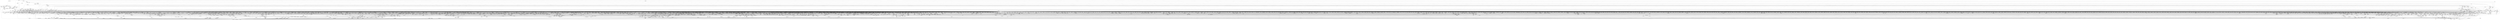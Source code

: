 digraph kerncollapsed {
    "ktime_get_mono_fast_ns" [color="black"];
    "rcu_seq_start" [color="black"];
    "get_random_bytes" [color="black"];
    "__balance_callbacks" [color="black"];
    "__try_to_del_timer_sync" [color="black"];
    "set_kpti_asid_bits" [color="black"];
    "radix_tree_iter_tag_clear" [color="black"];
    "synchronize_rcu.part.0" [color="black"];
    "__cmpxchg_case_acq_32.constprop.0_2" [color="black"];
    "kernfs_leftmost_descendant" [color="black"];
    "list_splice" [color="black"];
    "sk_leave_memory_pressure" [color="black"];
    "Indirect call73" [color="black"];
    "list_del_3" [color="black"];
    "Indirect call197" [color="black"];
    "Indirect call126" [color="black"];
    "__cmpxchg_case_acq_32.constprop.0_12" [color="black"];
    "fsnotify_connector_sb" [color="black"];
    "dec_rlimit_ucounts" [color="black"];
    "__accumulate_pelt_segments" [color="black"];
    "xas_init_marks" [color="black"];
    "Indirect call194" [color="black"];
    "d_lru_del" [color="black"];
    "Indirect call218" [color="black"];
    "io_wq_worker_running" [color="black"];
    "strchr" [color="black"];
    "find_next_bit_10" [color="black"];
    "copy_user_highpage" [color="black"];
    "Indirect call81" [color="black"];
    "__raw_spin_lock_irq_3" [color="black"];
    "calc_wheel_index" [color="black"];
    "next_signal" [color="black"];
    "workingset_update_node" [color="black"];
    "Indirect call40" [color="black"];
    "cpu_timer_task_rcu" [color="black"];
    "addr_to_vb_xa" [color="black"];
    "tlb_flush_1" [color="black"];
    "fsnotify_free_mark" [color="black"];
    "audit_comparator" [color="black"];
    "gup_signal_pending" [color="black"];
    "_compound_head_3" [color="black"];
    "copy_fd_bitmaps" [color="black"];
    "thread_group_cputime" [color="black"];
    "arch_local_irq_save_7" [color="black"];
    "IS_ERR_OR_NULL_3" [color="black"];
    "qdisc_run_begin" [color="black"];
    "__raw_spin_lock_28" [color="black"];
    "__hrtimer_next_event_base.constprop.0" [color="black"];
    "__raw_spin_trylock_3" [color="black"];
    "skb_zcopy_clear" [color="black"];
    "__io_acct_run_queue" [color="black"];
    "__kern_my_cpu_offset_67" [color="black"];
    "xas_set_offset" [color="black"];
    "Indirect call100" [color="black"];
    "unlock_task_sighand.isra.0_1" [color="black"];
    "Indirect call65" [color="black"];
    "update_load_avg" [color="black"];
    "get_pwq" [color="black"];
    "errseq_sample" [color="black"];
    "Indirect call213" [color="black"];
    "irq_chip_retrigger_hierarchy" [color="black"];
    "cpu_active" [color="black"];
    "osq_unlock" [color="black"];
    "__gfp_pfmemalloc_flags" [color="black"];
    "__hrtimer_get_next_event" [color="black"];
    "mab_calc_split" [color="black"];
    "Indirect call163" [color="black"];
    "Indirect call136" [color="black"];
    "__raw_spin_unlock_irq_19" [color="black"];
    "__raw_spin_lock_irq_5" [color="black"];
    "do_raw_spin_lock_117" [color="black"];
    "__rb_change_child.constprop.0" [color="black"];
    "futex_hb_waiters_dec" [color="black"];
    "__raw_spin_lock_27" [color="black"];
    "dec_mm_counter" [color="black"];
    "folio_evictable" [color="black"];
    "__cmpxchg_case_mb_64_1" [color="black"];
    "mas_prev_setup.constprop.0" [color="black"];
    "kobj_child_ns_ops" [color="black"];
    "sk_mem_reclaim" [color="black"];
    "get_ldops" [color="black"];
    "io_is_timeout_noseq" [color="black"];
    "__sw_hweight64" [color="black"];
    "do_raw_spin_lock_34" [color="black"];
    "rb_insert_color" [color="black"];
    "do_raw_spin_lock.constprop.0_6" [color="black"];
    "gup_must_unshare" [color="black"];
    "wake_up_bit" [color="black"];
    "audit_uid_comparator" [color="black"];
    "find_last_bit" [color="black"];
    "bit_waitqueue" [color="black"];
    "anon_vma_interval_tree_post_update_vma" [color="black"];
    "Indirect call44" [color="black"];
    "cpu_online" [color="black"];
    "sig_handler_ignored" [color="black"];
    "lru_add_fn" [color="black"];
    "mas_leaf_set_meta" [color="black"];
    "get_arm64_ftr_reg_nowarn" [color="black"];
    "cpu_timer_dequeue" [color="black"];
    "__raw_spin_lock_42" [color="black"];
    "privileged_wrt_inode_uidgid" [color="black"];
    "find_next_zero_bit_2" [color="black"];
    "mas_rewalk_if_dead" [color="black"];
    "Indirect call203" [color="black"];
    "__cmpxchg_case_acq_32.constprop.0_15" [color="black"];
    "__raw_spin_lock_34" [color="black"];
    "inode_to_bdi" [color="black"];
    "__list_del_entry_1" [color="black"];
    "flush_signal_handlers" [color="black"];
    "__note_gp_changes" [color="black"];
    "flush_tlb_mm_1" [color="black"];
    "task_ppid_nr" [color="black"];
    "resched_curr" [color="black"];
    "path_lookupat" [color="black"];
    "system_supports_mte_1" [color="black"];
    "Indirect call79" [color="black"];
    "is_vmalloc_addr" [color="black"];
    "__set_task_special" [color="black"];
    "security_secid_to_secctx" [color="black"];
    "legitimize_root" [color="black"];
    "mas_max_gap" [color="black"];
    "__raw_read_unlock.constprop.0_6" [color="black"];
    "__skb_set_length_1" [color="black"];
    "__lookup_slow" [color="black"];
    "timerqueue_del" [color="black"];
    "xas_next_entry.constprop.0" [color="black"];
    "io_wq_work_match_all" [color="black"];
    "__wake_up_parent" [color="black"];
    "copy_thread" [color="black"];
    "mas_state_walk" [color="black"];
    "global_dirtyable_memory" [color="black"];
    "__wake_up_common_lock" [color="black"];
    "timerqueue_iterate_next" [color="black"];
    "xas_clear_mark" [color="black"];
    "__anon_vma_interval_tree_augment_rotate" [color="black"];
    "__cmpxchg_case_acq_32.constprop.0_14" [color="black"];
    "count_vm_event_1" [color="black"];
    "is_cpu_allowed" [color="black"];
    "folio_trylock_2" [color="black"];
    "cpumask_any_and_distribute" [color="black"];
    "__kern_my_cpu_offset_74" [color="black"];
    "pick_next_task_idle" [color="black"];
    "Indirect call78" [color="black"];
    "xas_reload" [color="black"];
    "chacha_block_generic" [color="black"];
    "cpumask_and" [color="black"];
    "fpsimd_thread_switch" [color="black"];
    "__lock_parent" [color="black"];
    "mas_wr_walk" [color="black"];
    "Indirect call227" [color="black"];
    "req_set_fail_4" [color="black"];
    "__kern_my_cpu_offset_15" [color="black"];
    "rcu_seq_end_1" [color="black"];
    "do_raw_spin_lock_93" [color="black"];
    "memblock_search" [color="black"];
    "__raw_spin_unlock_irq_25" [color="black"];
    "__do_set_cpus_allowed" [color="black"];
    "lockref_get_not_dead" [color="black"];
    "lock_timer_base" [color="black"];
    "is_zero_page" [color="black"];
    "Indirect call36" [color="black"];
    "__set_task_comm" [color="black"];
    "__wake_up_sync_key" [color="black"];
    "clear_buddies.isra.0" [color="black"];
    "mas_walk" [color="black"];
    "dl_set_overload.part.0" [color="black"];
    "__futex_queue" [color="black"];
    "__rt_mutex_slowtrylock" [color="black"];
    "__io_put_kbuf_list" [color="black"];
    "restore_nameidata" [color="black"];
    "folio_test_uptodate" [color="black"];
    "__raw_spin_lock" [color="black"];
    "Indirect call187" [color="black"];
    "__dput_to_list" [color="black"];
    "__raw_spin_lock_irq_43" [color="black"];
    "mas_next_sibling" [color="black"];
    "__raw_spin_unlock_irq_43" [color="black"];
    "xas_next_offset" [color="black"];
    "kmemdup_nul" [color="black"];
    "signal_pending_state_1" [color="black"];
    "xas_start" [color="black"];
    "list_del_1" [color="black"];
    "i_uid_into_vfsuid" [color="black"];
    "ttwu_queue_wakelist" [color="black"];
    "__raw_spin_unlock_irqrestore" [color="black"];
    "pgattr_change_is_safe" [color="black"];
    "__legitimize_path" [color="black"];
    "____do_softirq" [color="black"];
    "__cmpxchg_case_mb_32_3" [color="black"];
    "test_ti_thread_flag_19" [color="black"];
    "__dl_update" [color="black"];
    "Indirect call183" [color="black"];
    "lru_note_cost_refault" [color="black"];
    "pageblock_pfn_to_page" [color="black"];
    "rcu_gp_is_expedited" [color="black"];
    "Indirect call123" [color="black"];
    "try_to_unlazy_next" [color="black"];
    "io_fill_cqe_aux" [color="black"];
    "Indirect call199" [color="black"];
    "__wb_update_bandwidth.constprop.0" [color="black"];
    "take_dentry_name_snapshot" [color="black"];
    "update_rq_clock" [color="black"];
    "Indirect call229" [color="black"];
    "__raw_spin_lock_irq_7" [color="black"];
    "need_seqretry" [color="black"];
    "device_links_read_unlock" [color="black"];
    "isolation_suitable.isra.0" [color="black"];
    "__raw_spin_unlock_irq_36" [color="black"];
    "mas_new_ma_node" [color="black"];
    "folio_total_mapcount" [color="black"];
    "__irq_can_set_affinity" [color="black"];
    "io_wq_get_acct" [color="black"];
    "__cmpxchg_case_mb_64_6" [color="black"];
    "prepare_to_swait_event" [color="black"];
    "Indirect call80" [color="black"];
    "generic_exec_single" [color="black"];
    "mas_wr_store_setup" [color="black"];
    "cpumask_next_and" [color="black"];
    "Indirect call165" [color="black"];
    "__pi_memcmp" [color="black"];
    "mte_update_gcr_excl.isra.0" [color="black"];
    "pgdat_balanced" [color="black"];
    "Indirect call193" [color="black"];
    "filemap_release_folio" [color="black"];
    "rb_prev" [color="black"];
    "drop_links" [color="black"];
    "xa_mk_value" [color="black"];
    "_compound_head_4" [color="black"];
    "find_next_bit_15" [color="black"];
    "Indirect call55" [color="black"];
    "update_min_vruntime" [color="black"];
    "folio_lruvec_relock_irq.constprop.0" [color="black"];
    "group_balance_cpu" [color="black"];
    "fetch_robust_entry" [color="black"];
    "__reset_isolation_pfn" [color="black"];
    "cpupri_set" [color="black"];
    "count_mounts" [color="black"];
    "do_raw_spin_lock_60" [color="black"];
    "mm_counter_file" [color="black"];
    "put_link" [color="black"];
    "group_close_release" [color="black"];
    "folio_size_2" [color="black"];
    "hrtimer_try_to_cancel" [color="black"];
    "raw_spin_rq_unlock_irqrestore" [color="black"];
    "__raw_spin_unlock_irq_12" [color="black"];
    "arch_local_irq_restore" [color="black"];
    "signalfd_cleanup" [color="black"];
    "__kern_my_cpu_offset_71" [color="black"];
    "__mutex_add_waiter" [color="black"];
    "zone_watermark_fast.constprop.0" [color="black"];
    "__cmpxchg_case_64.isra.0" [color="black"];
    "Indirect call85" [color="black"];
    "u64_stats_inc" [color="black"];
    "d_hash" [color="black"];
    "io_should_retry_thread" [color="black"];
    "mas_set_alloc_req" [color="black"];
    "tty_ldisc_open" [color="black"];
    "Indirect call164" [color="black"];
    "__d_lookup_unhash_wake" [color="black"];
    "set_secondary_fwnode" [color="black"];
    "__kern_my_cpu_offset_52" [color="black"];
    "get_task_mm" [color="black"];
    "__lock_timer" [color="black"];
    "tcp_get_info_chrono_stats" [color="black"];
    "hrtimer_cancel" [color="black"];
    "compact_lock_irqsave" [color="black"];
    "Indirect call0" [color="black"];
    "_raw_spin_rq_lock_irqsave" [color="black"];
    "page_ref_add" [color="black"];
    "oom_badness" [color="black"];
    "cpumask_any_distribute" [color="black"];
    "Indirect call151" [color="black"];
    "task_fits_cpu" [color="black"];
    "skb_may_tx_timestamp.part.0" [color="black"];
    "__pm_relax" [color="black"];
    "lazy_max_pages" [color="black"];
    "wb_io_lists_depopulated" [color="black"];
    "mas_put_in_tree" [color="black"];
    "int_sqrt" [color="black"];
    "__init_rwsem" [color="black"];
    "__cmpxchg_case_mb_32_13" [color="black"];
    "shrink_lock_dentry" [color="black"];
    "Indirect call93" [color="black"];
    "__cmpxchg_case_acq_32.constprop.0_18" [color="black"];
    "__kern_my_cpu_offset_27" [color="black"];
    "dentry_string_cmp" [color="black"];
    "find_next_bit_17" [color="black"];
    "__raw_spin_unlock_irqrestore_8" [color="black"];
    "Indirect call154" [color="black"];
    "rcu_advance_cbs" [color="black"];
    "compaction_zonelist_suitable" [color="black"];
    "user_disable_single_step" [color="black"];
    "do_raw_spin_lock.constprop.0_14" [color="black"];
    "do_raw_spin_lock_7" [color="black"];
    "memzero_explicit" [color="black"];
    "Indirect call84" [color="black"];
    "d_flags_for_inode" [color="black"];
    "rcu_segcblist_extract_done_cbs" [color="black"];
    "csum_block_add_ext" [color="black"];
    "copy_highpage" [color="black"];
    "__peernet2id" [color="black"];
    "queued_read_unlock.constprop.0_2" [color="black"];
    "do_raw_spin_lock_118" [color="black"];
    "__cmpxchg_case_mb_64_2" [color="black"];
    "desc_read" [color="black"];
    "do_raw_spin_lock_57" [color="black"];
    "__raw_spin_lock_46" [color="black"];
    "sve_save_state" [color="black"];
    "hrtimer_force_reprogram.constprop.0" [color="black"];
    "do_raw_spin_lock_51" [color="black"];
    "io_poll_get_ownership" [color="black"];
    "__attach_mnt" [color="black"];
    "rcu_segcblist_first_pend_cb" [color="black"];
    "__update_load_avg_cfs_rq" [color="black"];
    "ktime_get_real_seconds" [color="black"];
    "rcu_segcblist_ready_cbs" [color="black"];
    "kernfs_release_file.part.0.isra.0" [color="black"];
    "arm64_kernel_unmapped_at_el0_2" [color="black"];
    "cpu_online_1" [color="black"];
    "do_raw_spin_lock_18" [color="black"];
    "folio_not_mapped" [color="black"];
    "io_acct_cancel_pending_work" [color="black"];
    "update_curr" [color="black"];
    "__raw_spin_lock_irq_19" [color="black"];
    "mtree_load" [color="black"];
    "do_raw_spin_lock_64" [color="black"];
    "desc_read_finalized_seq" [color="black"];
    "do_delayed_call" [color="black"];
    "clear_siginfo" [color="black"];
    "rcu_segcblist_init" [color="black"];
    "drain_local_pages" [color="black"];
    "do_raw_spin_lock_67" [color="black"];
    "do_raw_spin_lock_99" [color="black"];
    "update_cached_migrate" [color="black"];
    "set_root_1" [color="black"];
    "legacy_init_fs_context" [color="black"];
    "__cmpxchg_case_mb_32_10" [color="black"];
    "task_call_func" [color="black"];
    "__dev_put.part.0" [color="black"];
    "blake2s.constprop.0" [color="black"];
    "inc_rlimit_ucounts" [color="black"];
    "Indirect call181" [color="black"];
    "mast_spanning_rebalance.isra.0" [color="black"];
    "irq_domain_activate_irq" [color="black"];
    "_compound_head" [color="black"];
    "is_migration_entry" [color="black"];
    "mntget" [color="black"];
    "list_del_init_7" [color="black"];
    "skb_tailroom_1" [color="black"];
    "lookup_mnt" [color="black"];
    "may_mount" [color="black"];
    "skb_header_cloned" [color="black"];
    "mas_wr_node_walk" [color="black"];
    "Indirect call64" [color="black"];
    "__raw_spin_trylock_4" [color="black"];
    "__bpf_free_used_maps" [color="black"];
    "invalid_migration_vma" [color="black"];
    "do_raw_spin_lock_45" [color="black"];
    "complete_walk" [color="black"];
    "xas_retry" [color="black"];
    "Indirect call228" [color="black"];
    "audit_log_path_denied" [color="black"];
    "sub_rq_bw.isra.0" [color="black"];
    "__raw_spin_lock_irq_26" [color="black"];
    "rpm_check_suspend_allowed" [color="black"];
    "__cmpxchg_case_acq_32.constprop.0_10" [color="black"];
    "nd_alloc_stack" [color="black"];
    "hlist_del_init_4" [color="black"];
    "Indirect call103" [color="black"];
    "deactivate_task" [color="black"];
    "smp_call_function" [color="black"];
    "__mnt_want_write" [color="black"];
    "__d_find_any_alias" [color="black"];
    "do_raw_spin_lock_86" [color="black"];
    "__d_drop" [color="black"];
    "pagetable_pte_dtor" [color="black"];
    "pcpu_init_md_blocks" [color="black"];
    "copyin" [color="black"];
    "read_seqbegin.constprop.0" [color="black"];
    "dev_nit_active" [color="black"];
    "tag_clear" [color="black"];
    "Indirect call159" [color="black"];
    "__percpu_add_case_64" [color="black"];
    "mas_wr_new_end" [color="black"];
    "Indirect call146" [color="black"];
    "mmgrab_2" [color="black"];
    "__kern_my_cpu_offset_2" [color="black"];
    "timer_wait_running" [color="black"];
    "console_srcu_read_lock" [color="black"];
    "arch_timer_evtstrm_available" [color="black"];
    "cpumask_empty_3" [color="black"];
    "timekeeping_get_ns" [color="black"];
    "Indirect call92" [color="black"];
    "do_raw_spin_lock_33" [color="black"];
    "__mnt_want_write_file" [color="black"];
    "__kern_my_cpu_offset_78" [color="black"];
    "tlb_flush_mmu_tlbonly_1" [color="black"];
    "tty_update_time" [color="black"];
    "folio_pfn" [color="black"];
    "__cmpwait_case_32_3" [color="black"];
    "pud_clear_huge" [color="black"];
    "rcu_exp_need_qs" [color="black"];
    "tag_set" [color="black"];
    "Indirect call214" [color="black"];
    "invalid_mkclean_vma" [color="black"];
    "__raw_spin_lock_5" [color="black"];
    "__traverse_mounts" [color="black"];
    "__kern_my_cpu_offset_42" [color="black"];
    "inc_tlb_flush_pending" [color="black"];
    "arch_asym_cpu_priority" [color="black"];
    "page_ref_inc_4" [color="black"];
    "tlb_flush_mmu_tlbonly" [color="black"];
    "page_ref_inc" [color="black"];
    "find_next_bit.constprop.0_21" [color="black"];
    "__timer_delete_sync" [color="black"];
    "next_zone" [color="black"];
    "clear_ti_thread_flag_1" [color="black"];
    "set_page_dirty" [color="black"];
    "Indirect call128" [color="black"];
    "u64_stats_add_2" [color="black"];
    "device_links_read_lock" [color="black"];
    "mas_find" [color="black"];
    "gup_folio_next" [color="black"];
    "__cmpxchg_case_acq_32.constprop.0_16" [color="black"];
    "__raw_spin_unlock_irqrestore_12" [color="black"];
    "mnt_set_mountpoint" [color="black"];
    "pcpu_block_refresh_hint" [color="black"];
    "mask_irq" [color="black"];
    "set_ti_thread_flag_5" [color="black"];
    "page_move_anon_rmap" [color="black"];
    "lookup_mountpoint" [color="black"];
    "__xchg_case_mb_64.constprop.0_3" [color="black"];
    "__count_vm_events_2" [color="black"];
    "__rb_rotate_set_parents" [color="black"];
    "lock_mnt_tree" [color="black"];
    "Indirect call232" [color="black"];
    "folio_mapped_3" [color="black"];
    "skip_atoi" [color="black"];
    "sub_running_bw.isra.0" [color="black"];
    "propagate_one" [color="black"];
    "skb_zcopy" [color="black"];
    "do_raw_spin_lock_37" [color="black"];
    "__raw_spin_lock_31" [color="black"];
    "timer_delete_hook" [color="black"];
    "__kern_my_cpu_offset_89" [color="black"];
    "__raw_write_lock_irq" [color="black"];
    "current_wq_worker" [color="black"];
    "mas_pop_node" [color="black"];
    "compound_order" [color="black"];
    "osq_wait_next" [color="black"];
    "pmd_set_huge" [color="black"];
    "exit_task_stack_account" [color="black"];
    "check_preempt_curr" [color="black"];
    "mab_no_null_split" [color="black"];
    "__fsnotify_update_child_dentry_flags" [color="black"];
    "do_softirq_own_stack" [color="black"];
    "d_instantiate" [color="black"];
    "Indirect call182" [color="black"];
    "__cmpxchg_case_rel_64" [color="black"];
    "__raw_spin_lock_irqsave_29" [color="black"];
    "__raw_spin_unlock_irq_18" [color="black"];
    "__kern_my_cpu_offset_24" [color="black"];
    "move_freelist_tail" [color="black"];
    "do_raw_spin_lock_36" [color="black"];
    "get_work_pool" [color="black"];
    "__dl_sub" [color="black"];
    "Indirect call208" [color="black"];
    "show_mem_node_skip" [color="black"];
    "do_raw_spin_lock_50" [color="black"];
    "__kern_my_cpu_offset_38" [color="black"];
    "__raw_spin_lock_irqsave_41" [color="black"];
    "HAS_UNMAPPED_ID" [color="black"];
    "__cmpxchg_case_acq_32_1" [color="black"];
    "mas_split_final_node.isra.0" [color="black"];
    "rcu_stall_is_suppressed" [color="black"];
    "folio_invalidate" [color="black"];
    "task_set_jobctl_pending" [color="black"];
    "vma_iter_config" [color="black"];
    "fsnotify_first_mark" [color="black"];
    "update_pm_runtime_accounting" [color="black"];
    "kernfs_name_hash" [color="black"];
    "first_online_pgdat" [color="black"];
    "mte_thread_switch" [color="black"];
    "_find_next_and_bit" [color="black"];
    "spin_lock_irqsave_check_contention" [color="black"];
    "copy_from_kernel_nofault_allowed" [color="black"];
    "task_rq_lock" [color="black"];
    "mas_wr_end_piv" [color="black"];
    "rt_mutex_top_waiter" [color="black"];
    "dev_xmit_recursion_inc" [color="black"];
    "Indirect call200" [color="black"];
    "sock_flag.constprop.0" [color="black"];
    "cpumask_and.isra.0_1" [color="black"];
    "srcu_get_delay.isra.0" [color="black"];
    "sync_exp_work_done" [color="black"];
    "domain_dirty_limits" [color="black"];
    "__percpu_down_write_trylock" [color="black"];
    "folio_activate_fn" [color="black"];
    "list_lru_add" [color="black"];
    "do_raw_spin_lock_97" [color="black"];
    "maybe_mkwrite.isra.0" [color="black"];
    "rcu_start_this_gp" [color="black"];
    "__raw_write_lock_irq.constprop.0" [color="black"];
    "graft_tree" [color="black"];
    "Indirect call173" [color="black"];
    "vm_commit_limit" [color="black"];
    "parent_len" [color="black"];
    "skb_tailroom_2" [color="black"];
    "account_pipe_buffers" [color="black"];
    "filemap_check_errors" [color="black"];
    "next_online_pgdat" [color="black"];
    "get_sd_balance_interval" [color="black"];
    "__mnt_is_readonly" [color="black"];
    "free_pcppages_bulk" [color="black"];
    "security_current_getsecid_subj" [color="black"];
    "arch_irq_work_raise" [color="black"];
    "pi_state_update_owner" [color="black"];
    "__lookup_mnt" [color="black"];
    "__raw_spin_unlock_irq_28" [color="black"];
    "Indirect call42" [color="black"];
    "futex_q_unlock" [color="black"];
    "retain_dentry" [color="black"];
    "path_get" [color="black"];
    "update_newidle_cost" [color="black"];
    "__dl_add" [color="black"];
    "find_buddy_page_pfn" [color="black"];
    "mutex_is_locked" [color="black"];
    "folio_account_cleaned" [color="black"];
    "queued_write_lock_slowpath" [color="black"];
    "try_to_unlazy" [color="black"];
    "io_wq_hash_work" [color="black"];
    "radix_tree_next_chunk" [color="black"];
    "__mutex_init" [color="black"];
    "__kern_my_cpu_offset_18" [color="black"];
    "__raw_spin_lock_20" [color="black"];
    "vma_interval_tree_iter_first" [color="black"];
    "do_raw_spin_lock_24" [color="black"];
    "__arch_copy_from_user" [color="black"];
    "Indirect call99" [color="black"];
    "rcu_poll_gp_seq_end_unlocked" [color="black"];
    "Indirect call3" [color="black"];
    "posixtimer_rearm" [color="black"];
    "do_raw_spin_lock.constprop.0_10" [color="black"];
    "wb_update_bandwidth" [color="black"];
    "mte_update_sctlr_user" [color="black"];
    "__integrity_iint_find" [color="black"];
    "groups_search" [color="black"];
    "do_raw_spin_lock_31" [color="black"];
    "__raw_spin_lock_irqsave_17" [color="black"];
    "__percpu_add_case_64_4" [color="black"];
    "can_set_direct_map" [color="black"];
    "pcpu_free_area.isra.0" [color="black"];
    "folio_order" [color="black"];
    "__audit_getname" [color="black"];
    "xas_next_entry" [color="black"];
    "__raw_spin_unlock_irqrestore.constprop.0_1" [color="black"];
    "release_thread" [color="black"];
    "__percpu_add_case_64.constprop.0_3" [color="black"];
    "__kern_my_cpu_offset_51" [color="black"];
    "rseq_migrate" [color="black"];
    "skb_flow_get_icmp_tci" [color="black"];
    "__down_trylock_console_sem.constprop.0" [color="black"];
    "Indirect call220" [color="black"];
    "__raw_spin_lock_irqsave_44" [color="black"];
    "__xas_next" [color="black"];
    "tk_xtime.constprop.0" [color="black"];
    "fsnotify_grab_connector" [color="black"];
    "__cmpxchg_case_acq_32.constprop.0_19" [color="black"];
    "_find_first_and_bit" [color="black"];
    "activate_task" [color="black"];
    "qdisc_qstats_cpu_qlen_dec" [color="black"];
    "__kmem_obj_info" [color="black"];
    "pm_ops_is_empty" [color="black"];
    "io_cqring_wake" [color="black"];
    "mte_dead_walk" [color="black"];
    "__cmpxchg_case_mb_32_5" [color="black"];
    "copy_to_user_page" [color="black"];
    "node_tag_clear" [color="black"];
    "__remove_shared_vm_struct.constprop.0" [color="black"];
    "cpu_clock_sample" [color="black"];
    "update_group_capacity" [color="black"];
    "io_put_kbuf_comp.isra.0" [color="black"];
    "flush_tlb_batched_pending" [color="black"];
    "__raw_spin_lock_irqsave_51" [color="black"];
    "noop_dirty_folio" [color="black"];
    "do_raw_spin_lock_116" [color="black"];
    "prb_first_valid_seq" [color="black"];
    "Indirect call127" [color="black"];
    "list_move_tail" [color="black"];
    "rcu_seq_end" [color="black"];
    "get_file.isra.0" [color="black"];
    "d_find_any_alias" [color="black"];
    "compaction_suitable" [color="black"];
    "__wake_up_common" [color="black"];
    "ma_slots" [color="black"];
    "d_ancestor" [color="black"];
    "__skb_header_pointer" [color="black"];
    "__raw_spin_lock_irqsave_21" [color="black"];
    "do_raw_spin_lock_52" [color="black"];
    "__percpu_add_case_64_2" [color="black"];
    "get_work_pwq" [color="black"];
    "__raw_spin_unlock_irq.constprop.0_1" [color="black"];
    "class_raw_spinlock_irqsave_destructor" [color="black"];
    "Indirect call168" [color="black"];
    "load_unaligned_zeropad_1" [color="black"];
    "count_vm_events_1" [color="black"];
    "__raw_spin_lock_irq_32" [color="black"];
    "virt_to_slab" [color="black"];
    "netlink_lock_table" [color="black"];
    "pcpu_block_update" [color="black"];
    "__percpu_add_case_32" [color="black"];
    "find_alive_thread.isra.0" [color="black"];
    "Indirect call69" [color="black"];
    "percpu_ref_put_many" [color="black"];
    "Indirect call109" [color="black"];
    "__raw_spin_lock_irqsave_12" [color="black"];
    "mas_update_gap" [color="black"];
    "__kern_my_cpu_offset_21" [color="black"];
    "Indirect call50" [color="black"];
    "do_raw_spin_lock_42" [color="black"];
    "__raw_write_lock.constprop.0_1" [color="black"];
    "do_raw_spin_lock_38" [color="black"];
    "mas_prev_range" [color="black"];
    "__disable_irq" [color="black"];
    "audit_tree_lookup" [color="black"];
    "Indirect call188" [color="black"];
    "vma_address" [color="black"];
    "mas_push_node" [color="black"];
    "do_raw_spin_lock_63" [color="black"];
    "do_raw_spin_lock_2" [color="black"];
    "convert_prio" [color="black"];
    "__kern_my_cpu_offset_62" [color="black"];
    "pmd_offset.isra.0" [color="black"];
    "__raw_spin_unlock_irqrestore_15" [color="black"];
    "virt_to_folio" [color="black"];
    "finish_wait" [color="black"];
    "Indirect call115" [color="black"];
    "bump_cpu_timer" [color="black"];
    "__raw_spin_lock_irq_35" [color="black"];
    "call_on_irq_stack" [color="black"];
    "is_posix_acl_xattr" [color="black"];
    "folio_trylock_1" [color="black"];
    "fatal_signal_pending" [color="black"];
    "pageblock_skip_persistent" [color="black"];
    "Indirect call134" [color="black"];
    "test_ti_thread_flag_21" [color="black"];
    "__count_vm_events_1" [color="black"];
    "try_to_unmap_flush_dirty" [color="black"];
    "set_ptes.constprop.0.isra.0" [color="black"];
    "inode_permission" [color="black"];
    "__mutex_remove_waiter" [color="black"];
    "rt_mutex_setprio" [color="black"];
    "get_group_info.isra.0" [color="black"];
    "d_lookup_done" [color="black"];
    "mapping_shrinkable" [color="black"];
    "pwq_activate_inactive_work" [color="black"];
    "ktime_get_with_offset" [color="black"];
    "__kern_my_cpu_offset_55" [color="black"];
    "do_raw_spin_lock_72" [color="black"];
    "__wake_up_klogd.part.0" [color="black"];
    "osq_lock" [color="black"];
    "set_nameidata" [color="black"];
    "get_file_1" [color="black"];
    "lockref_mark_dead" [color="black"];
    "clear_ti_thread_flag_5" [color="black"];
    "d_same_name" [color="black"];
    "__bitmap_subset" [color="black"];
    "pid_task" [color="black"];
    "update_dl_migration" [color="black"];
    "update_blocked_averages" [color="black"];
    "__raw_spin_unlock_irq_1" [color="black"];
    "__flush_tlb_page_nosync" [color="black"];
    "__kern_my_cpu_offset_49" [color="black"];
    "cpudl_find" [color="black"];
    "xas_error.isra.0_1" [color="black"];
    "tlb_flush" [color="black"];
    "test_ti_thread_flag_10" [color="black"];
    "rt_mutex_init_proxy_locked" [color="black"];
    "siginfo_layout" [color="black"];
    "raw_spin_rq_lock_1" [color="black"];
    "Indirect call21" [color="black"];
    "Indirect call176" [color="black"];
    "add_nr_running" [color="black"];
    "Indirect call179" [color="black"];
    "_prb_commit" [color="black"];
    "Indirect call10" [color="black"];
    "system_supports_address_auth_1" [color="black"];
    "arm_smccc_1_1_get_conduit" [color="black"];
    "__raw_spin_unlock_irqrestore_1" [color="black"];
    "do_raw_spin_lock_8" [color="black"];
    "mab_set_b_end" [color="black"];
    "clear_ti_thread_flag_8" [color="black"];
    "tlb_remove_table_sync_one" [color="black"];
    "page_vma_mapped_walk_done_1" [color="black"];
    "tls_preserve_current_state" [color="black"];
    "pcpu_block_update_hint_alloc" [color="black"];
    "audit_dummy_context_1" [color="black"];
    "get_task_exe_file" [color="black"];
    "__skb_set_length" [color="black"];
    "kmalloc_size_roundup" [color="black"];
    "fd_install" [color="black"];
    "mod_zone_page_state" [color="black"];
    "tick_get_device" [color="black"];
    "folio_nr_pages" [color="black"];
    "__audit_reusename" [color="black"];
    "do_raw_spin_lock_9" [color="black"];
    "vm_unacct_memory_1" [color="black"];
    "__fget_light" [color="black"];
    "prb_commit" [color="black"];
    "list_del_init_6" [color="black"];
    "list_del_init_8" [color="black"];
    "pcpu_next_fit_region.constprop.0" [color="black"];
    "remove_wait_queue" [color="black"];
    "mnt_add_count" [color="black"];
    "__raw_spin_unlock_irqrestore_11" [color="black"];
    "__percpu_counter_sum" [color="black"];
    "d_alloc" [color="black"];
    "timer_base.isra.0" [color="black"];
    "cpudl_set" [color="black"];
    "memblock_is_map_memory" [color="black"];
    "__legitimize_mnt" [color="black"];
    "enqueue_task" [color="black"];
    "arch_tlbbatch_should_defer.constprop.0" [color="black"];
    "kasprintf" [color="black"];
    "vma_last_pgoff" [color="black"];
    "page_vma_mapped_walk_done" [color="black"];
    "__raw_read_lock.constprop.0_5" [color="black"];
    "__d_lookup_rcu_op_compare" [color="black"];
    "folio_mapped_2" [color="black"];
    "mas_pause" [color="black"];
    "__printk_safe_exit" [color="black"];
    "skb_tailroom" [color="black"];
    "put_dec_full8" [color="black"];
    "update_cfs_rq_load_avg.isra.0" [color="black"];
    "dev_bus_name" [color="black"];
    "Indirect call24" [color="black"];
    "set_work_data" [color="black"];
    "set_tlb_ubc_flush_pending" [color="black"];
    "Indirect call38" [color="black"];
    "lru_deactivate_fn" [color="black"];
    "hlist_bl_lock" [color="black"];
    "pid_nr_ns" [color="black"];
    "proto_memory_pcpu_drain" [color="black"];
    "forward_timer_base" [color="black"];
    "llist_add_batch" [color="black"];
    "do_softirq" [color="black"];
    "skb_copy_bits" [color="black"];
    "__irq_disable" [color="black"];
    "folio_nr_pages_4" [color="black"];
    "io_cqe_cache_refill" [color="black"];
    "find_lock_later_rq" [color="black"];
    "cpumask_weight.constprop.0_5" [color="black"];
    "__kern_my_cpu_offset_44" [color="black"];
    "sched_clock_cpu" [color="black"];
    "__raw_spin_unlock_irqrestore_37" [color="black"];
    "fprop_reflect_period_percpu.isra.0" [color="black"];
    "Indirect call12" [color="black"];
    "futex_top_waiter" [color="black"];
    "folio_isolate_lru" [color="black"];
    "dequeue_load_avg" [color="black"];
    "arch_local_irq_save" [color="black"];
    "lookup_fast" [color="black"];
    "next_mnt" [color="black"];
    "wakeup_source_deactivate" [color="black"];
    "strscpy_pad" [color="black"];
    "__percpu_add_case_64_7" [color="black"];
    "__pick_first_entity" [color="black"];
    "skb_orphan_1" [color="black"];
    "tick_get_broadcast_mask" [color="black"];
    "to_kthread" [color="black"];
    "__preempt_count_add.constprop.0_1" [color="black"];
    "pte_to_swp_entry_2" [color="black"];
    "__cmpxchg_case_8" [color="black"];
    "mutex_trylock" [color="black"];
    "__raw_spin_unlock_irq_20" [color="black"];
    "__finish_swait" [color="black"];
    "space_used" [color="black"];
    "skb_frag_ref" [color="black"];
    "rcu_segcblist_move_seglen" [color="black"];
    "fprop_fraction_percpu" [color="black"];
    "futex_q_lock" [color="black"];
    "find_first_bit_1" [color="black"];
    "vfs_parse_monolithic_sep" [color="black"];
    "__raw_spin_lock_irqsave_42" [color="black"];
    "atomic_notifier_call_chain" [color="black"];
    "Indirect call75" [color="black"];
    "user_path_at_empty" [color="black"];
    "prepare_alloc_pages.constprop.0" [color="black"];
    "crng_make_state" [color="black"];
    "__percpu_add_case_64_6" [color="black"];
    "__cmpxchg_case_mb_32_6" [color="black"];
    "rcu_cblist_dequeue" [color="black"];
    "page_ref_dec_and_test_1" [color="black"];
    "__kern_my_cpu_offset_28" [color="black"];
    "_find_first_bit" [color="black"];
    "anon_vma_interval_tree_insert" [color="black"];
    "radix_tree_load_root" [color="black"];
    "load_unaligned_zeropad" [color="black"];
    "Indirect call172" [color="black"];
    "post_alloc_hook" [color="black"];
    "Indirect call122" [color="black"];
    "__wait_on_bit" [color="black"];
    "Indirect call118" [color="black"];
    "ktime_add_safe" [color="black"];
    "compound_order_2" [color="black"];
    "Indirect call25" [color="black"];
    "__zone_watermark_ok" [color="black"];
    "kill_super_notify" [color="black"];
    "cpumask_next.constprop.0" [color="black"];
    "io_schedule_prepare" [color="black"];
    "rcu_segcblist_inc_len" [color="black"];
    "check_vma_flags" [color="black"];
    "cleanup_group_ids" [color="black"];
    "__list_del_entry" [color="black"];
    "__dev_pm_qos_resume_latency" [color="black"];
    "need_active_balance" [color="black"];
    "Indirect call76" [color="black"];
    "need_mlock_drain" [color="black"];
    "pmd_install" [color="black"];
    "signal_pending_11" [color="black"];
    "__raw_write_lock_irq_1" [color="black"];
    "put_unused_fd" [color="black"];
    "rt_mutex_proxy_unlock" [color="black"];
    "__anon_vma_interval_tree_subtree_search" [color="black"];
    "__cmpxchg_case_acq_32.constprop.0_21" [color="black"];
    "sk_error_report" [color="black"];
    "__inode_add_lru" [color="black"];
    "get_file_2" [color="black"];
    "arch_local_irq_restore_1" [color="black"];
    "zone_page_state_add" [color="black"];
    "Indirect call47" [color="black"];
    "__ipi_send_mask" [color="black"];
    "find_unlink_vmap_area" [color="black"];
    "task_get_vl" [color="black"];
    "__raw_spin_lock_irq_34" [color="black"];
    "_find_next_or_bit" [color="black"];
    "__io_prep_linked_timeout" [color="black"];
    "kernel_init_pages" [color="black"];
    "do_raw_spin_lock_30" [color="black"];
    "init_completion" [color="black"];
    "Indirect call231" [color="black"];
    "__init_swait_queue_head" [color="black"];
    "Indirect call147" [color="black"];
    "__raw_spin_unlock_irqrestore_32" [color="black"];
    "__printk_safe_enter" [color="black"];
    "inode_io_list_del" [color="black"];
    "mab_mas_cp" [color="black"];
    "redirty_tail_locked" [color="black"];
    "find_submount" [color="black"];
    "fpsimd_flush_task_state" [color="black"];
    "filename_lookup" [color="black"];
    "find_later_rq" [color="black"];
    "tty_termios_baud_rate" [color="black"];
    "get_next_ino" [color="black"];
    "task_active_pid_ns" [color="black"];
    "__srcu_read_unlock" [color="black"];
    "__raw_spin_unlock_irqrestore_9" [color="black"];
    "do_raw_spin_lock_65" [color="black"];
    "in_group_p" [color="black"];
    "vfs_parse_fs_param" [color="black"];
    "anon_vma_interval_tree_iter_next" [color="black"];
    "io_cancel_task_cb" [color="black"];
    "security_release_secctx" [color="black"];
    "purge_fragmented_block" [color="black"];
    "__msecs_to_jiffies" [color="black"];
    "set_swapper_pgd" [color="black"];
    "audit_mark_compare" [color="black"];
    "set_ptes.isra.0" [color="black"];
    "__kern_my_cpu_offset_22" [color="black"];
    "__raw_spin_unlock_irqrestore_18" [color="black"];
    "lru_note_cost" [color="black"];
    "anon_vma_interval_tree_pre_update_vma" [color="black"];
    "security_inode_getsecid" [color="black"];
    "ktime_get" [color="black"];
    "security_inode_follow_link" [color="black"];
    "mas_safe_pivot" [color="black"];
    "__kern_my_cpu_offset_70" [color="black"];
    "_copy_from_iter" [color="black"];
    "io_wq_cancel_pending_work" [color="black"];
    "cpu_switch_to" [color="black"];
    "__cmpxchg_case_mb_64_4" [color="black"];
    "list_del_2" [color="black"];
    "is_software_node" [color="black"];
    "no_page_table" [color="black"];
    "mas_safe_min" [color="black"];
    "__put_unused_fd" [color="black"];
    "search_cmp_ftr_reg" [color="black"];
    "__raw_read_lock.constprop.0_1" [color="black"];
    "system_supports_generic_auth" [color="black"];
    "fsnotify_detach_connector_from_object" [color="black"];
    "check_cb_ovld_locked" [color="black"];
    "__raw_spin_lock_32" [color="black"];
    "do_raw_spin_lock_16" [color="black"];
    "__kern_my_cpu_offset_4" [color="black"];
    "rb_insert_color_cached" [color="black"];
    "__put_cpu_fpsimd_context" [color="black"];
    "add_mm_rss_vec" [color="black"];
    "lock_parent" [color="black"];
    "free_vmap_area_rb_augment_cb_propagate" [color="black"];
    "Indirect call101" [color="black"];
    "__kern_my_cpu_offset_26" [color="black"];
    "__const_udelay" [color="black"];
    "wake_all_kswapds" [color="black"];
    "cpumask_subset" [color="black"];
    "hrtimer_start_range_ns" [color="black"];
    "rcu_accelerate_cbs" [color="black"];
    "set_next_task" [color="black"];
    "_double_lock_balance" [color="black"];
    "__bitmap_equal" [color="black"];
    "hlist_del_init" [color="black"];
    "pvm_find_va_enclose_addr" [color="black"];
    "pagefault_enable_2" [color="black"];
    "audit_copy_inode" [color="black"];
    "attach_recursive_mnt" [color="black"];
    "mas_parent_type" [color="black"];
    "folio_nr_pages_3" [color="black"];
    "anon_inode_getfd" [color="black"];
    "__skb_dequeue_3" [color="black"];
    "PageMovable" [color="black"];
    "__raw_spin_lock_24" [color="black"];
    "__raw_spin_lock_irqsave.constprop.0_7" [color="black"];
    "data_push_tail" [color="black"];
    "do_csum" [color="black"];
    "__bitmap_weight" [color="black"];
    "super_wake" [color="black"];
    "____core____" [color="kernel"];
    "do_raw_spin_lock_32" [color="black"];
    "task_sched_runtime" [color="black"];
    "prepare_to_wait" [color="black"];
    "Indirect call133" [color="black"];
    "task_sigpending_1" [color="black"];
    "xas_update.isra.0" [color="black"];
    "kernfs_root" [color="black"];
    "arch_local_irq_disable_2" [color="black"];
    "__raw_spin_lock_irqsave_32" [color="black"];
    "__kern_my_cpu_offset_76" [color="black"];
    "debug_locks_off" [color="black"];
    "__efistub_caches_clean_inval_pou" [color="black"];
    "req_ref_put_and_test" [color="black"];
    "Indirect call107" [color="black"];
    "security_sk_free" [color="black"];
    "io_put_kbuf" [color="black"];
    "wakeup_kswapd" [color="black"];
    "choose_mountpoint_rcu" [color="black"];
    "dev_to_swnode" [color="black"];
    "test_ti_thread_flag_6" [color="black"];
    "__raw_spin_lock.constprop.0_1" [color="black"];
    "__cmpxchg_case_rel_32" [color="black"];
    "__add_wait_queue" [color="black"];
    "next_group" [color="black"];
    "__skb_flow_get_ports" [color="black"];
    "__raw_spin_unlock_irq_45" [color="black"];
    "__xchg_case_acq_64.isra.0" [color="black"];
    "__lock_task_sighand" [color="black"];
    "strreplace" [color="black"];
    "__kern_my_cpu_offset_36" [color="black"];
    "io_timeout_extract" [color="black"];
    "attach_entity_load_avg" [color="black"];
    "Indirect call192" [color="black"];
    "__cmpxchg_case_mb_64_7" [color="black"];
    "__percpu_add_case_32_7" [color="black"];
    "__raw_spin_lock_irqsave.constprop.0_8" [color="black"];
    "irqd_irq_disabled.isra.0" [color="black"];
    "find_next_bit.constprop.0_8" [color="black"];
    "check_mnt.isra.0" [color="black"];
    "prb_reserve_in_last" [color="black"];
    "Indirect call226" [color="black"];
    "__kern_my_cpu_offset_83" [color="black"];
    "dl_bw_cpus" [color="black"];
    "disable_irq_nosync" [color="black"];
    "security_audit_rule_match" [color="black"];
    "__raw_spin_lock_irq_20" [color="black"];
    "__raw_spin_unlock_bh.constprop.0" [color="black"];
    "Indirect call158" [color="black"];
    "__raw_read_unlock.constprop.0" [color="black"];
    "Indirect call30" [color="black"];
    "mte_dead_leaves.constprop.0" [color="black"];
    "Indirect call120" [color="black"];
    "pcpu_chunk_relocate" [color="black"];
    "__raw_spin_lock_irqsave_18" [color="black"];
    "srcu_gp_start" [color="black"];
    "__update_load_avg_se" [color="black"];
    "peernet2id" [color="black"];
    "xa_err" [color="black"];
    "Indirect call94" [color="black"];
    "down_read_trylock" [color="black"];
    "do_raw_spin_lock.constprop.0_11" [color="black"];
    "vfs_parse_fs_string" [color="black"];
    "_compound_head_1" [color="black"];
    "d_is_dir.isra.0_1" [color="black"];
    "rcu_is_watching" [color="black"];
    "tty_port_kopened" [color="black"];
    "__irq_get_desc_lock" [color="black"];
    "__wake_up_bit" [color="black"];
    "__raw_spin_lock_52" [color="black"];
    "__raw_spin_lock_41" [color="black"];
    "Indirect call205" [color="black"];
    "do_raw_spin_lock_13" [color="black"];
    "signal_set_stop_flags" [color="black"];
    "freezing_slow_path" [color="black"];
    "idle_cpu" [color="black"];
    "__cmpxchg_case_acq_64" [color="black"];
    "do_raw_spin_lock_41" [color="black"];
    "Indirect call91" [color="black"];
    "Indirect call114" [color="black"];
    "wake_up_var" [color="black"];
    "Indirect call51" [color="black"];
    "pcpu_alloc_area" [color="black"];
    "do_raw_spin_lock_23" [color="black"];
    "sme_save_state" [color="black"];
    "inode_cgwb_move_to_attached" [color="black"];
    "rcu_exp_jiffies_till_stall_check" [color="black"];
    "__anon_inode_getfd" [color="black"];
    "Indirect call4" [color="black"];
    "find_next_bit_29" [color="black"];
    "lru_move_tail_fn" [color="black"];
    "detach_entity_load_avg" [color="black"];
    "find_next_bit_11" [color="black"];
    "pfn_valid_1" [color="black"];
    "__kern_my_cpu_offset_79" [color="black"];
    "test_ti_thread_flag_22" [color="black"];
    "_get_random_bytes" [color="black"];
    "efi_reboot" [color="black"];
    "tag_clear_highpage" [color="black"];
    "deny_write_access.isra.0" [color="black"];
    "mas_prev" [color="black"];
    "___d_drop" [color="black"];
    "__percpu_add_case_32_8" [color="black"];
    "__kern_my_cpu_offset_11" [color="black"];
    "dev_pm_disable_wake_irq_check" [color="black"];
    "mapping_shrinkable_2" [color="black"];
    "net_eq_idr" [color="black"];
    "Indirect call202" [color="black"];
    "test_tsk_need_resched" [color="black"];
    "irqd_set.isra.0_1" [color="black"];
    "do_raw_spin_lock_73" [color="black"];
    "rcu_cblist_init" [color="black"];
    "__d_lookup_unhash" [color="black"];
    "mast_split_data" [color="black"];
    "Indirect call204" [color="black"];
    "Indirect call98" [color="black"];
    "percpu_ref_put_many.constprop.0" [color="black"];
    "Indirect call149" [color="black"];
    "down_trylock" [color="black"];
    "Indirect call48" [color="black"];
    "Indirect call8" [color="black"];
    "Indirect call95" [color="black"];
    "signal_pending_state_2" [color="black"];
    "pagefault_disable" [color="black"];
    "Indirect call52" [color="black"];
    "propagation_next" [color="black"];
    "Indirect call230" [color="black"];
    "folio_unlock" [color="black"];
    "aio_nr_sub" [color="black"];
    "Indirect call27" [color="black"];
    "__preempt_count_sub" [color="black"];
    "__bitmap_clear" [color="black"];
    "Indirect call224" [color="black"];
    "cpu_util_cfs" [color="black"];
    "arch_send_call_function_single_ipi" [color="black"];
    "tty_ldisc_close" [color="black"];
    "__delay" [color="black"];
    "call_function_single_prep_ipi" [color="black"];
    "__cmpxchg_case_acq_32" [color="black"];
    "signal_pending_state" [color="black"];
    "Indirect call56" [color="black"];
    "update_rt_rq_load_avg" [color="black"];
    "get_state_synchronize_rcu_full" [color="black"];
    "__cmpwait_case_32" [color="black"];
    "__local_bh_enable_ip" [color="black"];
    "__task_pid_nr_ns" [color="black"];
    "get_mm_exe_file" [color="black"];
    "console_is_usable" [color="black"];
    "unreserve_highatomic_pageblock" [color="black"];
    "srcu_read_unlock.constprop.0" [color="black"];
    "page_try_share_anon_rmap" [color="black"];
    "tsk_fork_get_node" [color="black"];
    "Indirect call215" [color="black"];
    "fatal_signal_pending_3" [color="black"];
    "jiffies_to_usecs" [color="black"];
    "rcu_segcblist_enqueue" [color="black"];
    "folio_trylock" [color="black"];
    "find_next_bit.constprop.0_14" [color="black"];
    "futex_cmpxchg_value_locked" [color="black"];
    "Indirect call186" [color="black"];
    "find_next_bit_18" [color="black"];
    "d_set_mounted" [color="black"];
    "double_rq_lock" [color="black"];
    "Indirect call225" [color="black"];
    "cpu_online_2" [color="black"];
    "dev_xmit_recursion_dec" [color="black"];
    "pm_runtime_put_noidle_2" [color="black"];
    "pfn_is_map_memory" [color="black"];
    "Indirect call86" [color="black"];
    "pm_qos_update_flags" [color="black"];
    "mas_store_prealloc.part.0" [color="black"];
    "list_move_1" [color="black"];
    "__wake_up_locked_key" [color="black"];
    "__raw_spin_lock_irq_4" [color="black"];
    "do_raw_spin_lock_29" [color="black"];
    "__update_min_deadline" [color="black"];
    "igrab" [color="black"];
    "test_and_set_ti_thread_flag_1" [color="black"];
    "access_ok_12" [color="black"];
    "free_unref_page_commit" [color="black"];
    "__raw_spin_unlock_irqrestore_14" [color="black"];
    "bsearch" [color="black"];
    "__raw_spin_lock_irqsave_19" [color="black"];
    "smp_call_function_single" [color="black"];
    "idr_for_each" [color="black"];
    "__io_put_kbuf" [color="black"];
    "Indirect call57" [color="black"];
    "Indirect call170" [color="black"];
    "__isolate_free_page" [color="black"];
    "Indirect call58" [color="black"];
    "prb_next_seq" [color="black"];
    "rcu_seq_snap" [color="black"];
    "is_valid_gup_args" [color="black"];
    "irq_work_single" [color="black"];
    "security_task_getsecid_obj" [color="black"];
    "system_supports_tlb_range_1" [color="black"];
    "init_multi_vma_prep" [color="black"];
    "irq_work_claim" [color="black"];
    "strscpy" [color="black"];
    "pte_offset_kernel.isra.0" [color="black"];
    "__finalize_skb_around" [color="black"];
    "__bitmap_intersects" [color="black"];
    "Indirect call116" [color="black"];
    "irq_to_desc" [color="black"];
    "d_shrink_del" [color="black"];
    "folio_size" [color="black"];
    "do_raw_spin_lock_35" [color="black"];
    "ihold" [color="black"];
    "__d_instantiate" [color="black"];
    "Indirect call82" [color="black"];
    "__percpu_add_case_64_1" [color="black"];
    "vma_fs_can_writeback" [color="black"];
    "folio_try_get_rcu" [color="black"];
    "get_pfnblock_flags_mask" [color="black"];
    "sock_rmem_free" [color="black"];
    "vfsgid_in_group_p" [color="black"];
    "__raw_spin_lock_12" [color="black"];
    "hlist_bl_unlock" [color="black"];
    "pcpu_find_block_fit" [color="black"];
    "pcpu_next_md_free_region" [color="black"];
    "try_check_zero" [color="black"];
    "free_vmap_area_rb_augment_cb_rotate" [color="black"];
    "Indirect call49" [color="black"];
    "Indirect call11" [color="black"];
    "prepare_to_wait_exclusive" [color="black"];
    "__raw_spin_unlock_irq_35" [color="black"];
    "_mix_pool_bytes" [color="black"];
    "page_ref_add_1" [color="black"];
    "_compound_head_2" [color="black"];
    "Indirect call207" [color="black"];
    "__raw_spin_lock_irqsave_5" [color="black"];
    "terminate_walk" [color="black"];
    "find_next_bit.constprop.0_5" [color="black"];
    "workingset_age_nonresident" [color="black"];
    "__kern_my_cpu_offset_80" [color="black"];
    "percpu_counter_set" [color="black"];
    "security_file_set_fowner" [color="black"];
    "__cmpxchg_case_acq_32.constprop.0_1" [color="black"];
    "clear_ti_thread_flag_4" [color="black"];
    "mas_push_data" [color="black"];
    "set_pfnblock_flags_mask" [color="black"];
    "clear_ti_thread_flag_3" [color="black"];
    "__raw_spin_lock_irq_41" [color="black"];
    "__raw_spin_lock_6" [color="black"];
    "Indirect call9" [color="black"];
    "__remove_inode_hash" [color="black"];
    "queued_read_lock_slowpath" [color="black"];
    "lock_hrtimer_base" [color="black"];
    "Indirect call217" [color="black"];
    "mte_sync_tags" [color="black"];
    "tty_driver_name" [color="black"];
    "__mnt_drop_write" [color="black"];
    "kill_device" [color="black"];
    "__flush_tlb_kernel_pgtable" [color="black"];
    "mast_fill_bnode" [color="black"];
    "find_suitable_fallback" [color="black"];
    "__var_waitqueue" [color="black"];
    "unlock_mount_hash" [color="black"];
    "arch_local_irq_restore_3" [color="black"];
    "__audit_uring_entry" [color="black"];
    "do_raw_spin_lock_27" [color="black"];
    "Indirect call198" [color="black"];
    "Indirect call90" [color="black"];
    "folio_anon_vma" [color="black"];
    "__free_one_page" [color="black"];
    "eventfd_signal_mask" [color="black"];
    "tty_termios_input_baud_rate" [color="black"];
    "__bitmap_set" [color="black"];
    "security_fs_context_parse_param" [color="black"];
    "__tlb_reset_range" [color="black"];
    "__cmpxchg_case_acq_32.constprop.0_17" [color="black"];
    "mas_leaf_max_gap" [color="black"];
    "update_sctlr_el1" [color="black"];
    "find_next_bit_3" [color="black"];
    "lookup_constant" [color="black"];
    "rcu_segcblist_advance" [color="black"];
    "__raw_spin_lock_irqsave.constprop.0_2" [color="black"];
    "compound_order_1" [color="black"];
    "arch_smp_send_reschedule" [color="black"];
    "workingset_activation" [color="black"];
    "steal_suitable_fallback" [color="black"];
    "memchr" [color="black"];
    "link_path_walk" [color="black"];
    "kvasprintf" [color="black"];
    "__vfs_getxattr" [color="black"];
    "sched_cgroup_fork" [color="black"];
    "__raw_spin_unlock_irq_11" [color="black"];
    "vma_interval_tree_augment_propagate" [color="black"];
    "wb_stat_mod" [color="black"];
    "__raw_spin_lock_irq_31" [color="black"];
    "__raw_spin_lock_irq_17" [color="black"];
    "security_audit_rule_free" [color="black"];
    "__cmpxchg_case_acq_32.constprop.0_20" [color="black"];
    "fill_contig_page_info" [color="black"];
    "mas_alloc_req.isra.0" [color="black"];
    "__raw_spin_lock_irqsave.constprop.0_9" [color="black"];
    "arch_stack_walk" [color="black"];
    "__skb_checksum" [color="black"];
    "move_linked_works" [color="black"];
    "get_new_cred.constprop.0" [color="black"];
    "arch_local_irq_restore_2" [color="black"];
    "put_prev_task" [color="black"];
    "gfp_pfmemalloc_allowed" [color="black"];
    "queued_spin_lock_slowpath" [color="black"];
    "_compound_head_13" [color="black"];
    "get_filesystem" [color="black"];
    "llist_del_first" [color="black"];
    "list_del_4" [color="black"];
    "detach_if_pending" [color="black"];
    "rcu_poll_gp_seq_start_unlocked" [color="black"];
    "flush_dcache_folio" [color="black"];
    "fsnotify_data_inode" [color="black"];
    "system_supports_tlb_range" [color="black"];
    "enqueue_hrtimer.constprop.0" [color="black"];
    "csum_partial_ext" [color="black"];
    "Indirect call209" [color="black"];
    "hlist_del_init_2" [color="black"];
    "Indirect call130" [color="black"];
    "futex_hash" [color="black"];
    "irq_disable" [color="black"];
    "audit_inode" [color="black"];
    "__kern_my_cpu_offset_54" [color="black"];
    "audit_rate_check.part.0" [color="black"];
    "__init_waitqueue_head" [color="black"];
    "Indirect call70" [color="black"];
    "__raw_spin_unlock_irqrestore_29" [color="black"];
    "number" [color="black"];
    "find_next_bit_7" [color="black"];
    "ksize" [color="black"];
    "replace_mark_chunk" [color="black"];
    "sched_clock" [color="black"];
    "skb_checksum" [color="black"];
    "inode_io_list_move_locked" [color="black"];
    "fatal_signal_pending_1" [color="black"];
    "__raw_spin_lock_irqsave.constprop.0_3" [color="black"];
    "Indirect call185" [color="black"];
    "collect_posix_cputimers" [color="black"];
    "put_dec_trunc8" [color="black"];
    "Indirect call234" [color="black"];
    "do_raw_spin_lock_6" [color="black"];
    "Indirect call175" [color="black"];
    "__raw_spin_lock_21" [color="black"];
    "__folio_cancel_dirty" [color="black"];
    "current_is_kswapd" [color="black"];
    "finish_swait" [color="black"];
    "__kern_my_cpu_offset_53" [color="black"];
    "walk_component" [color="black"];
    "plist_del" [color="black"];
    "try_to_take_rt_mutex" [color="black"];
    "percpu_counter_add_batch" [color="black"];
    "put_tree_ref" [color="black"];
    "Indirect call233" [color="black"];
    "strncpy_from_user" [color="black"];
    "xas_find_conflict" [color="black"];
    "sched_post_fork" [color="black"];
    "__skb_fill_page_desc" [color="black"];
    "Indirect call189" [color="black"];
    "set_cpu_online" [color="black"];
    "make_vfsgid" [color="black"];
    "compaction_defer_reset" [color="black"];
    "Indirect call150" [color="black"];
    "pm_qos_read_value" [color="black"];
    "mte_copy_page_tags" [color="black"];
    "io_run_local_work_continue" [color="black"];
    "kmap_local_page" [color="black"];
    "__audit_inode" [color="black"];
    "__percpu_add_case_64.constprop.0_1" [color="black"];
    "io_poll_remove_entry" [color="black"];
    "__dl_clear_params" [color="black"];
    "xas_not_node" [color="black"];
    "access_ok_2" [color="black"];
    "arch_get_random_longs" [color="black"];
    "handle_dots" [color="black"];
    "xas_set_order.part.0" [color="black"];
    "srcu_funnel_exp_start" [color="black"];
    "security_inode_permission" [color="black"];
    "mt_find" [color="black"];
    "mod_node_page_state" [color="black"];
    "pfn_swap_entry_to_page" [color="black"];
    "Indirect call160" [color="black"];
    "compaction_free" [color="black"];
    "pvm_determine_end_from_reverse" [color="black"];
    "panic_smp_self_stop" [color="black"];
    "netlink_overrun" [color="black"];
    "unhash_mnt" [color="black"];
    "__xa_clear_mark" [color="black"];
    "try_release_thread_stack_to_cache" [color="black"];
    "fsnotify_put_sb_connectors" [color="black"];
    "find_next_bit_6" [color="black"];
    "u64_stats_add_1" [color="black"];
    "inode_maybe_inc_iversion" [color="black"];
    "page_ref_inc_3" [color="black"];
    "__kern_my_cpu_offset_35" [color="black"];
    "new_context" [color="black"];
    "__raw_spin_unlock_irq" [color="black"];
    "_task_util_est" [color="black"];
    "sched_ttwu_pending" [color="black"];
    "__cmpxchg_case_mb_32.constprop.0" [color="black"];
    "folio_mapping" [color="black"];
    "Indirect call219" [color="black"];
    "Indirect call102" [color="black"];
    "xas_pause" [color="black"];
    "find_mergeable_anon_vma" [color="black"];
    "count_vm_event" [color="black"];
    "ptep_set_access_flags" [color="black"];
    "strnlen" [color="black"];
    "set_pageblock_migratetype" [color="black"];
    "__fprop_add_percpu" [color="black"];
    "lockref_get" [color="black"];
    "__attach_to_pi_owner" [color="black"];
    "access_ok_42" [color="black"];
    "__clear_close_on_exec.isra.0" [color="black"];
    "__futex_unqueue" [color="black"];
    "cpudl_heapify_up" [color="black"];
    "Indirect call14" [color="black"];
    "do_raw_spin_lock_83" [color="black"];
    "min_deadline_cb_rotate" [color="black"];
    "is_bad_inode" [color="black"];
    "io_req_defer_failed" [color="black"];
    "Indirect call184" [color="black"];
    "avg_vruntime" [color="black"];
    "pcpu_unit_page_offset" [color="black"];
    "Indirect call113" [color="black"];
    "__kern_my_cpu_offset_47" [color="black"];
    "do_raw_spin_lock_43" [color="black"];
    "lockref_put_return" [color="black"];
    "cpu_clock_sample_group" [color="black"];
    "Indirect call121" [color="black"];
    "mas_descend" [color="black"];
    "group_classify" [color="black"];
    "arm64_kernel_unmapped_at_el0_3" [color="black"];
    "read_seqbegin_or_lock" [color="black"];
    "__set_fixmap" [color="black"];
    "path_init" [color="black"];
    "Indirect call106" [color="black"];
    "generic_permission" [color="black"];
    "__skb_zcopy_downgrade_managed" [color="black"];
    "fpsimd_save" [color="black"];
    "__raw_spin_unlock_irqrestore_2" [color="black"];
    "arch_get_random_seed_longs" [color="black"];
    "pcpu_chunk_refresh_hint" [color="black"];
    "do_raw_spin_lock.constprop.0_13" [color="black"];
    "xas_set_mark" [color="black"];
    "io_poll_remove_entries" [color="black"];
    "__nr_to_section" [color="black"];
    "__raw_spin_lock_irq.constprop.0_1" [color="black"];
    "__page_cache_release" [color="black"];
    "__set_open_fd" [color="black"];
    "tty_name" [color="black"];
    "audit_string_contains_control" [color="black"];
    "__cmpxchg_case_acq_32.constprop.0_7" [color="black"];
    "mutex_spin_on_owner" [color="black"];
    "__enqueue_entity" [color="black"];
    "read_sanitised_ftr_reg" [color="black"];
    "put_fs_context" [color="black"];
    "membarrier_update_current_mm" [color="black"];
    "Indirect call26" [color="black"];
    "iov_iter_revert" [color="black"];
    "task_sigpending_2" [color="black"];
    "__wake_up_pollfree" [color="black"];
    "percpu_ref_noop_confirm_switch" [color="black"];
    "arch_local_irq_save_4" [color="black"];
    "d_find_alias" [color="black"];
    "prepare_to_wait_event" [color="black"];
    "first_zones_zonelist_1" [color="black"];
    "xas_load" [color="black"];
    "stackinfo_on_stack" [color="black"];
    "extract_entropy.constprop.0" [color="black"];
    "__raw_spin_lock_irq" [color="black"];
    "rcu_segcblist_pend_cbs" [color="black"];
    "__raw_spin_unlock_irqrestore_21" [color="black"];
    "get_mountpoint" [color="black"];
    "Indirect call132" [color="black"];
    "wakeup_kcompactd" [color="black"];
    "__task_rq_lock" [color="black"];
    "__fdget_raw" [color="black"];
    "mas_store_b_node" [color="black"];
    "req_set_fail" [color="black"];
    "__raw_spin_trylock" [color="black"];
    "rt_mutex_slowtrylock" [color="black"];
    "ma_dead_node" [color="black"];
    "__raw_spin_lock.constprop.0_2" [color="black"];
    "Indirect call191" [color="black"];
    "io_cancel_req_match" [color="black"];
    "is_path_reachable" [color="black"];
    "_atomic_dec_and_lock_irqsave" [color="black"];
    "__percpu_add_case_32_3" [color="black"];
    "try_to_unmap_flush" [color="black"];
    "extfrag_for_order" [color="black"];
    "Indirect call144" [color="black"];
    "io_cancel_ctx_cb" [color="black"];
    "is_current_pgrp_orphaned" [color="black"];
    "memcg_charge_kernel_stack.part.0" [color="black"];
    "wb_stat_error" [color="black"];
    "Indirect call129" [color="black"];
    "Indirect call139" [color="black"];
    "local_cpu_stop" [color="black"];
    "__raw_write_unlock_irq_5" [color="black"];
    "__sw_hweight32" [color="black"];
    "do_raw_spin_lock_3" [color="black"];
    "Indirect call19" [color="black"];
    "mas_next_setup.constprop.0" [color="black"];
    "attach_task" [color="black"];
    "will_become_orphaned_pgrp" [color="black"];
    "__wake_q_add" [color="black"];
    "handle_lookup_down" [color="black"];
    "__raw_spin_lock_43" [color="black"];
    "__raw_spin_unlock_irq_7" [color="black"];
    "Indirect call67" [color="black"];
    "__raw_spin_unlock_irqrestore_6" [color="black"];
    "__list_del_entry_2" [color="black"];
    "cpudl_heapify" [color="black"];
    "io_cancel_cb" [color="black"];
    "test_and_set_bit_lock.constprop.0" [color="black"];
    "__raw_spin_lock_irq.constprop.0_2" [color="black"];
    "blake2s_update" [color="black"];
    "__raw_spin_lock_irqsave_3" [color="black"];
    "netlink_has_listeners" [color="black"];
    "security_capable" [color="black"];
    "__pageblock_pfn_to_page" [color="black"];
    "d_path" [color="black"];
    "clear_ti_thread_flag_6" [color="black"];
    "__irq_startup" [color="black"];
    "folio_nr_pages_2" [color="black"];
    "__kern_my_cpu_offset_25" [color="black"];
    "queued_read_lock.constprop.0" [color="black"];
    "d_walk" [color="black"];
    "Indirect call119" [color="black"];
    "sock_flag_3" [color="black"];
    "write_seqlock.constprop.0" [color="black"];
    "list_del_init_5" [color="black"];
    "Indirect call171" [color="black"];
    "irq_set_thread_affinity" [color="black"];
    "vmf_pte_changed" [color="black"];
    "skb_headers_offset_update" [color="black"];
    "Indirect call178" [color="black"];
    "sve_get_vl" [color="black"];
    "exit_rcu" [color="black"];
    "system_supports_mte" [color="black"];
    "exit_oom_victim" [color="black"];
    "workingset_test_recent" [color="black"];
    "__raw_spin_lock_irqsave" [color="black"];
    "pmd_clear_huge" [color="black"];
    "rwsem_set_nonspinnable" [color="black"];
    "percpu_counter_dec" [color="black"];
    "Indirect call23" [color="black"];
    "blake2s_final" [color="black"];
    "pcpu_post_unmap_tlb_flush" [color="black"];
    "__raw_spin_lock_irqsave_1" [color="black"];
    "pcpu_size_to_slot" [color="black"];
    "__cmpxchg_case_mb_32_8" [color="black"];
    "Indirect call77" [color="black"];
    "Indirect call135" [color="black"];
    "kthread_probe_data" [color="black"];
    "wp_page_reuse" [color="black"];
    "vfs_parse_fs_param_source" [color="black"];
    "commit_tree" [color="black"];
    "put_dec" [color="black"];
    "enqueue_pushable_dl_task" [color="black"];
    "fpsimd_preserve_current_state" [color="black"];
    "Indirect call16" [color="black"];
    "Indirect call140" [color="black"];
    "prb_read_valid" [color="black"];
    "do_raw_spin_lock_46" [color="black"];
    "__raw_spin_lock_irqsave_50" [color="black"];
    "i_gid_into_vfsgid" [color="black"];
    "__raw_spin_lock_2" [color="black"];
    "workingset_eviction" [color="black"];
    "__cmpxchg_case_64" [color="black"];
    "__smp_call_single_queue" [color="black"];
    "__raw_spin_lock_irqsave_25" [color="black"];
    "zone_reclaimable_pages" [color="black"];
    "plist_add" [color="black"];
    "idr_find" [color="black"];
    "cpumask_intersects.constprop.0_1" [color="black"];
    "cpus_share_cache" [color="black"];
    "posix_cpu_timer_rearm" [color="black"];
    "find_next_zero_bit" [color="black"];
    "_prb_read_valid" [color="black"];
    "alloc_fs_context" [color="black"];
    "do_raw_spin_lock_17" [color="black"];
    "__raw_spin_lock_22" [color="black"];
    "vma_interval_tree_subtree_search" [color="black"];
    "strcspn" [color="black"];
    "Indirect call166" [color="black"];
    "get_new_cred" [color="black"];
    "wq_worker_running" [color="black"];
    "__irq_put_desc_unlock" [color="black"];
    "path_is_under" [color="black"];
    "percpu_counter_add" [color="black"];
    "Indirect call211" [color="black"];
    "slab_want_init_on_alloc" [color="black"];
    "se_weight.isra.0" [color="black"];
    "Indirect call212" [color="black"];
    "__cmpxchg_case_mb_32_4" [color="black"];
    "arch_local_irq_save_8" [color="black"];
    "prep_compound_page" [color="black"];
    "sync_icache_aliases" [color="black"];
    "kick_process" [color="black"];
    "Indirect call89" [color="black"];
    "this_cpu_has_cap.part.0" [color="black"];
    "vma_interval_tree_iter_next" [color="black"];
    "Indirect call162" [color="black"];
    "task_work_cancel_match" [color="black"];
    "__xchg_case_mb_32.constprop.0" [color="black"];
    "Indirect call96" [color="black"];
    "Indirect call157" [color="black"];
    "mas_is_err" [color="black"];
    "pcpu_chunk_slot" [color="black"];
    "dl_rq_of_se" [color="black"];
    "bstats_update" [color="black"];
    "__raw_spin_lock_irqsave_23" [color="black"];
    "Indirect call88" [color="black"];
    "nsec_to_clock_t" [color="black"];
    "Indirect call66" [color="black"];
    "tk_clock_read" [color="black"];
    "__mod_timer" [color="black"];
    "__raw_spin_lock_irq_18" [color="black"];
    "Indirect call54" [color="black"];
    "Indirect call34" [color="black"];
    "mmget" [color="black"];
    "__kern_my_cpu_offset_133" [color="black"];
    "Indirect call60" [color="black"];
    "is_rlimit_overlimit" [color="black"];
    "__raw_spin_lock_19" [color="black"];
    "count_vm_event_2" [color="black"];
    "page_ref_inc_2" [color="black"];
    "mas_find_setup.constprop.0" [color="black"];
    "percpu_ref_get_many" [color="black"];
    "__find_vmap_area.constprop.0" [color="black"];
    "__raw_spin_unlock_irq_4" [color="black"];
    "do_raw_spin_lock_85" [color="black"];
    "rcu_jiffies_till_stall_check" [color="black"];
    "__raw_spin_unlock_irqrestore_10" [color="black"];
    "get_data" [color="black"];
    "hrtimer_active" [color="black"];
    "mas_adopt_children.isra.0" [color="black"];
    "should_fail_alloc_page" [color="black"];
    "mas_prev_sibling" [color="black"];
    "test_ti_thread_flag_4" [color="black"];
    "__cmpxchg_case_acq_32.constprop.0_6" [color="black"];
    "rb_erase" [color="black"];
    "this_cpu_has_cap" [color="black"];
    "do_raw_spin_lock_69" [color="black"];
    "Indirect call39" [color="black"];
    "__fsnotify_recalc_mask" [color="black"];
    "qdisc_qstats_cpu_qlen_inc" [color="black"];
    "memset" [color="black"];
    "mas_set_height" [color="black"];
    "fsnotify_compare_groups" [color="black"];
    "propagate_mnt" [color="black"];
    "__sk_mem_reduce_allocated" [color="black"];
    "count_vm_events_2" [color="black"];
    "__rt_mutex_futex_trylock" [color="black"];
    "__raw_spin_lock_irq_21" [color="black"];
    "cpu_mitigations_off" [color="black"];
    "rwsem_set_reader_owned" [color="black"];
    "Indirect call138" [color="black"];
    "no_blink" [color="black"];
    "netlink_unlock_table" [color="black"];
    "do_raw_spin_lock_15" [color="black"];
    "mas_next" [color="black"];
    "__kern_my_cpu_offset_23" [color="black"];
    "local_bh_enable" [color="black"];
    "task_pid_vnr_1" [color="black"];
    "skb_pfmemalloc" [color="black"];
    "check_preempt_curr_dl" [color="black"];
    "online_section_nr" [color="black"];
    "Indirect call180" [color="black"];
    "ma_data_end" [color="black"];
    "should_failslab" [color="black"];
    "_find_first_zero_bit" [color="black"];
    "pud_set_huge" [color="black"];
    "__raw_spin_lock_15" [color="black"];
    "move_freepages_block" [color="black"];
    "can_migrate_task" [color="black"];
    "find_busiest_group" [color="black"];
    "slab_is_available" [color="black"];
    "__kern_my_cpu_offset_17" [color="black"];
    "rcu_gpnum_ovf" [color="black"];
    "update_sd_lb_stats" [color="black"];
    "__raw_spin_unlock_irq_5" [color="black"];
    "__srcu_read_lock" [color="black"];
    "xas_find_marked" [color="black"];
    "skb_queue_tail" [color="black"];
    "desc_make_reusable" [color="black"];
    "test_ti_thread_flag_1" [color="black"];
    "io_acct_run_queue" [color="black"];
    "rcu_segcblist_entrain" [color="black"];
    "test_taint" [color="black"];
    "Indirect call210" [color="black"];
    "__kern_my_cpu_offset_50" [color="black"];
    "remove_nodes.constprop.0" [color="black"];
    "find_first_bit_6" [color="black"];
    "rcu_inkernel_boot_has_ended" [color="black"];
    "__raw_spin_lock_irqsave_7" [color="black"];
    "__count_vm_events_3" [color="black"];
    "add_device_randomness" [color="black"];
    "kthread_data" [color="black"];
    "prepend_path" [color="black"];
    "console_trylock" [color="black"];
    "rcu_seq_set_state" [color="black"];
    "find_first_bit_4" [color="black"];
    "io_file_get_flags" [color="black"];
    "__raw_spin_unlock_irq_21" [color="black"];
    "desc_make_final" [color="black"];
    "do_raw_spin_lock_87" [color="black"];
    "mas_set_split_parent.isra.0" [color="black"];
    "set_ptes.constprop.0.isra.0_1" [color="black"];
    "sched_clock_noinstr" [color="black"];
    "pm_runtime_get_noresume" [color="black"];
    "__rb_insert_augmented" [color="black"];
    "__percpu_add_case_32_15" [color="black"];
    "sk_memory_allocated_sub" [color="black"];
    "signal_pending" [color="black"];
    "do_raw_spin_lock_56" [color="black"];
    "copy_from_kernel_nofault" [color="black"];
    "Indirect call28" [color="black"];
    "__iget" [color="black"];
    "jiffies_to_msecs" [color="black"];
    "access_ok_14" [color="black"];
    "set_tsk_need_resched" [color="black"];
    "__kern_my_cpu_offset_77" [color="black"];
    "sibling_imbalance.isra.0" [color="black"];
    "Indirect call46" [color="black"];
    "Indirect call137" [color="black"];
    "folio_mapped_1" [color="black"];
    "kernfs_should_drain_open_files" [color="black"];
    "d_revalidate" [color="black"];
    "skb_has_frag_list" [color="black"];
    "inactive_is_low.constprop.0" [color="black"];
    "do_raw_spin_lock_14" [color="black"];
    "radix_tree_tag_get" [color="black"];
    "__next_zones_zonelist" [color="black"];
    "task_participate_group_stop" [color="black"];
    "check_and_switch_context" [color="black"];
    "__sync_icache_dcache" [color="black"];
    "vma_interval_tree_insert_after" [color="black"];
    "arch_send_call_function_ipi_mask" [color="black"];
    "wake_up_klogd" [color="black"];
    "mod_node_state" [color="black"];
    "xattr_resolve_name" [color="black"];
    "task_join_group_stop" [color="black"];
    "__d_lookup_rcu" [color="black"];
    "mapping_allow_writable" [color="black"];
    "override_creds" [color="black"];
    "rcu_segcblist_add_len" [color="black"];
    "__raw_spin_unlock_irq_38" [color="black"];
    "ktime_get_real_ts64" [color="black"];
    "vma_interval_tree_augment_rotate" [color="black"];
    "__page_dup_rmap.constprop.0" [color="black"];
    "__posix_timers_find" [color="black"];
    "get_ucounts_or_wrap" [color="black"];
    "__raw_spin_unlock_irq_29" [color="black"];
    "fasync_insert_entry" [color="black"];
    "__wake_up" [color="black"];
    "folio_trylock_flag" [color="black"];
    "Indirect call33" [color="black"];
    "Indirect call15" [color="black"];
    "kmsg_dump" [color="black"];
    "mas_ascend" [color="black"];
    "xas_find" [color="black"];
    "folio_trylock_4" [color="black"];
    "arm_timer" [color="black"];
    "rcu_is_cpu_rrupt_from_idle" [color="black"];
    "simple_xattr_space" [color="black"];
    "vmalloc_to_page" [color="black"];
    "mod_timer" [color="black"];
    "percpu_ref_get_many.constprop.0" [color="black"];
    "clear_ti_thread_flag" [color="black"];
    "Indirect call117" [color="black"];
    "find_vma" [color="black"];
    "d_alloc_parallel" [color="black"];
    "data_alloc" [color="black"];
    "anon_vma_interval_tree_iter_first" [color="black"];
    "__raw_spin_trylock_1" [color="black"];
    "tty_driver_flush_buffer" [color="black"];
    "kmem_valid_obj" [color="black"];
    "cfs_rq_of" [color="black"];
    "anon_vma_interval_tree_remove" [color="black"];
    "io_prep_async_link" [color="black"];
    "expand" [color="black"];
    "mas_mab_cp" [color="black"];
    "init_entity_runnable_average" [color="black"];
    "files_lookup_fd_raw" [color="black"];
    "lru_lazyfree_fn" [color="black"];
    "rwsem_read_trylock" [color="black"];
    "Indirect call125" [color="black"];
    "arch_local_irq_save_1" [color="black"];
    "__raw_spin_lock_23" [color="black"];
    "try_grab_page" [color="black"];
    "node_page_state_add" [color="black"];
    "invent_group_ids" [color="black"];
    "drain_pages_zone" [color="black"];
    "Indirect call195" [color="black"];
    "notifier_call_chain" [color="black"];
    "rcu_gp_is_normal" [color="black"];
    "dcache_clean_pou" [color="black"];
    "auditd_test_task" [color="black"];
    "__irq_work_queue_local" [color="black"];
    "mnt_get_writers" [color="black"];
    "__raw_spin_unlock_irqrestore_31" [color="black"];
    "__percpu_add_case_32_20" [color="black"];
    "Indirect call153" [color="black"];
    "recalc_sigpending_tsk" [color="black"];
    "__wake_up_locked_key_bookmark" [color="black"];
    "slab_want_init_on_free" [color="black"];
    "__mutex_trylock_common" [color="black"];
    "do_raw_spin_lock" [color="black"];
    "mte_zero_clear_page_tags" [color="black"];
    "vma_needs_dirty_tracking" [color="black"];
    "device_pm_check_callbacks" [color="black"];
    "io_wq_exit_start" [color="black"];
    "xa_load" [color="black"];
    "is_subdir" [color="black"];
    "find_next_bit_8" [color="black"];
    "Indirect call145" [color="black"];
    "dev_driver_string" [color="black"];
    "kthread_insert_work_sanity_check" [color="black"];
    "Indirect call221" [color="black"];
    "fatal_signal_pending_6" [color="black"];
    "console_verbose" [color="black"];
    "access_ok_39" [color="black"];
    "freezing" [color="black"];
    "__mod_lruvec_state" [color="black"];
    "mas_next_range" [color="black"];
    "raw_spin_rq_lock_nested" [color="black"];
    "timer_delete" [color="black"];
    "pm_runtime_deactivate_timer" [color="black"];
    "Indirect call20" [color="black"];
    "__raw_spin_lock_irqsave_52" [color="black"];
    "clear_page" [color="black"];
    "tag_get" [color="black"];
    "posix_cpu_timers_exit_group" [color="black"];
    "workingset_refault" [color="black"];
    "_compound_head_5" [color="black"];
    "io_get_cqe_overflow" [color="black"];
    "arm64_kernel_unmapped_at_el0_4" [color="black"];
    "blake2s_compress" [color="black"];
    "__raw_spin_lock_18" [color="black"];
    "mapping_shrinkable_1" [color="black"];
    "mm_set_has_pinned_flag" [color="black"];
    "d_set_d_op" [color="black"];
    "mte_set_pivot" [color="black"];
    "__raw_spin_unlock_irqrestore_33" [color="black"];
    "hrtimer_start_expires" [color="black"];
    "Indirect call63" [color="black"];
    "pcpu_update_empty_pages" [color="black"];
    "data_check_size" [color="black"];
    "Indirect call111" [color="black"];
    "cpu_util.constprop.0" [color="black"];
    "do_raw_spin_lock_12" [color="black"];
    "__raw_spin_unlock_irqrestore_38" [color="black"];
    "Indirect call141" [color="black"];
    "step_into" [color="black"];
    "task_rq_unlock" [color="black"];
    "Indirect call206" [color="black"];
    "req_set_fail_3" [color="black"];
    "ptrauth_keys_install_user" [color="black"];
    "__prepare_to_swait" [color="black"];
    "Indirect call41" [color="black"];
    "make_vfsuid" [color="black"];
    "__to_kthread" [color="black"];
    "rb_erase_cached.isra.0" [color="black"];
    "set_pud" [color="black"];
    "rcu_segcblist_accelerate" [color="black"];
    "pick_next_pushable_dl_task" [color="black"];
    "raw_spin_rq_unlock" [color="black"];
    "__mutex_trylock" [color="black"];
    "__raw_spin_unlock_irqrestore_4" [color="black"];
    "__raw_read_lock_irqsave.constprop.0_1" [color="black"];
    "mas_wr_walk_descend" [color="black"];
    "do_raw_spin_lock_1" [color="black"];
    "do_raw_spin_lock_66" [color="black"];
    "__cmpxchg_case_acq_32_3" [color="black"];
    "task_curr" [color="black"];
    "audit_serial" [color="black"];
    "update_misfit_status" [color="black"];
    "Indirect call59" [color="black"];
    "__wb_calc_thresh" [color="black"];
    "fatal_signal_pending_4" [color="black"];
    "check_class_changed" [color="black"];
    "Indirect call152" [color="black"];
    "Indirect call43" [color="black"];
    "__raw_spin_lock_irqsave_34" [color="black"];
    "touch_atime" [color="black"];
    "__raw_spin_unlock_irq_3" [color="black"];
    "fsnotify_handle_inode_event.isra.0" [color="black"];
    "fsnotify_group_assert_locked" [color="black"];
    "tlb_remove_table_smp_sync" [color="black"];
    "find_next_bit.constprop.0_1" [color="black"];
    "inode_lru_list_del" [color="black"];
    "find_next_bit.constprop.0_6" [color="black"];
    "cpumask_weight" [color="black"];
    "get_cpu_fpsimd_context" [color="black"];
    "xa_find" [color="black"];
    "__raw_spin_unlock_irqrestore_5" [color="black"];
    "prepend_name" [color="black"];
    "__clear_open_fd" [color="black"];
    "zone_watermark_ok_safe" [color="black"];
    "llist_reverse_order" [color="black"];
    "Indirect call110" [color="black"];
    "security_free_mnt_opts" [color="black"];
    "split_page" [color="black"];
    "Indirect call222" [color="black"];
    "_find_next_zero_bit" [color="black"];
    "cpumask_and.isra.0_3" [color="black"];
    "cleanup_timerqueue" [color="black"];
    "double_unlock_balance" [color="black"];
    "dput_to_list" [color="black"];
    "xa_find_after" [color="black"];
    "sock_inuse_add" [color="black"];
    "Indirect call105" [color="black"];
    "nd_jump_root" [color="black"];
    "mas_data_end" [color="black"];
    "smp_call_function_many_cond" [color="black"];
    "find_next_zero_bit_1" [color="black"];
    "reusable_anon_vma" [color="black"];
    "__kern_my_cpu_offset_91" [color="black"];
    "Indirect call71" [color="black"];
    "active_load_balance_cpu_stop" [color="black"];
    "do_raw_spin_lock_26" [color="black"];
    "Indirect call161" [color="black"];
    "__cmpxchg_case_mb_32_2" [color="black"];
    "propagate_mount_unlock" [color="black"];
    "do_init_timer.constprop.0" [color="black"];
    "sync_rcu_exp_done_unlocked" [color="black"];
    "__arm64_sys_fspick" [color="black"];
    "__page_set_anon_rmap" [color="black"];
    "do_raw_spin_lock_48" [color="black"];
    "__raw_spin_unlock_irq.constprop.0_2" [color="black"];
    "has_managed_dma" [color="black"];
    "__rb_erase_color" [color="black"];
    "__remove_hrtimer" [color="black"];
    "__wait_for_common" [color="black"];
    "zone_page_state_snapshot.constprop.0" [color="black"];
    "do_raw_spin_lock_80" [color="black"];
    "__percpu_add_return_case_32_1" [color="black"];
    "__kern_my_cpu_offset_56" [color="black"];
    "__raw_spin_lock_26" [color="black"];
    "timer_delete_sync" [color="black"];
    "prepend_char" [color="black"];
    "__rpm_get_callback" [color="black"];
    "queued_write_lock.constprop.0_1" [color="black"];
    "cd_forget" [color="black"];
    "Indirect call223" [color="black"];
    "__get_task_comm" [color="black"];
    "qdisc_maybe_clear_missed" [color="black"];
    "set_task_reclaim_state" [color="black"];
    "rt_mutex_futex_trylock" [color="black"];
    "__count_vm_events" [color="black"];
    "pde_subdir_first" [color="black"];
    "find_next_and_bit.constprop.0" [color="black"];
    "__ksize" [color="black"];
    "spin_lock_irqsave_ssp_contention" [color="black"];
    "audit_alloc_name" [color="black"];
    "Indirect call167" [color="black"];
    "fragmentation_index" [color="black"];
    "io_wq_work_match_item" [color="black"];
    "check_stable_address_space" [color="black"];
    "lockref_put_or_lock" [color="black"];
    "qdisc_qstats_cpu_backlog_dec" [color="black"];
    "allow_direct_reclaim" [color="black"];
    "__raw_spin_trylock_5" [color="black"];
    "posix_cputimers_group_init" [color="black"];
    "mmgrab_1" [color="black"];
    "io_req_complete_defer" [color="black"];
    "kernfs_next_descendant_post" [color="black"];
    "mas_allocated.isra.0" [color="black"];
    "Indirect call97" [color="black"];
    "pde_subdir_find" [color="black"];
    "Indirect call1" [color="black"];
    "fscontext_alloc_log" [color="black"];
    "__raw_spin_lock_30" [color="black"];
    "Indirect call18" [color="black"];
    "Indirect call2" [color="black"];
    "__raw_spin_lock_irqsave_39" [color="black"];
    "__kern_my_cpu_offset_37" [color="black"];
    "radix_tree_lookup" [color="black"];
    "io_poll_mark_cancelled" [color="black"];
    "__pi_strlen" [color="black"];
    "__wb_writeout_add" [color="black"];
    "Indirect call7" [color="black"];
    "Indirect call143" [color="black"];
    "access_ok_16" [color="black"];
    "__percpu_add_case_64_3" [color="black"];
    "d_shrink_add" [color="black"];
    "__raw_spin_lock_irq_25" [color="black"];
    "Indirect call190" [color="black"];
    "kmap_atomic_1" [color="black"];
    "kthread_should_stop" [color="black"];
    "__raw_spin_unlock_irqrestore_24" [color="black"];
    "__raw_spin_lock_bh.constprop.0_5" [color="black"];
    "virt_to_head_page.isra.0" [color="black"];
    "other_cpu_in_panic" [color="black"];
    "set_next_entity" [color="black"];
    "test_ti_thread_flag_7" [color="black"];
    "security_sb_eat_lsm_opts" [color="black"];
    "pcpu_chunk_populated" [color="black"];
    "__raw_spin_lock_irqsave.constprop.0_1" [color="black"];
    "get_state_synchronize_rcu" [color="black"];
    "csum_partial" [color="black"];
    "add_wait_queue" [color="black"];
    "pagefault_enable" [color="black"];
    "count_vm_events" [color="black"];
    "_find_last_bit" [color="black"];
    "pfn_valid_2" [color="black"];
    "skb_zcopy_downgrade_managed" [color="black"];
    "do_raw_spin_lock_10" [color="black"];
    "irq_work_queue" [color="black"];
    "Indirect call37" [color="black"];
    "__reuseport_detach_closed_sock" [color="black"];
    "wants_signal" [color="black"];
    "post_ttbr_update_workaround" [color="black"];
    "kthread_is_per_cpu" [color="black"];
    "percpu_ref_put_many.constprop.0_1" [color="black"];
    "__raw_spin_lock_54" [color="black"];
    "to_desc" [color="black"];
    "num_other_online_cpus" [color="black"];
    "attach_pid" [color="black"];
    "_find_next_bit" [color="black"];
    "__flow_hash_from_keys" [color="black"];
    "__raw_spin_lock_14" [color="black"];
    "Indirect call29" [color="black"];
    "Indirect call74" [color="black"];
    "__raw_spin_unlock_irq_23" [color="black"];
    "init_timer_key" [color="black"];
    "Indirect call62" [color="black"];
    "drain_pages" [color="black"];
    "mte_parent_slot" [color="black"];
    "__cmpxchg_case_acq_32.constprop.0" [color="black"];
    "should_zap_page" [color="black"];
    "__raw_spin_lock_irqsave_15" [color="black"];
    "irq_enable" [color="black"];
    "folio_wake_bit" [color="black"];
    "__pi_strcmp" [color="black"];
    "get_arm64_ftr_reg" [color="black"];
    "inode_add_lru" [color="black"];
    "tick_get_wakeup_device" [color="black"];
    "io_run_cancel" [color="black"];
    "timerqueue_add" [color="black"];
    "get_vfs_caps_from_disk" [color="black"];
    "sched_asym_prefer" [color="black"];
    "__raw_write_unlock_irq_4" [color="black"];
    "__update_gt_cputime" [color="black"];
    "__raw_spin_lock_16" [color="black"];
    "clear_inode" [color="black"];
    "prep_new_page" [color="black"];
    "__cmpxchg_case_acq_32.constprop.0_4" [color="black"];
    "Indirect call156" [color="black"];
    "finish_automount" [color="black"];
    "__udelay" [color="black"];
    "posix_cpu_timers_exit" [color="black"];
    "__acct_reclaim_writeback" [color="black"];
    "security_d_instantiate" [color="black"];
    "tty_audit_fork" [color="black"];
    "find_vmap_area" [color="black"];
    "find_next_and_bit" [color="black"];
    "ptep_clear_flush" [color="black"];
    "__kern_my_cpu_offset_14" [color="black"];
    "dget" [color="black"];
    "file_ns_capable" [color="black"];
    "calc_delta_fair" [color="black"];
    "Indirect call131" [color="black"];
    "Indirect call142" [color="black"];
    "mas_bulk_rebalance" [color="black"];
    "cpumask_first" [color="black"];
    "do_raw_spin_lock_11" [color="black"];
    "__raw_spin_unlock_irqrestore_3" [color="black"];
    "io_poll_find.constprop.0" [color="black"];
    "__percpu_add_case_32_21" [color="black"];
    "raw_spin_rq_lock" [color="black"];
    "__fprop_add_percpu_max" [color="black"];
    "__kern_my_cpu_offset_16" [color="black"];
    "vma_interval_tree_insert" [color="black"];
    "__raw_read_unlock.constprop.0_2" [color="black"];
    "defer_console_output" [color="black"];
    "hrtimer_forward" [color="black"];
    "__cmpxchg_case_acq_64_1" [color="black"];
    "timespec64_equal" [color="black"];
    "lock_mount_hash" [color="black"];
    "post_init_entity_util_avg" [color="black"];
    "zone_page_state_snapshot" [color="black"];
    "do_raw_spin_lock_47" [color="black"];
    "pm_runtime_autosuspend_expiration" [color="black"];
    "__anon_vma_interval_tree_augment_propagate" [color="black"];
    "get_cred_1" [color="black"];
    "unlock_page" [color="black"];
    "atime_needs_update" [color="black"];
    "__raw_spin_lock_irqsave_11" [color="black"];
    "mnt_get_count" [color="black"];
    "Indirect call5" [color="black"];
    "__raw_spin_lock_irqsave_22" [color="black"];
    "mutex_can_spin_on_owner" [color="black"];
    "device_match_devt" [color="black"];
    "__pfn_to_section" [color="black"];
    "arch_local_irq_save_5" [color="black"];
    "io_poll_add_hash" [color="black"];
    "Indirect call104" [color="black"];
    "__mod_node_page_state" [color="black"];
    "page_ref_inc_6" [color="black"];
    "select_collect2" [color="black"];
    "decay_load" [color="black"];
    "Indirect call13" [color="black"];
    "__xchg_case_mb_64.constprop.0_2" [color="black"];
    "__io_disarm_linked_timeout" [color="black"];
    "tlb_gather_mmu_fullmm" [color="black"];
    "audit_gid_comparator" [color="black"];
    "rcu_seq_start_1" [color="black"];
    "process_shares_mm" [color="black"];
    "__mnt_drop_write_file" [color="black"];
    "__raw_spin_unlock_irq_37" [color="black"];
    "__printk_cpu_sync_try_get" [color="black"];
    "Indirect call45" [color="black"];
    "rcu_poll_gp_seq_end" [color="black"];
    "smp_call_function_many" [color="black"];
    "__cmpxchg_case_acq_32.constprop.0_9" [color="black"];
    "page_ref_dec_and_test_2" [color="black"];
    "__printk_cpu_sync_wait" [color="black"];
    "__kern_my_cpu_offset_134" [color="black"];
    "__raw_spin_lock_62" [color="black"];
    "futex_get_value_locked" [color="black"];
    "Indirect call124" [color="black"];
    "allow_write_access" [color="black"];
    "__mod_zone_page_state" [color="black"];
    "__raw_spin_lock_irq_23" [color="black"];
    "dequeue_task" [color="black"];
    "__radix_tree_lookup" [color="black"];
    "set_task_cpu" [color="black"];
    "capable_wrt_inode_uidgid" [color="black"];
    "__raw_spin_lock_irqsave_6" [color="black"];
    "xa_is_node" [color="black"];
    "prb_final_commit" [color="black"];
    "mtree_range_walk" [color="black"];
    "Indirect call32" [color="black"];
    "__set_close_on_exec.isra.0" [color="black"];
    "__irq_domain_deactivate_irq" [color="black"];
    "ttwu_do_activate.constprop.0" [color="black"];
    "console_srcu_read_unlock" [color="black"];
    "folio_add_new_anon_rmap" [color="black"];
    "ma_pivots" [color="black"];
    "find_task_by_pid_ns" [color="black"];
    "zone_watermark_ok" [color="black"];
    "page_ref_inc_1" [color="black"];
    "clear_bit_unlock.constprop.0" [color="black"];
    "update_dl_rq_load_avg" [color="black"];
    "mnt_dec_writers" [color="black"];
    "__irq_domain_activate_irq" [color="black"];
    "__percpu_add_case_64.constprop.0" [color="black"];
    "io_prep_async_work" [color="black"];
    "__kern_my_cpu_offset_29" [color="black"];
    "change_page_range" [color="black"];
    "pte_to_swp_entry" [color="black"];
    "logfc" [color="black"];
    "fast_dput" [color="black"];
    "mas_next_slot" [color="black"];
    "rwsem_spin_on_owner" [color="black"];
    "page_mapping" [color="black"];
    "Indirect call177" [color="black"];
    "fsnotify" [color="black"];
    "do_raw_spin_lock.constprop.0_3" [color="black"];
    "capacity_of" [color="black"];
    "rcu_poll_gp_seq_start" [color="black"];
    "find_task_by_vpid" [color="black"];
    "Indirect call31" [color="black"];
    "find_next_bit.constprop.0_11" [color="black"];
    "task_pid_vnr" [color="black"];
    "cpumask_first_and" [color="black"];
    "Indirect call83" [color="black"];
    "split_map_pages" [color="black"];
    "fsnotify_update_flags" [color="black"];
    "tlb_gather_mmu" [color="black"];
    "fs_context_for_reconfigure" [color="black"];
    "wb_dirty_limits" [color="black"];
    "__percpu_add_case_32_1" [color="black"];
    "flush_dcache_page" [color="black"];
    "Indirect call169" [color="black"];
    "__cmpxchg_case_acq_32.constprop.0_8" [color="black"];
    "__percpu_add_case_32_2" [color="black"];
    "task_clear_jobctl_pending" [color="black"];
    "__dequeue_entity" [color="black"];
    "security_sock_rcv_skb" [color="black"];
    "Indirect call112" [color="black"];
    "mast_ascend" [color="black"];
    "put_ldops.constprop.0" [color="black"];
    "rcu_dynticks_snap" [color="black"];
    "mas_start" [color="black"];
    "__raw_spin_lock_irq_12" [color="black"];
    "do_raw_spin_lock_5" [color="black"];
    "first_zones_zonelist" [color="black"];
    "mm_trace_rss_stat" [color="black"];
    "enqueue_timer" [color="black"];
    "__raw_spin_lock_4" [color="black"];
    "__hlist_del" [color="black"];
    "cpu_do_switch_mm" [color="black"];
    "__raw_spin_unlock_irq_6" [color="black"];
    "_compound_head_7" [color="black"];
    "Indirect call148" [color="black"];
    "__cmpxchg_case_acq_32.constprop.0_13" [color="black"];
    "dl_bw_of" [color="black"];
    "do_raw_spin_lock.constprop.0_7" [color="black"];
    "clear_nonspinnable" [color="black"];
    "list_splice_tail_init" [color="black"];
    "mas_wr_walk_index.isra.0" [color="black"];
    "kernfs_get" [color="black"];
    "print_tainted" [color="black"];
    "prb_reserve" [color="black"];
    "mod_zone_state" [color="black"];
    "__raw_spin_lock_irq_6" [color="black"];
    "do_raw_spin_lock_58" [color="black"];
    "group_open_release" [color="black"];
    "prepend" [color="black"];
    "test_ti_thread_flag_11" [color="black"];
    "rb_first" [color="black"];
    "getname_flags" [color="black"];
    "pte_mkdirty" [color="black"];
    "__xchg_case_64.constprop.0" [color="black"];
    "put_filesystem" [color="black"];
    "__fswab32_10" [color="black"];
    "dl_clear_overload.part.0" [color="black"];
    "auditsc_get_stamp" [color="black"];
    "sock_flag_1" [color="black"];
    "ldsem_down_read_trylock" [color="black"];
    "__cmpxchg_case_acq_32_2" [color="black"];
    "strcpy" [color="black"];
    "tick_get_broadcast_device" [color="black"];
    "lowest_in_progress" [color="black"];
    "__printk_cpu_sync_put" [color="black"];
    "vm_stat_account" [color="black"];
    "mm_counter" [color="black"];
    "move_queued_task.constprop.0" [color="black"];
    "__cmpxchg_case_mb_64" [color="black"];
    "mte_destroy_descend.constprop.0" [color="black"];
    "Indirect call201" [color="black"];
    "Indirect call216" [color="black"];
    "__reuseport_detach_sock.isra.0" [color="black"];
    "__do_once_start" [color="black"];
    "kobj_ns_ops" [color="black"];
    "fatal_signal_pending_5" [color="black"];
    "list_del_init" [color="black"];
    "lockref_get_not_zero" [color="black"];
    "arch_local_irq_save_3" [color="black"];
    "arch_local_irq_save_2" [color="black"];
    "crng_fast_key_erasure" [color="black"];
    "folio_mapped" [color="black"];
    "klist_node_attached" [color="black"];
    "__raw_spin_unlock_irqrestore_17" [color="black"];
    "io_poll_can_finish_inline.isra.0" [color="black"];
    "printk_parse_prefix" [color="black"];
    "folio_evictable_1" [color="black"];
    "Indirect call235" [color="black"];
    "add_timer" [color="black"];
    "page_ref_dec_and_test" [color="black"];
    "set_ti_thread_flag" [color="black"];
    "unmask_irq" [color="black"];
    "Indirect call155" [color="black"];
    "__kern_my_cpu_offset_60" [color="black"];
    "__ptrace_link" [color="black"];
    "__raw_spin_lock_64" [color="black"];
    "flush_tlb_kernel_range" [color="black"];
    "find_vm_area" [color="black"];
    "dl_task_is_earliest_deadline" [color="black"];
    "pcpu_page_idx" [color="black"];
    "wb_has_dirty_io" [color="black"];
    "security_task_kill" [color="black"];
    "leave_rcu" [color="black"];
    "__raw_spin_unlock_irqrestore.constprop.0_2" [color="black"];
    "wb_io_lists_populated" [color="black"];
    "set_load_weight" [color="black"];
    "__kern_my_cpu_offset_6" [color="black"];
    "sane_fdtable_size" [color="black"];
    "__raw_spin_lock_3" [color="black"];
    "Indirect call196" [color="black"];
    "__raw_spin_lock_63" [color="black"];
    "raw_spin_rq_trylock" [color="black"];
    "find_vma_prev" [color="black"];
    "put_cpu_fpsimd_context" [color="black"];
    "cpumask_copy_1" [color="black"];
    "__siphash_unaligned" [color="black"];
    "kmalloc_slab" [color="black"];
    "node_dirty_ok" [color="black"];
    "list_del_init_2" [color="black"];
    "get_cred" [color="black"];
    "ktime_get_coarse_real_ts64" [color="black"];
    "task_will_free_mem" [color="black"];
    "pagefault_enable_1" [color="black"];
    "__raw_spin_lock.constprop.0" [color="black"];
    "__lshrti3" [color="black"];
    "get_page" [color="black"];
    "strncmp" [color="black"];
    "xas_result" [color="black"];
    "Indirect call174" [color="black"];
    "sb_clear_inode_writeback" [color="black"];
    "invalid_folio_referenced_vma" [color="black"];
    "find_next_bit_13" [color="black"];
    "select_collect" [color="black"];
    "do_raw_spin_lock_61" [color="black"];
    "Indirect call35" [color="black"];
    "__timer_delete" [color="black"];
    "security_inode_init_security_anon" [color="black"];
    "vma_interval_tree_remove" [color="black"];
    "pmd_offset.isra.0_1" [color="black"];
    "__cmpwait_case_32_1" [color="black"];
    "__raw_spin_lock_irqsave_4" [color="black"];
    "Indirect call61" [color="black"];
    "task_clear_jobctl_trapping" [color="black"];
    "netdev_name" [color="black"];
    "__raw_spin_unlock_irq_17" [color="black"];
    "entity_eligible" [color="black"];
    "__d_lookup" [color="black"];
    "reweight_task" [color="black"];
    "Indirect call108" [color="black"];
    "__raw_spin_lock_49" [color="black"];
    "Indirect call6" [color="black"];
    "legitimize_links" [color="black"];
    "unlock_mount" [color="black"];
    "hrtimer_sleeper_start_expires" [color="black"];
    "arch_local_irq_enable_2" [color="black"];
    "Indirect call17" [color="black"];
    "__kern_my_cpu_offset_61" [color="black"];
    "io_match_task_safe" [color="black"];
    "Indirect call22" [color="black"];
    "__dev_fwnode" [color="black"];
    "Indirect call87" [color="black"];
    "__task_will_free_mem" [color="black"];
    "add_wait_queue_exclusive" [color="black"];
    "set_ti_thread_flag_4" [color="black"];
    "__raw_spin_lock_irq_1" [color="black"];
    "do_raw_spin_lock_28" [color="black"];
    "copy_page" [color="black"];
    "do_add_mount" [color="black"];
    "vma_is_secretmem" [color="black"];
    "min_deadline_cb_propagate" [color="black"];
    "__raw_spin_lock_irq_11" [color="black"];
    "do_raw_spin_lock_88" [color="black"];
    "list_del_init_3" [color="black"];
    "eth_type_vlan" [color="black"];
    "write_sequnlock.constprop.0" [color="black"];
    "__sk_mem_reclaim" [color="black"];
    "folio_nr_pages_1" [color="black"];
    "rb_next" [color="black"];
    "timer_reduce" [color="black"];
    "get_file" [color="black"];
    "Indirect call53" [color="black"];
    "cpu_online_3" [color="black"];
    "skb_header_pointer_2" [color="black"];
    "hrtimer_reprogram.constprop.0" [color="black"];
    "__disable_irq_nosync" [color="black"];
    "__bitmap_and" [color="black"];
    "grow_tree_refs" [color="black"];
    "touch_mnt_namespace" [color="black"];
    "netdev_start_xmit" [color="black"];
    "sve_state_size" [color="black"];
    "cpuhp_invoke_callback" [color="black"];
    "Indirect call68" [color="black"];
    "do_kernel_restart" [color="black"];
    "sock_rfree" [color="black"];
    "mab_shift_right" [color="black"];
    "Indirect call72" [color="black"];
    "lru_deactivate_file_fn" [color="black"];
    "find_worker_executing_work" [color="black"];
    "mas_set_parent.constprop.0" [color="black"];
    "list_lru_del" [color="black"];
    "local_bh_disable" [color="black"];
    "find_first_bit_3" [color="black"];
    "chacha_permute" [color="black"];
    "__percpu_add_case_32_13" [color="black"];
    "add_timer_on" [color="black"];
    "__get_cpu_fpsimd_context" [color="black"];
    "internal_add_timer" [color="black"];
    "skb_cloned" [color="black"];
    "__kern_my_cpu_offset_19" [color="black"];
    "irq_get_irq_data" [color="black"];
    "find_lock_task_mm" [color="black"];
    "mapping_unmap_writable" [color="black"];
    "find_next_bit.constprop.0_7" [color="black"];
    "mas_prev_slot" [color="black"];
    "folio_mark_dirty" [color="black"];
    "migrate_disable" [color="black"];
    "do_raw_spin_lock_25" [color="black"];
    "cpu_util_cfs_boost" [color="black"];
    "mas_find_child" [color="black"];
    "mte_clear_page_tags" [color="black"];
    "do_raw_spin_lock_44" [color="black"];
    "xas_error.isra.0" [color="black"];
    "del_page_from_free_list" [color="black"];
    "__cmpwait_case_32_2" [color="black"];
    "memmove" [color="black"];
    "__raise_softirq_irqoff" [color="black"];
    "__cmpxchg_case_acq_32.constprop.0_5" [color="black"];
    "oom_unkillable_task.isra.0" [color="black"];
    "set_area_direct_map" [color="black"];
    "flush_tlb_mm" [color="black"];
    "arch_teardown_dma_ops" [color="black"];
    "_atomic_dec_and_lock" [color="black"];
    "fpsimd_save_state" [color="black"];
    "recalc_sigpending" [color="black"];
    "should_zap_page" -> "_compound_head_5" [color="black"];
    "__srcu_read_unlock" -> "__kern_my_cpu_offset_35" [color="black"];
    "__srcu_read_unlock" -> "__percpu_add_case_64.constprop.0" [color="black"];
    "strscpy_pad" -> "strscpy" [color="black"];
    "strscpy_pad" -> "memset" [color="black"];
    "parent_len" -> "__pi_strlen" [color="black"];
    "put_ldops.constprop.0" -> "__raw_spin_lock_irqsave.constprop.0_9" [color="black"];
    "wake_up_bit" -> "bit_waitqueue" [color="black"];
    "wake_up_bit" -> "__wake_up_bit" [color="black"];
    "io_prep_async_work" -> "io_wq_hash_work" [color="black"];
    "io_prep_async_work" -> "get_cred_1" [color="black"];
    "io_prep_async_work" -> "io_file_get_flags" [color="black"];
    "io_req_defer_failed" -> "req_set_fail" [color="black"];
    "io_req_defer_failed" -> "io_req_complete_defer" [color="black"];
    "io_req_defer_failed" -> "__io_put_kbuf" [color="black"];
    "io_req_defer_failed" -> "Indirect call182" [color="black"];
    "grow_tree_refs" -> "____core____" [color="black"];
    "free_pcppages_bulk" -> "__raw_spin_lock_irqsave_23" [color="black"];
    "free_pcppages_bulk" -> "list_del_3" [color="black"];
    "free_pcppages_bulk" -> "__free_one_page" [color="black"];
    "free_pcppages_bulk" -> "__raw_spin_unlock_irqrestore_18" [color="black"];
    "min_deadline_cb_rotate" -> "__update_min_deadline" [color="black"];
    "__wake_up_pollfree" -> "__wake_up" [color="black"];
    "audit_alloc_name" -> "____core____" [color="black"];
    "audit_alloc_name" -> "path_get" [color="black"];
    "audit_alloc_name" -> "memset" [color="black"];
    "audit_alloc_name" -> "queued_spin_lock_slowpath" [color="black"];
    "dget" -> "lockref_get" [color="black"];
    "do_raw_spin_lock" -> "queued_spin_lock_slowpath" [color="black"];
    "do_raw_spin_lock" -> "__cmpxchg_case_acq_32.constprop.0" [color="black"];
    "io_poll_remove_entry" -> "do_raw_spin_lock_63" [color="black"];
    "cpumask_next_and" -> "_find_next_and_bit" [color="black"];
    "i_uid_into_vfsuid" -> "make_vfsuid" [color="black"];
    "audit_inode" -> "__audit_inode" [color="black"];
    "audit_inode" -> "audit_dummy_context_1" [color="black"];
    "check_preempt_curr_dl" -> "resched_curr" [color="black"];
    "check_preempt_curr_dl" -> "test_tsk_need_resched" [color="black"];
    "check_preempt_curr_dl" -> "cpudl_find" [color="black"];
    "memzero_explicit" -> "memset" [color="black"];
    "security_capable" -> "Indirect call36" [color="black"];
    "fasync_insert_entry" -> "__raw_write_lock_irq" [color="black"];
    "fasync_insert_entry" -> "__raw_spin_lock_20" [color="black"];
    "fasync_insert_entry" -> "__raw_write_unlock_irq_4" [color="black"];
    "lockref_get_not_zero" -> "__cmpxchg_case_64" [color="black"];
    "lockref_get_not_zero" -> "__raw_spin_lock_43" [color="black"];
    "compaction_suitable" -> "fragmentation_index" [color="black"];
    "compaction_suitable" -> "__zone_watermark_ok" [color="black"];
    "fscontext_alloc_log" -> "____core____" [color="black"];
    "add_device_randomness" -> "__raw_spin_unlock_irqrestore_29" [color="black"];
    "add_device_randomness" -> "_mix_pool_bytes" [color="black"];
    "add_device_randomness" -> "__raw_spin_lock_irqsave_39" [color="black"];
    "add_device_randomness" -> "Indirect call177" [color="black"];
    "fragmentation_index" -> "fill_contig_page_info" [color="black"];
    "find_task_by_pid_ns" -> "idr_find" [color="black"];
    "find_task_by_pid_ns" -> "pid_task" [color="black"];
    "__io_put_kbuf" -> "__io_put_kbuf_list" [color="black"];
    "__io_put_kbuf" -> "do_raw_spin_lock_64" [color="black"];
    "fsnotify_grab_connector" -> "__srcu_read_lock" [color="black"];
    "fsnotify_grab_connector" -> "srcu_read_unlock.constprop.0" [color="black"];
    "fsnotify_grab_connector" -> "__raw_spin_lock_30" [color="black"];
    "__raw_spin_lock_30" -> "queued_spin_lock_slowpath" [color="black"];
    "irq_enable" -> "irqd_irq_disabled.isra.0" [color="black"];
    "irq_enable" -> "unmask_irq" [color="black"];
    "irq_enable" -> "Indirect call119" [color="black"];
    "arch_get_random_longs" -> "this_cpu_has_cap" [color="black"];
    "audit_rate_check.part.0" -> "__raw_spin_unlock_irqrestore_15" [color="black"];
    "audit_rate_check.part.0" -> "__raw_spin_lock_irqsave_18" [color="black"];
    "folio_wake_bit" -> "__wake_up_locked_key_bookmark" [color="black"];
    "folio_wake_bit" -> "__raw_spin_lock_irqsave_19" [color="black"];
    "task_sigpending_2" -> "test_ti_thread_flag_6" [color="black"];
    "io_get_cqe_overflow" -> "io_cqe_cache_refill" [color="black"];
    "do_raw_spin_lock_17" -> "queued_spin_lock_slowpath" [color="black"];
    "tty_ldisc_open" -> "Indirect call199" [color="black"];
    "cpumask_and.isra.0_3" -> "__bitmap_and" [color="black"];
    "get_work_pool" -> "idr_find" [color="black"];
    "__accumulate_pelt_segments" -> "decay_load" [color="black"];
    "ttwu_do_activate.constprop.0" -> "Indirect call5" [color="black"];
    "ttwu_do_activate.constprop.0" -> "activate_task" [color="black"];
    "ttwu_do_activate.constprop.0" -> "check_preempt_curr" [color="black"];
    "update_min_vruntime" -> "__pick_first_entity" [color="black"];
    "wake_up_klogd" -> "__wake_up_klogd.part.0" [color="black"];
    "mas_adopt_children.isra.0" -> "ma_slots" [color="black"];
    "mas_adopt_children.isra.0" -> "ma_data_end" [color="black"];
    "mas_adopt_children.isra.0" -> "mas_set_parent.constprop.0" [color="black"];
    "mas_adopt_children.isra.0" -> "ma_pivots" [color="black"];
    "enqueue_pushable_dl_task" -> "rb_insert_color" [color="black"];
    "mas_prev" -> "mas_prev_setup.constprop.0" [color="black"];
    "mas_prev" -> "mas_prev_slot" [color="black"];
    "cpumask_any_distribute" -> "__kern_my_cpu_offset_133" [color="black"];
    "cpumask_any_distribute" -> "find_next_bit_29" [color="black"];
    "cpumask_any_distribute" -> "_find_first_bit" [color="black"];
    "task_work_cancel_match" -> "__cmpxchg_case_mb_64" [color="black"];
    "task_work_cancel_match" -> "do_raw_spin_lock_6" [color="black"];
    "task_work_cancel_match" -> "Indirect call25" [color="black"];
    "dev_xmit_recursion_dec" -> "__kern_my_cpu_offset_79" [color="black"];
    "task_pid_vnr" -> "__task_pid_nr_ns" [color="black"];
    "simple_xattr_space" -> "__pi_strlen" [color="black"];
    "do_raw_spin_lock_8" -> "queued_spin_lock_slowpath" [color="black"];
    "calc_delta_fair" -> "__lshrti3" [color="black"];
    "dev_xmit_recursion_inc" -> "__kern_my_cpu_offset_79" [color="black"];
    "fsnotify_detach_connector_from_object" -> "fsnotify_put_sb_connectors" [color="black"];
    "prb_commit" -> "_prb_commit" [color="black"];
    "prb_commit" -> "desc_make_final" [color="black"];
    "logfc" -> "____core____" [color="black"];
    "logfc" -> "kasprintf" [color="black"];
    "csum_partial" -> "do_csum" [color="black"];
    "get_state_synchronize_rcu_full" -> "rcu_seq_snap" [color="black"];
    "task_fits_cpu" -> "capacity_of" [color="black"];
    "task_fits_cpu" -> "_task_util_est" [color="black"];
    "arm_timer" -> "timerqueue_add" [color="black"];
    "arm_timer" -> "timer_base.isra.0" [color="black"];
    "try_to_take_rt_mutex" -> "__xchg_case_acq_64.isra.0" [color="black"];
    "try_to_take_rt_mutex" -> "rb_insert_color_cached" [color="black"];
    "try_to_take_rt_mutex" -> "rt_mutex_top_waiter" [color="black"];
    "try_to_take_rt_mutex" -> "__raw_spin_lock_5" [color="black"];
    "try_to_take_rt_mutex" -> "rb_erase_cached.isra.0" [color="black"];
    "__free_one_page" -> "__mod_zone_page_state" [color="black"];
    "__free_one_page" -> "find_buddy_page_pfn" [color="black"];
    "__free_one_page" -> "del_page_from_free_list" [color="black"];
    "mas_find_child" -> "ma_pivots" [color="black"];
    "mas_find_child" -> "ma_slots" [color="black"];
    "mas_find_child" -> "mas_descend" [color="black"];
    "mas_find_child" -> "ma_data_end" [color="black"];
    "mas_find_child" -> "memmove" [color="black"];
    "percpu_ref_get_many" -> "__kern_my_cpu_offset_67" [color="black"];
    "percpu_ref_get_many" -> "__percpu_add_case_64_6" [color="black"];
    "dev_driver_string" -> "dev_bus_name" [color="black"];
    "rseq_migrate" -> "set_ti_thread_flag_5" [color="black"];
    "find_lock_task_mm" -> "do_raw_spin_lock_34" [color="black"];
    "_prb_read_valid" -> "to_desc" [color="black"];
    "_prb_read_valid" -> "desc_read" [color="black"];
    "_prb_read_valid" -> "desc_read_finalized_seq" [color="black"];
    "_prb_read_valid" -> "get_data" [color="black"];
    "_prb_read_valid" -> "memchr" [color="black"];
    "_prb_read_valid" -> "memmove" [color="black"];
    "select_collect2" -> "d_shrink_add" [color="black"];
    "select_collect2" -> "d_lru_del" [color="black"];
    "__count_vm_events_3" -> "__kern_my_cpu_offset_56" [color="black"];
    "propagate_mount_unlock" -> "__lookup_mnt" [color="black"];
    "propagate_mount_unlock" -> "propagation_next" [color="black"];
    "rt_mutex_slowtrylock" -> "__raw_spin_lock_irqsave_7" [color="black"];
    "rt_mutex_slowtrylock" -> "__rt_mutex_slowtrylock" [color="black"];
    "rt_mutex_slowtrylock" -> "__raw_spin_unlock_irqrestore_6" [color="black"];
    "qdisc_qstats_cpu_qlen_dec" -> "__kern_my_cpu_offset_89" [color="black"];
    "qdisc_qstats_cpu_qlen_dec" -> "__percpu_add_case_32_20" [color="black"];
    "nd_alloc_stack" -> "____core____" [color="black"];
    "nd_alloc_stack" -> "memmove" [color="black"];
    "security_sk_free" -> "Indirect call76" [color="black"];
    "llist_add_batch" -> "__cmpxchg_case_mb_64_4" [color="black"];
    "kill_super_notify" -> "super_wake" [color="black"];
    "kill_super_notify" -> "__raw_spin_lock_16" [color="black"];
    "is_path_reachable" -> "is_subdir" [color="black"];
    "walk_component" -> "handle_dots" [color="black"];
    "walk_component" -> "____core____" [color="black"];
    "walk_component" -> "put_link" [color="black"];
    "walk_component" -> "__lookup_slow" [color="black"];
    "walk_component" -> "lookup_fast" [color="black"];
    "walk_component" -> "step_into" [color="black"];
    "kmalloc_size_roundup" -> "kmalloc_slab" [color="black"];
    "desc_make_final" -> "to_desc" [color="black"];
    "desc_make_final" -> "__cmpxchg_case_64.isra.0" [color="black"];
    "do_raw_spin_lock_97" -> "__cmpxchg_case_acq_32_3" [color="black"];
    "do_raw_spin_lock_97" -> "queued_spin_lock_slowpath" [color="black"];
    "__raw_spin_lock_19" -> "queued_spin_lock_slowpath" [color="black"];
    "fs_context_for_reconfigure" -> "alloc_fs_context" [color="black"];
    "tk_clock_read" -> "Indirect call67" [color="black"];
    "mod_timer" -> "__mod_timer" [color="black"];
    "memblock_is_map_memory" -> "memblock_search" [color="black"];
    "inode_permission" -> "security_inode_permission" [color="black"];
    "inode_permission" -> "Indirect call227" [color="black"];
    "inode_permission" -> "HAS_UNMAPPED_ID" [color="black"];
    "inode_permission" -> "generic_permission" [color="black"];
    "inode_permission" -> "__raw_spin_lock_19" [color="black"];
    "filename_lookup" -> "memset" [color="black"];
    "filename_lookup" -> "set_nameidata" [color="black"];
    "filename_lookup" -> "restore_nameidata" [color="black"];
    "filename_lookup" -> "audit_inode" [color="black"];
    "filename_lookup" -> "path_lookupat" [color="black"];
    "xas_next_entry" -> "xas_find" [color="black"];
    "inode_maybe_inc_iversion" -> "__cmpxchg_case_mb_64_2" [color="black"];
    "folio_add_new_anon_rmap" -> "__mod_node_page_state" [color="black"];
    "folio_add_new_anon_rmap" -> "__page_set_anon_rmap" [color="black"];
    "need_active_balance" -> "sched_asym_prefer" [color="black"];
    "need_active_balance" -> "capacity_of" [color="black"];
    "__timer_delete_sync" -> "__try_to_del_timer_sync" [color="black"];
    "__raw_spin_lock_irqsave_15" -> "do_raw_spin_lock_27" [color="black"];
    "mask_irq" -> "Indirect call125" [color="black"];
    "mask_irq" -> "irqd_set.isra.0_1" [color="black"];
    "mas_ascend" -> "ma_pivots" [color="black"];
    "mas_ascend" -> "mte_parent_slot" [color="black"];
    "mas_ascend" -> "mas_parent_type" [color="black"];
    "mas_ascend" -> "ma_dead_node" [color="black"];
    "find_vma" -> "mt_find" [color="black"];
    "tty_update_time" -> "ktime_get_real_seconds" [color="black"];
    "tty_update_time" -> "__raw_spin_lock_46" [color="black"];
    "prb_next_seq" -> "desc_read" [color="black"];
    "prb_next_seq" -> "_prb_read_valid" [color="black"];
    "do_raw_spin_lock_60" -> "queued_spin_lock_slowpath" [color="black"];
    "count_vm_events_1" -> "__percpu_add_case_64_2" [color="black"];
    "count_vm_events_1" -> "__kern_my_cpu_offset_53" [color="black"];
    "__raw_spin_lock_irqsave_34" -> "do_raw_spin_lock_73" [color="black"];
    "rcu_exp_need_qs" -> "set_tsk_need_resched" [color="black"];
    "rcu_exp_need_qs" -> "__kern_my_cpu_offset_36" [color="black"];
    "do_raw_spin_lock_26" -> "queued_spin_lock_slowpath" [color="black"];
    "graft_tree" -> "d_is_dir.isra.0_1" [color="black"];
    "graft_tree" -> "attach_recursive_mnt" [color="black"];
    "__radix_tree_lookup" -> "radix_tree_load_root" [color="black"];
    "cleanup_timerqueue" -> "timerqueue_del" [color="black"];
    "restore_nameidata" -> "____core____" [color="black"];
    "io_cancel_cb" -> "io_cancel_req_match" [color="black"];
    "kthread_should_stop" -> "to_kthread" [color="black"];
    "hlist_del_init_2" -> "__hlist_del" [color="black"];
    "rcu_stall_is_suppressed" -> "rcu_inkernel_boot_has_ended" [color="black"];
    "audit_log_path_denied" -> "____core____" [color="black"];
    "choose_mountpoint_rcu" -> "choose_mountpoint_rcu" [color="black"];
    "posix_cpu_timers_exit_group" -> "cleanup_timerqueue" [color="black"];
    "first_zones_zonelist_1" -> "__next_zones_zonelist" [color="black"];
    "workingset_activation" -> "workingset_age_nonresident" [color="black"];
    "set_ptes.constprop.0.isra.0_1" -> "__sync_icache_dcache" [color="black"];
    "set_ptes.constprop.0.isra.0_1" -> "mte_sync_tags" [color="black"];
    "fd_install" -> "__raw_spin_lock_23" [color="black"];
    "cpupri_set" -> "convert_prio" [color="black"];
    "__raw_spin_lock_32" -> "do_raw_spin_lock_57" [color="black"];
    "radix_tree_lookup" -> "__radix_tree_lookup" [color="black"];
    "set_ptes.isra.0" -> "__sync_icache_dcache" [color="black"];
    "set_ptes.isra.0" -> "mte_sync_tags" [color="black"];
    "activate_task" -> "enqueue_task" [color="black"];
    "mte_dead_walk" -> "ma_slots" [color="black"];
    "sk_mem_reclaim" -> "__sk_mem_reclaim" [color="black"];
    "__lock_parent" -> "__raw_spin_lock_21" [color="black"];
    "__percpu_add_case_32_21" -> "__percpu_add_case_32_21" [color="black"];
    "arch_send_call_function_ipi_mask" -> "__ipi_send_mask" [color="black"];
    "kmem_valid_obj" -> "pfn_is_map_memory" [color="black"];
    "kmem_valid_obj" -> "virt_to_folio" [color="black"];
    "__local_bh_enable_ip" -> "__preempt_count_sub" [color="black"];
    "__local_bh_enable_ip" -> "__kern_my_cpu_offset_2" [color="black"];
    "__local_bh_enable_ip" -> "do_softirq" [color="black"];
    "pcpu_find_block_fit" -> "find_next_bit_17" [color="black"];
    "pcpu_find_block_fit" -> "find_next_zero_bit_1" [color="black"];
    "pcpu_find_block_fit" -> "pcpu_next_fit_region.constprop.0" [color="black"];
    "__isolate_free_page" -> "del_page_from_free_list" [color="black"];
    "__isolate_free_page" -> "get_pfnblock_flags_mask" [color="black"];
    "__isolate_free_page" -> "set_pageblock_migratetype" [color="black"];
    "__isolate_free_page" -> "zone_watermark_ok" [color="black"];
    "__isolate_free_page" -> "__mod_zone_page_state" [color="black"];
    "zone_page_state_snapshot.constprop.0" -> "find_next_bit_18" [color="black"];
    "__raw_spin_lock_2" -> "do_raw_spin_lock_5" [color="black"];
    "__raw_spin_lock.constprop.0" -> "queued_spin_lock_slowpath" [color="black"];
    "d_find_any_alias" -> "__d_find_any_alias" [color="black"];
    "d_find_any_alias" -> "__raw_spin_lock_21" [color="black"];
    "__raw_spin_lock_bh.constprop.0_5" -> "queued_spin_lock_slowpath" [color="black"];
    "do_raw_spin_lock_93" -> "queued_spin_lock_slowpath" [color="black"];
    "d_instantiate" -> "__raw_spin_lock_21" [color="black"];
    "d_instantiate" -> "__d_instantiate" [color="black"];
    "d_instantiate" -> "security_d_instantiate" [color="black"];
    "task_join_group_stop" -> "task_set_jobctl_pending" [color="black"];
    "set_next_task" -> "Indirect call9" [color="black"];
    "__audit_inode" -> "audit_copy_inode" [color="black"];
    "__audit_inode" -> "grow_tree_refs" [color="black"];
    "__audit_inode" -> "parent_len" [color="black"];
    "__audit_inode" -> "audit_tree_lookup" [color="black"];
    "__audit_inode" -> "__pi_strcmp" [color="black"];
    "__audit_inode" -> "____core____" [color="black"];
    "__audit_inode" -> "audit_alloc_name" [color="black"];
    "__audit_inode" -> "audit_comparator" [color="black"];
    "__audit_inode" -> "put_tree_ref" [color="black"];
    "do_raw_spin_lock_56" -> "queued_spin_lock_slowpath" [color="black"];
    "smp_call_function" -> "smp_call_function_many" [color="black"];
    "page_move_anon_rmap" -> "_compound_head_7" [color="black"];
    "prb_reserve" -> "desc_read" [color="black"];
    "prb_reserve" -> "desc_make_final" [color="black"];
    "prb_reserve" -> "desc_make_reusable" [color="black"];
    "prb_reserve" -> "prb_commit" [color="black"];
    "prb_reserve" -> "memset" [color="black"];
    "prb_reserve" -> "__cmpxchg_case_mb_64_1" [color="black"];
    "prb_reserve" -> "space_used" [color="black"];
    "prb_reserve" -> "data_alloc" [color="black"];
    "prb_reserve" -> "data_check_size" [color="black"];
    "prb_reserve" -> "to_desc" [color="black"];
    "prb_reserve" -> "data_push_tail" [color="black"];
    "HAS_UNMAPPED_ID" -> "i_uid_into_vfsuid" [color="black"];
    "HAS_UNMAPPED_ID" -> "i_gid_into_vfsgid" [color="black"];
    "do_raw_spin_lock_87" -> "queued_spin_lock_slowpath" [color="black"];
    "raw_spin_rq_trylock" -> "__cmpxchg_case_acq_32" [color="black"];
    "do_raw_spin_lock_85" -> "queued_spin_lock_slowpath" [color="black"];
    "__raw_spin_lock_irq_43" -> "do_raw_spin_lock_88" [color="black"];
    "find_first_bit_3" -> "_find_first_bit" [color="black"];
    "min_deadline_cb_propagate" -> "__update_min_deadline" [color="black"];
    "recalc_sigpending_tsk" -> "set_ti_thread_flag_4" [color="black"];
    "timer_delete" -> "__timer_delete" [color="black"];
    "access_ok_16" -> "test_ti_thread_flag_11" [color="black"];
    "audit_copy_inode" -> "get_vfs_caps_from_disk" [color="black"];
    "audit_copy_inode" -> "security_inode_getsecid" [color="black"];
    "set_swapper_pgd" -> "__set_fixmap" [color="black"];
    "set_swapper_pgd" -> "queued_spin_lock_slowpath" [color="black"];
    "shrink_lock_dentry" -> "__raw_spin_trylock_4" [color="black"];
    "shrink_lock_dentry" -> "__raw_spin_lock_21" [color="black"];
    "fsnotify" -> "fsnotify_compare_groups" [color="black"];
    "fsnotify" -> "memset" [color="black"];
    "fsnotify" -> "Indirect call106" [color="black"];
    "fsnotify" -> "__srcu_read_unlock" [color="black"];
    "fsnotify" -> "__srcu_read_lock" [color="black"];
    "fsnotify" -> "fsnotify_first_mark" [color="black"];
    "fsnotify" -> "fsnotify_handle_inode_event.isra.0" [color="black"];
    "__raw_write_lock_irq.constprop.0" -> "__cmpxchg_case_acq_32.constprop.0_1" [color="black"];
    "__raw_write_lock_irq.constprop.0" -> "queued_write_lock_slowpath" [color="black"];
    "mas_prev_slot" -> "mas_state_walk" [color="black"];
    "mas_prev_slot" -> "ma_dead_node" [color="black"];
    "mas_prev_slot" -> "ma_pivots" [color="black"];
    "mas_prev_slot" -> "ma_data_end" [color="black"];
    "mas_prev_slot" -> "mas_ascend" [color="black"];
    "mas_prev_slot" -> "mas_rewalk_if_dead" [color="black"];
    "mas_prev_slot" -> "ma_slots" [color="black"];
    "mas_prev_slot" -> "mas_data_end" [color="black"];
    "mas_prev_slot" -> "mas_safe_min" [color="black"];
    "lock_mnt_tree" -> "next_mnt" [color="black"];
    "__page_cache_release" -> "mod_zone_page_state" [color="black"];
    "__page_cache_release" -> "__mod_zone_page_state" [color="black"];
    "__page_cache_release" -> "list_del_1" [color="black"];
    "__page_cache_release" -> "do_raw_spin_lock_36" [color="black"];
    "__page_cache_release" -> "folio_nr_pages_2" [color="black"];
    "__page_cache_release" -> "__mod_node_page_state" [color="black"];
    "__page_cache_release" -> "arch_local_irq_restore_3" [color="black"];
    "__page_cache_release" -> "__kern_my_cpu_offset_50" [color="black"];
    "__page_cache_release" -> "arch_local_irq_save_5" [color="black"];
    "__page_cache_release" -> "__percpu_add_case_64" [color="black"];
    "mnt_set_mountpoint" -> "mnt_add_count" [color="black"];
    "path_is_under" -> "__raw_spin_lock_24" [color="black"];
    "path_is_under" -> "is_path_reachable" [color="black"];
    "try_grab_page" -> "mod_node_page_state" [color="black"];
    "try_grab_page" -> "page_ref_add_1" [color="black"];
    "try_grab_page" -> "page_ref_inc_2" [color="black"];
    "try_grab_page" -> "is_zero_page" [color="black"];
    "try_grab_page" -> "_compound_head_4" [color="black"];
    "___d_drop" -> "hlist_bl_unlock" [color="black"];
    "___d_drop" -> "hlist_bl_lock" [color="black"];
    "___d_drop" -> "d_hash" [color="black"];
    "mas_walk" -> "mas_state_walk" [color="black"];
    "put_dec" -> "put_dec_trunc8" [color="black"];
    "put_dec" -> "put_dec_full8" [color="black"];
    "wb_io_lists_depopulated" -> "wb_has_dirty_io" [color="black"];
    "get_sd_balance_interval" -> "__msecs_to_jiffies" [color="black"];
    "sched_asym_prefer" -> "arch_asym_cpu_priority" [color="black"];
    "do_raw_spin_lock.constprop.0_13" -> "queued_spin_lock_slowpath" [color="black"];
    "get_page" -> "_compound_head_13" [color="black"];
    "__percpu_add_case_32_1" -> "__percpu_add_case_32_1" [color="black"];
    "__raw_read_lock.constprop.0_5" -> "queued_read_lock_slowpath" [color="black"];
    "console_trylock" -> "other_cpu_in_panic" [color="black"];
    "console_trylock" -> "__down_trylock_console_sem.constprop.0" [color="black"];
    "security_task_kill" -> "Indirect call148" [color="black"];
    "find_first_bit_4" -> "_find_first_bit" [color="black"];
    "do_raw_spin_lock_27" -> "queued_spin_lock_slowpath" [color="black"];
    "tty_ldisc_close" -> "Indirect call198" [color="black"];
    "__raw_spin_lock_irqsave.constprop.0_1" -> "queued_spin_lock_slowpath" [color="black"];
    "find_next_bit_11" -> "_find_next_bit" [color="black"];
    "security_task_getsecid_obj" -> "Indirect call146" [color="black"];
    "vfs_parse_monolithic_sep" -> "Indirect call232" [color="black"];
    "vfs_parse_monolithic_sep" -> "vfs_parse_fs_string" [color="black"];
    "vfs_parse_monolithic_sep" -> "security_sb_eat_lsm_opts" [color="black"];
    "vfs_parse_monolithic_sep" -> "strchr" [color="black"];
    "vfs_parse_monolithic_sep" -> "__pi_strlen" [color="black"];
    "hrtimer_cancel" -> "hrtimer_try_to_cancel" [color="black"];
    "do_raw_spin_lock_13" -> "queued_spin_lock_slowpath" [color="black"];
    "kasprintf" -> "kvasprintf" [color="black"];
    "__raw_spin_lock_54" -> "do_raw_spin_lock_99" [color="black"];
    "count_vm_event" -> "__percpu_add_case_64_1" [color="black"];
    "count_vm_event" -> "__kern_my_cpu_offset_51" [color="black"];
    "update_misfit_status" -> "task_fits_cpu" [color="black"];
    "fsnotify_handle_inode_event.isra.0" -> "Indirect call107" [color="black"];
    "fsnotify_handle_inode_event.isra.0" -> "fsnotify_data_inode" [color="black"];
    "__d_lookup_rcu_op_compare" -> "Indirect call225" [color="black"];
    "__d_lookup_rcu_op_compare" -> "d_hash" [color="black"];
    "__percpu_add_case_64_6" -> "__percpu_add_case_64_6" [color="black"];
    "flush_tlb_mm" -> "arm64_kernel_unmapped_at_el0_3" [color="black"];
    "copyin" -> "access_ok_39" [color="black"];
    "copyin" -> "__arch_copy_from_user" [color="black"];
    "__lock_timer" -> "__raw_spin_unlock_irqrestore_14" [color="black"];
    "__lock_timer" -> "__posix_timers_find" [color="black"];
    "__lock_timer" -> "__raw_spin_lock_irqsave_17" [color="black"];
    "__sk_mem_reduce_allocated" -> "sk_leave_memory_pressure" [color="black"];
    "__sk_mem_reduce_allocated" -> "sk_memory_allocated_sub" [color="black"];
    "folio_evictable_1" -> "folio_mapping" [color="black"];
    "__wake_up" -> "__wake_up_common_lock" [color="black"];
    "mod_zone_state" -> "__cmpxchg_case_8" [color="black"];
    "mod_zone_state" -> "__kern_my_cpu_offset_52" [color="black"];
    "mod_zone_state" -> "zone_page_state_add" [color="black"];
    "skb_orphan_1" -> "Indirect call91" [color="black"];
    "can_migrate_task" -> "find_next_and_bit" [color="black"];
    "can_migrate_task" -> "kthread_is_per_cpu" [color="black"];
    "can_migrate_task" -> "cfs_rq_of" [color="black"];
    "get_next_ino" -> "__kern_my_cpu_offset_61" [color="black"];
    "find_next_bit_8" -> "_find_next_bit" [color="black"];
    "skb_frag_ref" -> "get_page" [color="black"];
    "__count_vm_events" -> "__kern_my_cpu_offset_50" [color="black"];
    "get_mountpoint" -> "lookup_mountpoint" [color="black"];
    "get_mountpoint" -> "__raw_spin_lock_24" [color="black"];
    "get_mountpoint" -> "lockref_get" [color="black"];
    "get_mountpoint" -> "____core____" [color="black"];
    "get_mountpoint" -> "d_set_mounted" [color="black"];
    "vma_fs_can_writeback" -> "inode_to_bdi" [color="black"];
    "__fdget_raw" -> "__fget_light" [color="black"];
    "io_put_kbuf" -> "__io_put_kbuf" [color="black"];
    "mod_node_state" -> "node_page_state_add" [color="black"];
    "mod_node_state" -> "__cmpxchg_case_8" [color="black"];
    "mod_node_state" -> "__kern_my_cpu_offset_52" [color="black"];
    "debug_locks_off" -> "console_verbose" [color="black"];
    "anon_vma_interval_tree_insert" -> "__anon_vma_interval_tree_augment_rotate" [color="black"];
    "anon_vma_interval_tree_insert" -> "__rb_insert_augmented" [color="black"];
    "anon_vma_interval_tree_insert" -> "vma_last_pgoff" [color="black"];
    "__skb_flow_get_ports" -> "__skb_header_pointer" [color="black"];
    "xas_find_conflict" -> "xas_error.isra.0_1" [color="black"];
    "xas_find_conflict" -> "xas_start" [color="black"];
    "xas_find_conflict" -> "xa_is_node" [color="black"];
    "sched_ttwu_pending" -> "_raw_spin_rq_lock_irqsave" [color="black"];
    "sched_ttwu_pending" -> "update_rq_clock" [color="black"];
    "sched_ttwu_pending" -> "ttwu_do_activate.constprop.0" [color="black"];
    "sched_ttwu_pending" -> "__kern_my_cpu_offset_21" [color="black"];
    "sched_ttwu_pending" -> "raw_spin_rq_unlock_irqrestore" [color="black"];
    "path_get" -> "dget" [color="black"];
    "path_get" -> "mntget" [color="black"];
    "disable_irq_nosync" -> "__disable_irq_nosync" [color="black"];
    "percpu_counter_set" -> "_find_next_bit" [color="black"];
    "percpu_counter_set" -> "__raw_spin_unlock_irqrestore_21" [color="black"];
    "percpu_counter_set" -> "__raw_spin_lock_irqsave_29" [color="black"];
    "pagetable_pte_dtor" -> "mod_node_page_state" [color="black"];
    "__traverse_mounts" -> "lookup_mnt" [color="black"];
    "__traverse_mounts" -> "finish_automount" [color="black"];
    "__traverse_mounts" -> "Indirect call220" [color="black"];
    "__traverse_mounts" -> "dget" [color="black"];
    "__traverse_mounts" -> "____core____" [color="black"];
    "rcu_segcblist_inc_len" -> "rcu_segcblist_add_len" [color="black"];
    "__printk_safe_enter" -> "__kern_my_cpu_offset_29" [color="black"];
    "__printk_safe_enter" -> "__percpu_add_case_32_2" [color="black"];
    "mtree_range_walk" -> "ma_dead_node" [color="black"];
    "mtree_range_walk" -> "ma_pivots" [color="black"];
    "mtree_range_walk" -> "ma_slots" [color="black"];
    "mtree_range_walk" -> "ma_data_end" [color="black"];
    "check_vma_flags" -> "vma_needs_dirty_tracking" [color="black"];
    "check_vma_flags" -> "vma_is_secretmem" [color="black"];
    "get_pfnblock_flags_mask" -> "__pfn_to_section" [color="black"];
    "llist_del_first" -> "__cmpxchg_case_mb_64_4" [color="black"];
    "task_will_free_mem" -> "process_shares_mm" [color="black"];
    "task_will_free_mem" -> "__task_will_free_mem" [color="black"];
    "rcu_segcblist_extract_done_cbs" -> "rcu_segcblist_ready_cbs" [color="black"];
    "online_section_nr" -> "__nr_to_section" [color="black"];
    "__raw_spin_lock_irqsave_29" -> "do_raw_spin_lock_67" [color="black"];
    "wake_up_var" -> "__var_waitqueue" [color="black"];
    "wake_up_var" -> "__wake_up_bit" [color="black"];
    "put_link" -> "do_delayed_call" [color="black"];
    "put_link" -> "____core____" [color="black"];
    "__pm_relax" -> "__raw_spin_lock_irqsave_44" [color="black"];
    "__pm_relax" -> "wakeup_source_deactivate" [color="black"];
    "__pm_relax" -> "__raw_spin_unlock_irqrestore_33" [color="black"];
    "__printk_safe_exit" -> "__kern_my_cpu_offset_29" [color="black"];
    "__printk_safe_exit" -> "__percpu_add_case_32_2" [color="black"];
    "__raw_spin_lock_63" -> "queued_spin_lock_slowpath" [color="black"];
    "update_dl_rq_load_avg" -> "decay_load" [color="black"];
    "update_dl_rq_load_avg" -> "__accumulate_pelt_segments" [color="black"];
    "console_srcu_read_lock" -> "__srcu_read_lock" [color="black"];
    "__d_drop" -> "___d_drop" [color="black"];
    "timer_delete_sync" -> "__timer_delete_sync" [color="black"];
    "posix_cpu_timers_exit" -> "cleanup_timerqueue" [color="black"];
    "pcpu_block_refresh_hint" -> "pcpu_block_update" [color="black"];
    "pcpu_block_refresh_hint" -> "_find_next_bit" [color="black"];
    "pcpu_block_refresh_hint" -> "_find_next_zero_bit" [color="black"];
    "rcu_start_this_gp" -> "__raw_spin_lock_6" [color="black"];
    "find_next_bit_7" -> "_find_next_bit" [color="black"];
    "__srcu_read_lock" -> "__kern_my_cpu_offset_35" [color="black"];
    "__srcu_read_lock" -> "__percpu_add_case_64.constprop.0" [color="black"];
    "do_raw_spin_lock_9" -> "__cmpxchg_case_acq_32" [color="black"];
    "do_raw_spin_lock_9" -> "queued_spin_lock_slowpath" [color="black"];
    "number" -> "put_dec" [color="black"];
    "finish_wait" -> "list_del_init_2" [color="black"];
    "finish_wait" -> "__raw_spin_unlock_irqrestore_4" [color="black"];
    "finish_wait" -> "__raw_spin_lock_irqsave_5" [color="black"];
    "deactivate_task" -> "dequeue_task" [color="black"];
    "timer_wait_running" -> "__lock_timer" [color="black"];
    "timer_wait_running" -> "Indirect call180" [color="black"];
    "timer_wait_running" -> "__raw_spin_unlock_irqrestore_14" [color="black"];
    "__raw_spin_lock_irqsave" -> "do_raw_spin_lock_3" [color="black"];
    "__raw_spin_lock_irqsave_52" -> "queued_spin_lock_slowpath" [color="black"];
    "pfn_is_map_memory" -> "memblock_is_map_memory" [color="black"];
    "_prb_commit" -> "__cmpxchg_case_mb_64_1" [color="black"];
    "_prb_commit" -> "to_desc" [color="black"];
    "atomic_notifier_call_chain" -> "notifier_call_chain" [color="black"];
    "remove_wait_queue" -> "__raw_spin_unlock_irqrestore_4" [color="black"];
    "remove_wait_queue" -> "__raw_spin_lock_irqsave_5" [color="black"];
    "fsnotify_group_assert_locked" -> "mutex_is_locked" [color="black"];
    "isolation_suitable.isra.0" -> "get_pfnblock_flags_mask" [color="black"];
    "futex_cmpxchg_value_locked" -> "pagefault_enable" [color="black"];
    "futex_cmpxchg_value_locked" -> "access_ok_12" [color="black"];
    "mast_split_data" -> "mas_set_split_parent.isra.0" [color="black"];
    "mast_split_data" -> "mte_parent_slot" [color="black"];
    "mast_split_data" -> "mab_mas_cp" [color="black"];
    "mast_split_data" -> "mte_set_pivot" [color="black"];
    "vm_unacct_memory_1" -> "percpu_counter_add_batch" [color="black"];
    "do_raw_spin_lock_18" -> "queued_spin_lock_slowpath" [color="black"];
    "inode_io_list_del" -> "wb_io_lists_depopulated" [color="black"];
    "inode_io_list_del" -> "__raw_spin_lock_26" [color="black"];
    "inode_io_list_del" -> "list_del_init_7" [color="black"];
    "inode_io_list_del" -> "inode_to_bdi" [color="black"];
    "fpsimd_flush_task_state" -> "set_ti_thread_flag" [color="black"];
    "is_subdir" -> "read_seqbegin.constprop.0" [color="black"];
    "is_subdir" -> "d_ancestor" [color="black"];
    "pm_runtime_deactivate_timer" -> "hrtimer_try_to_cancel" [color="black"];
    "__percpu_add_case_32_8" -> "__percpu_add_case_32_8" [color="black"];
    "cpumask_and.isra.0_1" -> "__bitmap_and" [color="black"];
    "__fsnotify_update_child_dentry_flags" -> "__raw_spin_lock_28" [color="black"];
    "vma_interval_tree_augment_rotate" -> "vma_last_pgoff" [color="black"];
    "__reset_isolation_pfn" -> "pfn_valid_1" [color="black"];
    "__reset_isolation_pfn" -> "_compound_head_2" [color="black"];
    "__reset_isolation_pfn" -> "pageblock_skip_persistent" [color="black"];
    "__reset_isolation_pfn" -> "get_pfnblock_flags_mask" [color="black"];
    "__reset_isolation_pfn" -> "set_pfnblock_flags_mask" [color="black"];
    "gup_folio_next" -> "_compound_head_4" [color="black"];
    "cpumask_weight" -> "__bitmap_weight" [color="black"];
    "i_gid_into_vfsgid" -> "make_vfsgid" [color="black"];
    "do_raw_spin_lock_116" -> "queued_spin_lock_slowpath" [color="black"];
    "propagate_mnt" -> "do_raw_spin_lock.constprop.0_11" [color="black"];
    "propagate_mnt" -> "propagate_one" [color="black"];
    "propagate_mnt" -> "next_group" [color="black"];
    "_copy_from_iter" -> "xas_next_entry.constprop.0" [color="black"];
    "_copy_from_iter" -> "copyin" [color="black"];
    "_copy_from_iter" -> "memmove" [color="black"];
    "_copy_from_iter" -> "xas_find" [color="black"];
    "_copy_from_iter" -> "folio_size_2" [color="black"];
    "_copy_from_iter" -> "kmap_local_page" [color="black"];
    "_copy_from_iter" -> "xas_retry" [color="black"];
    "do_raw_spin_lock_43" -> "queued_spin_lock_slowpath" [color="black"];
    "rcu_segcblist_advance" -> "rcu_segcblist_move_seglen" [color="black"];
    "cpumask_and" -> "__bitmap_and" [color="black"];
    "get_task_mm" -> "mmget" [color="black"];
    "get_task_mm" -> "__raw_spin_lock" [color="black"];
    "mas_prev_sibling" -> "mte_parent_slot" [color="black"];
    "mas_prev_sibling" -> "mas_ascend" [color="black"];
    "mas_prev_sibling" -> "mas_descend" [color="black"];
    "check_and_switch_context" -> "cpu_do_switch_mm" [color="black"];
    "check_and_switch_context" -> "Indirect call15" [color="black"];
    "check_and_switch_context" -> "__kern_my_cpu_offset_14" [color="black"];
    "check_and_switch_context" -> "__raw_spin_lock_irqsave.constprop.0_1" [color="black"];
    "check_and_switch_context" -> "new_context" [color="black"];
    "strcspn" -> "strchr" [color="black"];
    "__raw_spin_lock_15" -> "__cmpxchg_case_acq_32.constprop.0_12" [color="black"];
    "__raw_spin_lock_15" -> "queued_spin_lock_slowpath" [color="black"];
    "rt_mutex_init_proxy_locked" -> "__xchg_case_acq_64.isra.0" [color="black"];
    "lookup_fast" -> "____core____" [color="black"];
    "lookup_fast" -> "__d_lookup_rcu" [color="black"];
    "lookup_fast" -> "__d_lookup" [color="black"];
    "lookup_fast" -> "d_revalidate" [color="black"];
    "lookup_fast" -> "try_to_unlazy_next" [color="black"];
    "lookup_fast" -> "try_to_unlazy" [color="black"];
    "proto_memory_pcpu_drain" -> "__kern_my_cpu_offset_77" [color="black"];
    "do_raw_spin_lock_61" -> "queued_spin_lock_slowpath" [color="black"];
    "security_sb_eat_lsm_opts" -> "Indirect call235" [color="black"];
    "skb_flow_get_icmp_tci" -> "__skb_header_pointer" [color="black"];
    "qdisc_run_begin" -> "__raw_spin_trylock_5" [color="black"];
    "find_last_bit" -> "_find_last_bit" [color="black"];
    "__dequeue_entity" -> "min_deadline_cb_rotate" [color="black"];
    "__dequeue_entity" -> "min_deadline_cb_propagate" [color="black"];
    "__dequeue_entity" -> "__rb_erase_color" [color="black"];
    "__dequeue_entity" -> "rb_next" [color="black"];
    "prepend_name" -> "prepend_char" [color="black"];
    "prepend_name" -> "prepend" [color="black"];
    "kick_process" -> "arch_smp_send_reschedule" [color="black"];
    "kick_process" -> "__kern_my_cpu_offset_21" [color="black"];
    "kick_process" -> "task_curr" [color="black"];
    "do_raw_spin_lock_88" -> "queued_spin_lock_slowpath" [color="black"];
    "dev_pm_disable_wake_irq_check" -> "disable_irq_nosync" [color="black"];
    "ktime_get_mono_fast_ns" -> "tk_clock_read" [color="black"];
    "wants_signal" -> "task_sigpending_2" [color="black"];
    "wants_signal" -> "task_curr" [color="black"];
    "resched_curr" -> "arch_smp_send_reschedule" [color="black"];
    "resched_curr" -> "set_ti_thread_flag_5" [color="black"];
    "resched_curr" -> "__kern_my_cpu_offset_21" [color="black"];
    "resched_curr" -> "test_ti_thread_flag_7" [color="black"];
    "zone_reclaimable_pages" -> "zone_page_state_snapshot" [color="black"];
    "__anon_vma_interval_tree_augment_rotate" -> "vma_last_pgoff" [color="black"];
    "reweight_task" -> "dequeue_load_avg" [color="black"];
    "reweight_task" -> "__enqueue_entity" [color="black"];
    "reweight_task" -> "__dequeue_entity" [color="black"];
    "reweight_task" -> "update_min_vruntime" [color="black"];
    "reweight_task" -> "se_weight.isra.0" [color="black"];
    "reweight_task" -> "avg_vruntime" [color="black"];
    "reweight_task" -> "calc_delta_fair" [color="black"];
    "reweight_task" -> "update_curr" [color="black"];
    "reweight_task" -> "cfs_rq_of" [color="black"];
    "__attach_to_pi_owner" -> "rt_mutex_init_proxy_locked" [color="black"];
    "check_class_changed" -> "Indirect call175" [color="black"];
    "d_shrink_add" -> "__kern_my_cpu_offset_60" [color="black"];
    "d_shrink_add" -> "__percpu_add_case_64_3" [color="black"];
    "io_poll_find.constprop.0" -> "do_raw_spin_lock_63" [color="black"];
    "__sync_icache_dcache" -> "sync_icache_aliases" [color="black"];
    "__d_lookup" -> "d_same_name" [color="black"];
    "__d_lookup" -> "d_hash" [color="black"];
    "__d_lookup" -> "__raw_spin_lock_21" [color="black"];
    "oom_badness" -> "oom_unkillable_task.isra.0" [color="black"];
    "oom_badness" -> "find_lock_task_mm" [color="black"];
    "anon_vma_interval_tree_iter_next" -> "vma_last_pgoff" [color="black"];
    "anon_vma_interval_tree_iter_next" -> "__anon_vma_interval_tree_subtree_search" [color="black"];
    "other_cpu_in_panic" -> "__kern_my_cpu_offset_28" [color="black"];
    "pgdat_balanced" -> "zone_watermark_ok_safe" [color="black"];
    "unlock_mount" -> "____core____" [color="black"];
    "unlock_mount" -> "__raw_spin_lock_24" [color="black"];
    "__raw_spin_lock_irq.constprop.0_2" -> "queued_spin_lock_slowpath" [color="black"];
    "complete_walk" -> "path_is_under" [color="black"];
    "complete_walk" -> "Indirect call218" [color="black"];
    "complete_walk" -> "try_to_unlazy" [color="black"];
    "fpsimd_preserve_current_state" -> "put_cpu_fpsimd_context" [color="black"];
    "fpsimd_preserve_current_state" -> "get_cpu_fpsimd_context" [color="black"];
    "fpsimd_preserve_current_state" -> "fpsimd_save" [color="black"];
    "group_balance_cpu" -> "cpumask_first" [color="black"];
    "free_unref_page_commit" -> "__count_vm_events_3" [color="black"];
    "free_unref_page_commit" -> "free_pcppages_bulk" [color="black"];
    "wake_all_kswapds" -> "wakeup_kswapd" [color="black"];
    "wake_all_kswapds" -> "__next_zones_zonelist" [color="black"];
    "wake_all_kswapds" -> "first_zones_zonelist_1" [color="black"];
    "__dev_pm_qos_resume_latency" -> "pm_qos_read_value" [color="black"];
    "__dev_pm_qos_resume_latency" -> "IS_ERR_OR_NULL_3" [color="black"];
    "enqueue_hrtimer.constprop.0" -> "timerqueue_add" [color="black"];
    "__raw_write_lock_irq_1" -> "queued_write_lock_slowpath" [color="black"];
    "__raw_write_lock_irq_1" -> "__cmpxchg_case_acq_32.constprop.0_18" [color="black"];
    "__raw_spin_lock_14" -> "queued_spin_lock_slowpath" [color="black"];
    "mas_rewalk_if_dead" -> "ma_dead_node" [color="black"];
    "mas_rewalk_if_dead" -> "mas_state_walk" [color="black"];
    "__remove_hrtimer" -> "hrtimer_force_reprogram.constprop.0" [color="black"];
    "__remove_hrtimer" -> "timerqueue_del" [color="black"];
    "terminate_walk" -> "leave_rcu" [color="black"];
    "terminate_walk" -> "____core____" [color="black"];
    "terminate_walk" -> "drop_links" [color="black"];
    "__raw_spin_lock_irqsave_50" -> "do_raw_spin_lock_93" [color="black"];
    "mas_pop_node" -> "mas_alloc_req.isra.0" [color="black"];
    "mas_pop_node" -> "mas_allocated.isra.0" [color="black"];
    "mas_pop_node" -> "memset" [color="black"];
    "mas_pop_node" -> "mas_set_alloc_req" [color="black"];
    "exit_oom_victim" -> "__wake_up" [color="black"];
    "blake2s_final" -> "blake2s_compress" [color="black"];
    "blake2s_final" -> "memmove" [color="black"];
    "blake2s_final" -> "memset" [color="black"];
    "get_task_exe_file" -> "__raw_spin_lock" [color="black"];
    "get_task_exe_file" -> "get_mm_exe_file" [color="black"];
    "do_raw_spin_lock_64" -> "queued_spin_lock_slowpath" [color="black"];
    "__down_trylock_console_sem.constprop.0" -> "arch_local_irq_save_3" [color="black"];
    "__down_trylock_console_sem.constprop.0" -> "arch_local_irq_restore_1" [color="black"];
    "__down_trylock_console_sem.constprop.0" -> "__printk_safe_enter" [color="black"];
    "__down_trylock_console_sem.constprop.0" -> "__printk_safe_exit" [color="black"];
    "__down_trylock_console_sem.constprop.0" -> "down_trylock" [color="black"];
    "desc_read_finalized_seq" -> "desc_read" [color="black"];
    "this_cpu_has_cap" -> "this_cpu_has_cap.part.0" [color="black"];
    "mte_thread_switch" -> "system_supports_mte" [color="black"];
    "mte_thread_switch" -> "mte_update_gcr_excl.isra.0" [color="black"];
    "mte_thread_switch" -> "mte_update_sctlr_user" [color="black"];
    "task_sched_runtime" -> "task_rq_lock" [color="black"];
    "task_sched_runtime" -> "update_rq_clock" [color="black"];
    "task_sched_runtime" -> "Indirect call145" [color="black"];
    "task_sched_runtime" -> "task_rq_unlock" [color="black"];
    "__raw_spin_lock_irqsave_32" -> "do_raw_spin_lock_69" [color="black"];
    "mas_prev_range" -> "mas_prev_slot" [color="black"];
    "mas_prev_range" -> "mas_prev_setup.constprop.0" [color="black"];
    "task_pid_vnr_1" -> "__task_pid_nr_ns" [color="black"];
    "lock_parent" -> "__raw_spin_trylock_4" [color="black"];
    "lock_parent" -> "__lock_parent" [color="black"];
    "mas_wr_walk" -> "mas_wr_walk_descend" [color="black"];
    "__wake_up_common" -> "Indirect call33" [color="black"];
    "rcu_segcblist_enqueue" -> "rcu_segcblist_inc_len" [color="black"];
    "pwq_activate_inactive_work" -> "get_work_pwq" [color="black"];
    "pwq_activate_inactive_work" -> "move_linked_works" [color="black"];
    "qdisc_qstats_cpu_backlog_dec" -> "__percpu_add_case_32_20" [color="black"];
    "qdisc_qstats_cpu_backlog_dec" -> "__kern_my_cpu_offset_89" [color="black"];
    "vma_interval_tree_iter_first" -> "vma_interval_tree_subtree_search" [color="black"];
    "do_raw_spin_lock_24" -> "queued_spin_lock_slowpath" [color="black"];
    "do_raw_spin_lock_24" -> "__cmpxchg_case_acq_32.constprop.0_8" [color="black"];
    "find_next_and_bit" -> "_find_next_and_bit" [color="black"];
    "__wb_update_bandwidth.constprop.0" -> "do_raw_spin_lock_35" [color="black"];
    "do_raw_spin_lock_118" -> "queued_spin_lock_slowpath" [color="black"];
    "find_later_rq" -> "__kern_my_cpu_offset_23" [color="black"];
    "find_later_rq" -> "cpudl_find" [color="black"];
    "find_later_rq" -> "cpumask_any_and_distribute" [color="black"];
    "find_later_rq" -> "cpumask_any_distribute" [color="black"];
    "do_softirq_own_stack" -> "call_on_irq_stack" [color="black"];
    "do_softirq_own_stack" -> "____do_softirq" [color="black"];
    "override_creds" -> "get_new_cred" [color="black"];
    "tty_driver_flush_buffer" -> "Indirect call197" [color="black"];
    "folio_not_mapped" -> "folio_mapped_2" [color="black"];
    "copy_from_kernel_nofault" -> "pagefault_enable_1" [color="black"];
    "copy_from_kernel_nofault" -> "copy_from_kernel_nofault_allowed" [color="black"];
    "copy_from_kernel_nofault" -> "pagefault_disable" [color="black"];
    "wakeup_source_deactivate" -> "__wake_up" [color="black"];
    "wakeup_source_deactivate" -> "timer_delete" [color="black"];
    "wakeup_source_deactivate" -> "ktime_get" [color="black"];
    "__printk_cpu_sync_try_get" -> "__cmpxchg_case_acq_32_2" [color="black"];
    "__printk_cpu_sync_try_get" -> "__kern_my_cpu_offset_28" [color="black"];
    "put_prev_task" -> "Indirect call10" [color="black"];
    "do_raw_spin_lock_41" -> "queued_spin_lock_slowpath" [color="black"];
    "lru_note_cost_refault" -> "lru_note_cost" [color="black"];
    "lru_note_cost_refault" -> "folio_nr_pages_2" [color="black"];
    "do_raw_spin_lock_66" -> "queued_spin_lock_slowpath" [color="black"];
    "prb_final_commit" -> "_prb_commit" [color="black"];
    "find_next_bit_6" -> "_find_next_bit" [color="black"];
    "irq_to_desc" -> "mtree_load" [color="black"];
    "generic_exec_single" -> "Indirect call13" [color="black"];
    "generic_exec_single" -> "__kern_my_cpu_offset_42" [color="black"];
    "generic_exec_single" -> "cpu_online_3" [color="black"];
    "generic_exec_single" -> "__smp_call_single_queue" [color="black"];
    "do_raw_spin_lock_25" -> "__cmpxchg_case_acq_32.constprop.0_9" [color="black"];
    "do_raw_spin_lock_25" -> "queued_spin_lock_slowpath" [color="black"];
    "desc_make_reusable" -> "__cmpxchg_case_64.isra.0" [color="black"];
    "desc_make_reusable" -> "to_desc" [color="black"];
    "radix_tree_next_chunk" -> "tag_get" [color="black"];
    "radix_tree_next_chunk" -> "radix_tree_load_root" [color="black"];
    "attach_entity_load_avg" -> "se_weight.isra.0" [color="black"];
    "__io_disarm_linked_timeout" -> "hrtimer_try_to_cancel" [color="black"];
    "__anon_inode_getfd" -> "____core____" [color="black"];
    "__anon_inode_getfd" -> "put_unused_fd" [color="black"];
    "__anon_inode_getfd" -> "fd_install" [color="black"];
    "get_state_synchronize_rcu" -> "rcu_seq_snap" [color="black"];
    "unlock_page" -> "folio_unlock" [color="black"];
    "unlock_page" -> "_compound_head_1" [color="black"];
    "cpu_clock_sample" -> "task_sched_runtime" [color="black"];
    "skb_zcopy_downgrade_managed" -> "__skb_zcopy_downgrade_managed" [color="black"];
    "__finish_swait" -> "list_del_init_2" [color="black"];
    "__raw_spin_lock_irq" -> "do_raw_spin_lock" [color="black"];
    "pageblock_pfn_to_page" -> "__pageblock_pfn_to_page" [color="black"];
    "find_next_zero_bit" -> "_find_next_zero_bit" [color="black"];
    "__raw_spin_lock_irqsave_1" -> "do_raw_spin_lock_7" [color="black"];
    "radix_tree_iter_tag_clear" -> "node_tag_clear" [color="black"];
    "find_lock_later_rq" -> "double_unlock_balance" [color="black"];
    "find_lock_later_rq" -> "_double_lock_balance" [color="black"];
    "find_lock_later_rq" -> "find_later_rq" [color="black"];
    "find_lock_later_rq" -> "dl_task_is_earliest_deadline" [color="black"];
    "mas_split_final_node.isra.0" -> "mas_set_parent.constprop.0" [color="black"];
    "mas_split_final_node.isra.0" -> "mas_new_ma_node" [color="black"];
    "mas_split_final_node.isra.0" -> "mab_mas_cp" [color="black"];
    "zone_watermark_ok_safe" -> "zone_page_state_snapshot.constprop.0" [color="black"];
    "zone_watermark_ok_safe" -> "__zone_watermark_ok" [color="black"];
    "folio_mark_dirty" -> "Indirect call46" [color="black"];
    "folio_mark_dirty" -> "noop_dirty_folio" [color="black"];
    "folio_mark_dirty" -> "folio_mapping" [color="black"];
    "io_acct_cancel_pending_work" -> "Indirect call168" [color="black"];
    "io_acct_cancel_pending_work" -> "io_run_cancel" [color="black"];
    "io_acct_cancel_pending_work" -> "__raw_spin_lock_42" [color="black"];
    "mt_find" -> "mas_state_walk" [color="black"];
    "mt_find" -> "mas_next_slot" [color="black"];
    "security_free_mnt_opts" -> "Indirect call230" [color="black"];
    "lowest_in_progress" -> "__raw_spin_lock_irqsave.constprop.0_2" [color="black"];
    "__raise_softirq_irqoff" -> "__kern_my_cpu_offset_2" [color="black"];
    "__timer_delete" -> "lock_timer_base" [color="black"];
    "__timer_delete" -> "__raw_spin_unlock_irqrestore_11" [color="black"];
    "__timer_delete" -> "detach_if_pending" [color="black"];
    "lockref_put_return" -> "__cmpxchg_case_64" [color="black"];
    "__percpu_add_case_32_13" -> "__percpu_add_case_32_13" [color="black"];
    "device_links_read_unlock" -> "__srcu_read_unlock" [color="black"];
    "__wake_up_common_lock" -> "__raw_spin_unlock_irqrestore_4" [color="black"];
    "__wake_up_common_lock" -> "__raw_spin_lock_irqsave_5" [color="black"];
    "__wake_up_common_lock" -> "__wake_up_common" [color="black"];
    "get_arm64_ftr_reg" -> "get_arm64_ftr_reg_nowarn" [color="black"];
    "vfs_parse_fs_string" -> "kmemdup_nul" [color="black"];
    "vfs_parse_fs_string" -> "____core____" [color="black"];
    "vfs_parse_fs_string" -> "vfs_parse_fs_param" [color="black"];
    "__rt_mutex_slowtrylock" -> "__xchg_case_acq_64.isra.0" [color="black"];
    "__rt_mutex_slowtrylock" -> "try_to_take_rt_mutex" [color="black"];
    "do_raw_spin_lock.constprop.0_11" -> "queued_spin_lock_slowpath" [color="black"];
    "__smp_call_single_queue" -> "arch_send_call_function_single_ipi" [color="black"];
    "__smp_call_single_queue" -> "call_function_single_prep_ipi" [color="black"];
    "__smp_call_single_queue" -> "llist_add_batch" [color="black"];
    "current_wq_worker" -> "kthread_data" [color="black"];
    "folio_account_cleaned" -> "folio_nr_pages_1" [color="black"];
    "folio_account_cleaned" -> "wb_stat_mod" [color="black"];
    "folio_account_cleaned" -> "mod_zone_page_state" [color="black"];
    "folio_account_cleaned" -> "mod_node_page_state" [color="black"];
    "__irq_disable" -> "Indirect call124" [color="black"];
    "__irq_disable" -> "irqd_set.isra.0_1" [color="black"];
    "__irq_disable" -> "irqd_irq_disabled.isra.0" [color="black"];
    "__irq_disable" -> "mask_irq" [color="black"];
    "signal_pending_11" -> "test_ti_thread_flag_22" [color="black"];
    "find_next_bit.constprop.0_21" -> "_find_next_bit" [color="black"];
    "next_group" -> "next_group" [color="black"];
    "netlink_overrun" -> "sk_error_report" [color="black"];
    "find_next_bit.constprop.0_11" -> "_find_next_bit" [color="black"];
    "prepend" -> "copy_from_kernel_nofault" [color="black"];
    "prepend" -> "memset" [color="black"];
    "io_wq_cancel_pending_work" -> "io_acct_cancel_pending_work" [color="black"];
    "write_seqlock.constprop.0" -> "__raw_spin_lock_21" [color="black"];
    "posix_cpu_timer_rearm" -> "bump_cpu_timer" [color="black"];
    "posix_cpu_timer_rearm" -> "cpu_timer_task_rcu" [color="black"];
    "posix_cpu_timer_rearm" -> "cpu_clock_sample" [color="black"];
    "posix_cpu_timer_rearm" -> "arm_timer" [color="black"];
    "posix_cpu_timer_rearm" -> "unlock_task_sighand.isra.0_1" [color="black"];
    "posix_cpu_timer_rearm" -> "cpu_clock_sample_group" [color="black"];
    "posix_cpu_timer_rearm" -> "__lock_task_sighand" [color="black"];
    "mab_set_b_end" -> "mas_max_gap" [color="black"];
    "post_alloc_hook" -> "tag_clear_highpage" [color="black"];
    "post_alloc_hook" -> "kernel_init_pages" [color="black"];
    "set_next_entity" -> "clear_buddies.isra.0" [color="black"];
    "set_next_entity" -> "update_load_avg" [color="black"];
    "set_next_entity" -> "__dequeue_entity" [color="black"];
    "do_raw_spin_lock_36" -> "queued_spin_lock_slowpath" [color="black"];
    "wb_io_lists_populated" -> "wb_has_dirty_io" [color="black"];
    "clear_inode" -> "do_raw_spin_lock_50" [color="black"];
    "dec_mm_counter" -> "percpu_counter_add_batch" [color="black"];
    "dec_mm_counter" -> "mm_trace_rss_stat" [color="black"];
    "update_rq_clock" -> "sched_clock_cpu" [color="black"];
    "__disable_irq" -> "irq_disable" [color="black"];
    "list_lru_del" -> "do_raw_spin_lock_42" [color="black"];
    "__wait_on_bit" -> "Indirect call54" [color="black"];
    "__wait_on_bit" -> "prepare_to_wait" [color="black"];
    "__wait_on_bit" -> "finish_wait" [color="black"];
    "do_raw_spin_lock_58" -> "__cmpxchg_case_acq_32.constprop.0_21" [color="black"];
    "do_raw_spin_lock_58" -> "queued_spin_lock_slowpath" [color="black"];
    "__delay" -> "Indirect call18" [color="black"];
    "__delay" -> "arch_timer_evtstrm_available" [color="black"];
    "remove_nodes.constprop.0" -> "group_close_release" [color="black"];
    "remove_nodes.constprop.0" -> "group_open_release" [color="black"];
    "lock_timer_base" -> "__raw_spin_unlock_irqrestore_11" [color="black"];
    "lock_timer_base" -> "do_raw_spin_lock_26" [color="black"];
    "handle_lookup_down" -> "dget" [color="black"];
    "handle_lookup_down" -> "step_into" [color="black"];
    "first_zones_zonelist" -> "__next_zones_zonelist" [color="black"];
    "__wake_up_locked_key" -> "__wake_up_common" [color="black"];
    "drain_pages" -> "first_online_pgdat" [color="black"];
    "drain_pages" -> "next_zone" [color="black"];
    "drain_pages" -> "drain_pages_zone" [color="black"];
    "pm_qos_update_flags" -> "__raw_spin_lock_irqsave.constprop.0_3" [color="black"];
    "__raw_spin_lock_irq_6" -> "do_raw_spin_lock_14" [color="black"];
    "mas_set_split_parent.isra.0" -> "mas_set_parent.constprop.0" [color="black"];
    "find_next_and_bit.constprop.0" -> "_find_next_and_bit" [color="black"];
    "find_mergeable_anon_vma" -> "reusable_anon_vma" [color="black"];
    "find_mergeable_anon_vma" -> "mas_walk" [color="black"];
    "find_mergeable_anon_vma" -> "mas_prev" [color="black"];
    "rcu_advance_cbs" -> "rcu_segcblist_pend_cbs" [color="black"];
    "rcu_advance_cbs" -> "rcu_segcblist_advance" [color="black"];
    "rcu_advance_cbs" -> "rcu_accelerate_cbs" [color="black"];
    "dequeue_load_avg" -> "se_weight.isra.0" [color="black"];
    "find_busiest_group" -> "memset" [color="black"];
    "find_busiest_group" -> "sibling_imbalance.isra.0" [color="black"];
    "find_busiest_group" -> "update_sd_lb_stats" [color="black"];
    "get_cpu_fpsimd_context" -> "__get_cpu_fpsimd_context" [color="black"];
    "hrtimer_active" -> "hrtimer_active" [color="black"];
    "thread_group_cputime" -> "__raw_spin_unlock_irqrestore_3" [color="black"];
    "thread_group_cputime" -> "__raw_spin_lock_irqsave_4" [color="black"];
    "thread_group_cputime" -> "task_sched_runtime" [color="black"];
    "mas_update_gap" -> "mas_parent_type" [color="black"];
    "mas_update_gap" -> "mte_parent_slot" [color="black"];
    "mas_update_gap" -> "mas_max_gap" [color="black"];
    "mas_data_end" -> "ma_pivots" [color="black"];
    "mas_data_end" -> "ma_dead_node" [color="black"];
    "__dev_put.part.0" -> "__kern_my_cpu_offset_80" [color="black"];
    "__dev_put.part.0" -> "__percpu_add_case_32_15" [color="black"];
    "do_raw_spin_lock_7" -> "queued_spin_lock_slowpath" [color="black"];
    "anon_vma_interval_tree_post_update_vma" -> "anon_vma_interval_tree_insert" [color="black"];
    "read_seqbegin_or_lock" -> "queued_spin_lock_slowpath" [color="black"];
    "lock_mount_hash" -> "__raw_spin_lock_24" [color="black"];
    "select_collect" -> "d_shrink_add" [color="black"];
    "select_collect" -> "d_lru_del" [color="black"];
    "mm_counter_file" -> "_compound_head_5" [color="black"];
    "find_next_bit_13" -> "_find_next_bit" [color="black"];
    "__percpu_add_case_64" -> "__percpu_add_case_64" [color="black"];
    "__raw_spin_trylock_4" -> "__cmpxchg_case_acq_32.constprop.0_16" [color="black"];
    "do_add_mount" -> "check_mnt.isra.0" [color="black"];
    "do_add_mount" -> "graft_tree" [color="black"];
    "posix_cputimers_group_init" -> "memset" [color="black"];
    "mast_spanning_rebalance.isra.0" -> "mas_mab_cp" [color="black"];
    "mast_spanning_rebalance.isra.0" -> "mab_shift_right" [color="black"];
    "mast_spanning_rebalance.isra.0" -> "mas_ascend" [color="black"];
    "mast_spanning_rebalance.isra.0" -> "memmove" [color="black"];
    "mast_spanning_rebalance.isra.0" -> "mas_descend" [color="black"];
    "mast_spanning_rebalance.isra.0" -> "mas_data_end" [color="black"];
    "__raw_spin_lock_24" -> "queued_spin_lock_slowpath" [color="black"];
    "sk_error_report" -> "Indirect call88" [color="black"];
    "xas_update.isra.0" -> "Indirect call31" [color="black"];
    "take_dentry_name_snapshot" -> "__raw_spin_lock_21" [color="black"];
    "take_dentry_name_snapshot" -> "memmove" [color="black"];
    "folio_invalidate" -> "Indirect call45" [color="black"];
    "__flow_hash_from_keys" -> "__pi_memcmp" [color="black"];
    "__flow_hash_from_keys" -> "__siphash_unaligned" [color="black"];
    "find_first_bit_1" -> "_find_first_bit" [color="black"];
    "__finalize_skb_around" -> "__kern_my_cpu_offset_78" [color="black"];
    "__raw_spin_lock_49" -> "do_raw_spin_lock_86" [color="black"];
    "drain_pages_zone" -> "do_raw_spin_lock_46" [color="black"];
    "drain_pages_zone" -> "free_pcppages_bulk" [color="black"];
    "init_completion" -> "__init_swait_queue_head" [color="black"];
    "do_raw_spin_lock_2" -> "__cmpxchg_case_acq_32.constprop.0_2" [color="black"];
    "do_raw_spin_lock_2" -> "queued_spin_lock_slowpath" [color="black"];
    "set_pud" -> "set_swapper_pgd" [color="black"];
    "has_managed_dma" -> "first_online_pgdat" [color="black"];
    "has_managed_dma" -> "next_online_pgdat" [color="black"];
    "update_blocked_averages" -> "raw_spin_rq_unlock" [color="black"];
    "update_blocked_averages" -> "update_rq_clock" [color="black"];
    "update_blocked_averages" -> "arch_local_irq_save_2" [color="black"];
    "update_blocked_averages" -> "raw_spin_rq_lock_1" [color="black"];
    "update_blocked_averages" -> "update_cfs_rq_load_avg.isra.0" [color="black"];
    "update_blocked_averages" -> "update_rt_rq_load_avg" [color="black"];
    "update_blocked_averages" -> "update_dl_rq_load_avg" [color="black"];
    "__raw_spin_lock_6" -> "do_raw_spin_lock_25" [color="black"];
    "find_task_by_vpid" -> "task_active_pid_ns" [color="black"];
    "find_task_by_vpid" -> "find_task_by_pid_ns" [color="black"];
    "crng_make_state" -> "__raw_spin_unlock_irqrestore_29" [color="black"];
    "crng_make_state" -> "crng_fast_key_erasure" [color="black"];
    "crng_make_state" -> "do_raw_spin_lock_80" [color="black"];
    "crng_make_state" -> "__raw_spin_lock_irqsave_39" [color="black"];
    "crng_make_state" -> "extract_entropy.constprop.0" [color="black"];
    "crng_make_state" -> "arch_local_irq_save_7" [color="black"];
    "crng_make_state" -> "__kern_my_cpu_offset_74" [color="black"];
    "xa_find_after" -> "xas_find_marked" [color="black"];
    "xa_find_after" -> "xas_find" [color="black"];
    "do_kernel_restart" -> "atomic_notifier_call_chain" [color="black"];
    "cpumask_next.constprop.0" -> "find_next_bit_11" [color="black"];
    "__raw_spin_lock_irqsave.constprop.0_9" -> "queued_spin_lock_slowpath" [color="black"];
    "init_timer_key" -> "do_init_timer.constprop.0" [color="black"];
    "mas_wr_end_piv" -> "mas_safe_min" [color="black"];
    "__raw_spin_lock_3" -> "do_raw_spin_lock_11" [color="black"];
    "rcu_is_watching" -> "__kern_my_cpu_offset_36" [color="black"];
    "find_vmap_area" -> "__find_vmap_area.constprop.0" [color="black"];
    "find_vmap_area" -> "__raw_spin_lock_15" [color="black"];
    "__raw_spin_lock_62" -> "do_raw_spin_lock_117" [color="black"];
    "__raw_spin_lock_irq_1" -> "do_raw_spin_lock_1" [color="black"];
    "cpumask_first_and" -> "_find_first_and_bit" [color="black"];
    "xas_find" -> "xas_not_node" [color="black"];
    "xas_find" -> "xas_error.isra.0_1" [color="black"];
    "xas_find" -> "xas_load" [color="black"];
    "xas_find" -> "xas_next_offset" [color="black"];
    "xas_find" -> "xa_is_node" [color="black"];
    "mas_wr_walk_descend" -> "ma_slots" [color="black"];
    "mas_wr_walk_descend" -> "mas_wr_node_walk" [color="black"];
    "__percpu_add_case_64_3" -> "__percpu_add_case_64_3" [color="black"];
    "__dput_to_list" -> "d_shrink_add" [color="black"];
    "__dput_to_list" -> "d_lru_del" [color="black"];
    "anon_vma_interval_tree_pre_update_vma" -> "anon_vma_interval_tree_remove" [color="black"];
    "kthread_probe_data" -> "__to_kthread" [color="black"];
    "kthread_probe_data" -> "copy_from_kernel_nofault" [color="black"];
    "fprop_fraction_percpu" -> "fprop_reflect_period_percpu.isra.0" [color="black"];
    "do_raw_spin_lock_42" -> "queued_spin_lock_slowpath" [color="black"];
    "do_raw_spin_lock_28" -> "queued_spin_lock_slowpath" [color="black"];
    "kvasprintf" -> "____core____" [color="black"];
    "double_unlock_balance" -> "raw_spin_rq_unlock" [color="black"];
    "__raw_spin_lock_irqsave_19" -> "do_raw_spin_lock_33" [color="black"];
    "set_tlb_ubc_flush_pending" -> "__cmpxchg_case_mb_32_3" [color="black"];
    "set_tlb_ubc_flush_pending" -> "__flush_tlb_page_nosync" [color="black"];
    "__d_lookup_rcu" -> "dentry_string_cmp" [color="black"];
    "__d_lookup_rcu" -> "d_hash" [color="black"];
    "__d_lookup_rcu" -> "__d_lookup_rcu_op_compare" [color="black"];
    "pfn_valid_2" -> "__pfn_to_section" [color="black"];
    "__legitimize_mnt" -> "lock_mount_hash" [color="black"];
    "__legitimize_mnt" -> "mnt_add_count" [color="black"];
    "__legitimize_mnt" -> "unlock_mount_hash" [color="black"];
    "hrtimer_forward" -> "ktime_add_safe" [color="black"];
    "mas_new_ma_node" -> "mas_pop_node" [color="black"];
    "__acct_reclaim_writeback" -> "__wake_up" [color="black"];
    "__acct_reclaim_writeback" -> "folio_nr_pages_3" [color="black"];
    "__acct_reclaim_writeback" -> "mod_node_page_state" [color="black"];
    "skb_checksum" -> "csum_block_add_ext" [color="black"];
    "skb_checksum" -> "csum_partial_ext" [color="black"];
    "skb_checksum" -> "__skb_checksum" [color="black"];
    "rb_insert_color" -> "__rb_rotate_set_parents" [color="black"];
    "__skb_zcopy_downgrade_managed" -> "skb_frag_ref" [color="black"];
    "tlb_flush" -> "system_supports_tlb_range" [color="black"];
    "tlb_flush" -> "arm64_kernel_unmapped_at_el0_3" [color="black"];
    "tlb_flush" -> "flush_tlb_mm" [color="black"];
    "__raw_spin_lock_irq_19" -> "do_raw_spin_lock_33" [color="black"];
    "__percpu_add_case_32_3" -> "__percpu_add_case_32_3" [color="black"];
    "anon_vma_interval_tree_remove" -> "__rb_erase_color" [color="black"];
    "anon_vma_interval_tree_remove" -> "rb_next" [color="black"];
    "anon_vma_interval_tree_remove" -> "__anon_vma_interval_tree_augment_propagate" [color="black"];
    "anon_vma_interval_tree_remove" -> "__anon_vma_interval_tree_augment_rotate" [color="black"];
    "wb_update_bandwidth" -> "__wb_update_bandwidth.constprop.0" [color="black"];
    "wb_update_bandwidth" -> "memset" [color="black"];
    "__irq_domain_deactivate_irq" -> "Indirect call123" [color="black"];
    "__irq_domain_deactivate_irq" -> "__irq_domain_deactivate_irq" [color="black"];
    "unhash_mnt" -> "__hlist_del" [color="black"];
    "unhash_mnt" -> "hlist_del_init_2" [color="black"];
    "unhash_mnt" -> "list_del_init_6" [color="black"];
    "sched_clock_noinstr" -> "Indirect call2" [color="black"];
    "__task_pid_nr_ns" -> "pid_nr_ns" [color="black"];
    "__task_pid_nr_ns" -> "task_active_pid_ns" [color="black"];
    "zone_page_state_snapshot" -> "_find_next_bit" [color="black"];
    "count_vm_events" -> "__kern_my_cpu_offset_51" [color="black"];
    "count_vm_events" -> "__percpu_add_case_64_1" [color="black"];
    "free_vmap_area_rb_augment_cb_propagate" -> "free_vmap_area_rb_augment_cb_propagate" [color="black"];
    "fsnotify_free_mark" -> "__raw_spin_lock_30" [color="black"];
    "fsnotify_free_mark" -> "Indirect call52" [color="black"];
    "inode_cgwb_move_to_attached" -> "wb_io_lists_depopulated" [color="black"];
    "inode_cgwb_move_to_attached" -> "list_del_init_7" [color="black"];
    "__raw_spin_lock_irqsave.constprop.0_2" -> "queued_spin_lock_slowpath" [color="black"];
    "io_poll_add_hash" -> "do_raw_spin_lock_63" [color="black"];
    "security_inode_follow_link" -> "Indirect call221" [color="black"];
    "fatal_signal_pending" -> "task_sigpending_1" [color="black"];
    "_mix_pool_bytes" -> "blake2s_update" [color="black"];
    "blake2s_compress" -> "memmove" [color="black"];
    "blake2s_compress" -> "memset" [color="black"];
    "__raw_spin_lock_irqsave_3" -> "arch_local_irq_save_1" [color="black"];
    "__raw_spin_lock_irqsave_3" -> "do_raw_spin_lock_9" [color="black"];
    "fprop_reflect_period_percpu.isra.0" -> "percpu_counter_set" [color="black"];
    "fprop_reflect_period_percpu.isra.0" -> "__percpu_counter_sum" [color="black"];
    "fprop_reflect_period_percpu.isra.0" -> "__raw_spin_lock_irqsave_51" [color="black"];
    "fprop_reflect_period_percpu.isra.0" -> "percpu_counter_add_batch" [color="black"];
    "xas_start" -> "xa_is_node" [color="black"];
    "xas_start" -> "xas_error.isra.0_1" [color="black"];
    "mutex_trylock" -> "__mutex_trylock" [color="black"];
    "fatal_signal_pending_5" -> "test_ti_thread_flag_11" [color="black"];
    "security_release_secctx" -> "Indirect call150" [color="black"];
    "get_ldops" -> "__raw_spin_lock_irqsave.constprop.0_9" [color="black"];
    "queued_write_lock.constprop.0_1" -> "queued_write_lock_slowpath" [color="black"];
    "__anon_vma_interval_tree_subtree_search" -> "vma_last_pgoff" [color="black"];
    "__set_task_comm" -> "__raw_spin_lock_18" [color="black"];
    "__set_task_comm" -> "strscpy_pad" [color="black"];
    "do_raw_spin_lock.constprop.0_10" -> "queued_spin_lock_slowpath" [color="black"];
    "notifier_call_chain" -> "Indirect call19" [color="black"];
    "do_delayed_call" -> "Indirect call217" [color="black"];
    "console_srcu_read_unlock" -> "__srcu_read_unlock" [color="black"];
    "__raw_spin_lock_irq_34" -> "do_raw_spin_lock_72" [color="black"];
    "__update_load_avg_se" -> "decay_load" [color="black"];
    "__update_load_avg_se" -> "__accumulate_pelt_segments" [color="black"];
    "__raw_spin_lock_irqsave_6" -> "do_raw_spin_lock_13" [color="black"];
    "cpudl_set" -> "__raw_spin_unlock_irqrestore_3" [color="black"];
    "cpudl_set" -> "cpudl_heapify_up" [color="black"];
    "cpudl_set" -> "cpudl_heapify" [color="black"];
    "cpudl_set" -> "__raw_spin_lock_irqsave_4" [color="black"];
    "queued_read_lock_slowpath" -> "queued_spin_lock_slowpath" [color="black"];
    "queued_read_lock_slowpath" -> "__cmpxchg_case_acq_32_1" [color="black"];
    "queued_read_lock_slowpath" -> "__cmpwait_case_32_2" [color="black"];
    "do_raw_spin_lock_50" -> "queued_spin_lock_slowpath" [color="black"];
    "do_raw_spin_lock_50" -> "__cmpxchg_case_acq_32.constprop.0_17" [color="black"];
    "__anon_vma_interval_tree_augment_propagate" -> "vma_last_pgoff" [color="black"];
    "capable_wrt_inode_uidgid" -> "____core____" [color="black"];
    "capable_wrt_inode_uidgid" -> "privileged_wrt_inode_uidgid" [color="black"];
    "internal_add_timer" -> "calc_wheel_index" [color="black"];
    "internal_add_timer" -> "enqueue_timer" [color="black"];
    "__update_load_avg_cfs_rq" -> "__accumulate_pelt_segments" [color="black"];
    "__update_load_avg_cfs_rq" -> "decay_load" [color="black"];
    "pud_clear_huge" -> "set_pud" [color="black"];
    "__raw_spin_lock_46" -> "do_raw_spin_lock_69" [color="black"];
    "wakeup_kswapd" -> "pgdat_balanced" [color="black"];
    "wakeup_kswapd" -> "wakeup_kcompactd" [color="black"];
    "wakeup_kswapd" -> "__wake_up" [color="black"];
    "update_pm_runtime_accounting" -> "ktime_get_mono_fast_ns" [color="black"];
    "__raw_spin_lock_irqsave_7" -> "do_raw_spin_lock_15" [color="black"];
    "rcu_segcblist_accelerate" -> "rcu_segcblist_move_seglen" [color="black"];
    "try_check_zero" -> "find_next_bit.constprop.0_5" [color="black"];
    "try_check_zero" -> "srcu_get_delay.isra.0" [color="black"];
    "try_check_zero" -> "__udelay" [color="black"];
    "fsnotify_put_sb_connectors" -> "fsnotify_connector_sb" [color="black"];
    "fsnotify_put_sb_connectors" -> "wake_up_var" [color="black"];
    "zone_watermark_fast.constprop.0" -> "__zone_watermark_ok" [color="black"];
    "timer_delete_hook" -> "Indirect call179" [color="black"];
    "io_match_task_safe" -> "do_raw_spin_lock_60" [color="black"];
    "percpu_counter_dec" -> "percpu_counter_add_batch" [color="black"];
    "count_mounts" -> "next_mnt" [color="black"];
    "__raw_spin_lock.constprop.0_2" -> "queued_spin_lock_slowpath" [color="black"];
    "cpu_timer_task_rcu" -> "pid_task" [color="black"];
    "clear_buddies.isra.0" -> "cfs_rq_of" [color="black"];
    "node_dirty_ok" -> "global_dirtyable_memory" [color="black"];
    "strncpy_from_user" -> "access_ok_42" [color="black"];
    "srcu_read_unlock.constprop.0" -> "__srcu_read_unlock" [color="black"];
    "dl_bw_cpus" -> "find_next_and_bit.constprop.0" [color="black"];
    "dl_bw_cpus" -> "__bitmap_subset" [color="black"];
    "dl_bw_cpus" -> "cpumask_weight" [color="black"];
    "__fget_light" -> "files_lookup_fd_raw" [color="black"];
    "__fget_light" -> "____core____" [color="black"];
    "find_next_zero_bit_1" -> "_find_next_zero_bit" [color="black"];
    "__remove_inode_hash" -> "__raw_spin_lock_22" [color="black"];
    "del_page_from_free_list" -> "list_del_3" [color="black"];
    "update_cfs_rq_load_avg.isra.0" -> "do_raw_spin_lock_10" [color="black"];
    "update_cfs_rq_load_avg.isra.0" -> "__update_load_avg_cfs_rq" [color="black"];
    "device_links_read_lock" -> "__srcu_read_lock" [color="black"];
    "_get_random_bytes" -> "crng_make_state" [color="black"];
    "_get_random_bytes" -> "memmove" [color="black"];
    "_get_random_bytes" -> "memset" [color="black"];
    "_get_random_bytes" -> "chacha_block_generic" [color="black"];
    "_get_random_bytes" -> "memzero_explicit" [color="black"];
    "__raw_spin_lock_irqsave_5" -> "do_raw_spin_lock_12" [color="black"];
    "task_clear_jobctl_pending" -> "task_clear_jobctl_trapping" [color="black"];
    "prb_first_valid_seq" -> "_prb_read_valid" [color="black"];
    "cd_forget" -> "__raw_spin_lock.constprop.0_1" [color="black"];
    "set_pfnblock_flags_mask" -> "__pfn_to_section" [color="black"];
    "cpu_do_switch_mm" -> "post_ttbr_update_workaround" [color="black"];
    "enqueue_task" -> "Indirect call6" [color="black"];
    "enqueue_task" -> "update_rq_clock" [color="black"];
    "link_path_walk" -> "Indirect call226" [color="black"];
    "link_path_walk" -> "load_unaligned_zeropad" [color="black"];
    "link_path_walk" -> "i_uid_into_vfsuid" [color="black"];
    "link_path_walk" -> "inode_permission" [color="black"];
    "link_path_walk" -> "try_to_unlazy" [color="black"];
    "link_path_walk" -> "walk_component" [color="black"];
    "find_next_bit.constprop.0_1" -> "_find_next_bit" [color="black"];
    "cpu_util_cfs" -> "cpu_util.constprop.0" [color="black"];
    "do_raw_spin_lock_117" -> "queued_spin_lock_slowpath" [color="black"];
    "prep_new_page" -> "prep_compound_page" [color="black"];
    "prep_new_page" -> "post_alloc_hook" [color="black"];
    "prepare_to_wait_exclusive" -> "__raw_spin_unlock_irqrestore_4" [color="black"];
    "prepare_to_wait_exclusive" -> "__raw_spin_lock_irqsave_5" [color="black"];
    "alloc_fs_context" -> "lockref_get" [color="black"];
    "alloc_fs_context" -> "get_filesystem" [color="black"];
    "alloc_fs_context" -> "vfs_parse_monolithic_sep" [color="black"];
    "alloc_fs_context" -> "get_new_cred.constprop.0" [color="black"];
    "alloc_fs_context" -> "put_fs_context" [color="black"];
    "alloc_fs_context" -> "legacy_init_fs_context" [color="black"];
    "alloc_fs_context" -> "__mutex_init" [color="black"];
    "alloc_fs_context" -> "____core____" [color="black"];
    "alloc_fs_context" -> "Indirect call231" [color="black"];
    "may_mount" -> "____core____" [color="black"];
    "flush_tlb_mm_1" -> "arm64_kernel_unmapped_at_el0_4" [color="black"];
    "task_rq_lock" -> "raw_spin_rq_lock" [color="black"];
    "task_rq_lock" -> "__raw_spin_unlock_irqrestore_2" [color="black"];
    "task_rq_lock" -> "__raw_spin_lock_irqsave_3" [color="black"];
    "update_dl_migration" -> "dl_clear_overload.part.0" [color="black"];
    "update_dl_migration" -> "dl_set_overload.part.0" [color="black"];
    "copy_thread" -> "memset" [color="black"];
    "copy_thread" -> "fpsimd_flush_task_state" [color="black"];
    "copy_thread" -> "system_supports_address_auth_1" [color="black"];
    "copy_thread" -> "get_random_bytes" [color="black"];
    "copy_thread" -> "memmove" [color="black"];
    "__raw_spin_lock_irqsave_39" -> "arch_local_irq_save_7" [color="black"];
    "__raw_spin_lock_irqsave_39" -> "do_raw_spin_lock_80" [color="black"];
    "folio_activate_fn" -> "__mod_zone_page_state" [color="black"];
    "folio_activate_fn" -> "list_del_1" [color="black"];
    "folio_activate_fn" -> "folio_nr_pages_2" [color="black"];
    "folio_activate_fn" -> "__count_vm_events" [color="black"];
    "folio_activate_fn" -> "__mod_lruvec_state" [color="black"];
    "smp_call_function_many" -> "smp_call_function_many_cond" [color="black"];
    "mas_find_setup.constprop.0" -> "mas_walk" [color="black"];
    "put_cpu_fpsimd_context" -> "__local_bh_enable_ip" [color="black"];
    "put_cpu_fpsimd_context" -> "__put_cpu_fpsimd_context" [color="black"];
    "put_cpu_fpsimd_context" -> "put_cpu_fpsimd_context" [color="black"];
    "xattr_resolve_name" -> "is_bad_inode" [color="black"];
    "vfsgid_in_group_p" -> "in_group_p" [color="black"];
    "local_bh_enable" -> "__local_bh_enable_ip" [color="black"];
    "local_bh_enable" -> "local_bh_enable" [color="black"];
    "lookup_constant" -> "__pi_strcmp" [color="black"];
    "security_audit_rule_match" -> "Indirect call151" [color="black"];
    "step_into" -> "i_uid_into_vfsuid" [color="black"];
    "step_into" -> "__traverse_mounts" [color="black"];
    "step_into" -> "audit_inode" [color="black"];
    "step_into" -> "atime_needs_update" [color="black"];
    "step_into" -> "security_inode_follow_link" [color="black"];
    "step_into" -> "nd_jump_root" [color="black"];
    "step_into" -> "touch_atime" [color="black"];
    "step_into" -> "try_to_unlazy_next" [color="black"];
    "step_into" -> "try_to_unlazy" [color="black"];
    "step_into" -> "Indirect call219" [color="black"];
    "step_into" -> "__legitimize_path" [color="black"];
    "step_into" -> "nd_alloc_stack" [color="black"];
    "step_into" -> "mntget" [color="black"];
    "step_into" -> "____core____" [color="black"];
    "step_into" -> "__lookup_mnt" [color="black"];
    "step_into" -> "put_link" [color="black"];
    "step_into" -> "audit_log_path_denied" [color="black"];
    "do_raw_spin_lock_32" -> "queued_spin_lock_slowpath" [color="black"];
    "path_init" -> "nd_jump_root" [color="black"];
    "path_init" -> "__fdget_raw" [color="black"];
    "path_init" -> "____core____" [color="black"];
    "path_init" -> "path_get" [color="black"];
    "path_init" -> "__raw_spin_lock_19" [color="black"];
    "__peernet2id" -> "idr_for_each" [color="black"];
    "__peernet2id" -> "net_eq_idr" [color="black"];
    "do_raw_spin_lock_37" -> "queued_spin_lock_slowpath" [color="black"];
    "get_arm64_ftr_reg_nowarn" -> "search_cmp_ftr_reg" [color="black"];
    "get_arm64_ftr_reg_nowarn" -> "bsearch" [color="black"];
    "spin_lock_irqsave_ssp_contention" -> "__raw_spin_lock_irqsave_11" [color="black"];
    "spin_lock_irqsave_ssp_contention" -> "spin_lock_irqsave_check_contention" [color="black"];
    "spin_lock_irqsave_ssp_contention" -> "__raw_spin_trylock" [color="black"];
    "vfs_parse_fs_param" -> "Indirect call233" [color="black"];
    "vfs_parse_fs_param" -> "logfc" [color="black"];
    "vfs_parse_fs_param" -> "vfs_parse_fs_param_source" [color="black"];
    "vfs_parse_fs_param" -> "lookup_constant" [color="black"];
    "vfs_parse_fs_param" -> "security_fs_context_parse_param" [color="black"];
    "__do_once_start" -> "queued_spin_lock_slowpath" [color="black"];
    "smp_call_function_single" -> "__cmpwait_case_32_3" [color="black"];
    "smp_call_function_single" -> "__kern_my_cpu_offset_42" [color="black"];
    "smp_call_function_single" -> "cpu_online_3" [color="black"];
    "smp_call_function_single" -> "generic_exec_single" [color="black"];
    "__raw_write_lock_irq" -> "__cmpxchg_case_acq_32.constprop.0_15" [color="black"];
    "__raw_write_lock_irq" -> "queued_write_lock_slowpath" [color="black"];
    "__raw_write_lock.constprop.0_1" -> "__cmpxchg_case_acq_32.constprop.0_20" [color="black"];
    "__raw_write_lock.constprop.0_1" -> "queued_write_lock_slowpath" [color="black"];
    "find_next_zero_bit_2" -> "_find_next_zero_bit" [color="black"];
    "chacha_block_generic" -> "chacha_permute" [color="black"];
    "chacha_block_generic" -> "memmove" [color="black"];
    "__futex_queue" -> "plist_add" [color="black"];
    "do_raw_spin_lock_83" -> "queued_spin_lock_slowpath" [color="black"];
    "irq_domain_activate_irq" -> "__irq_domain_activate_irq" [color="black"];
    "add_timer" -> "__mod_timer" [color="black"];
    "__percpu_add_case_32_20" -> "__percpu_add_case_32_20" [color="black"];
    "wb_dirty_limits" -> "wb_stat_error" [color="black"];
    "wb_dirty_limits" -> "__wb_calc_thresh" [color="black"];
    "wb_dirty_limits" -> "__percpu_counter_sum" [color="black"];
    "pcpu_chunk_populated" -> "pcpu_update_empty_pages" [color="black"];
    "pcpu_chunk_populated" -> "__bitmap_set" [color="black"];
    "do_raw_spin_lock_29" -> "queued_spin_lock_slowpath" [color="black"];
    "lru_lazyfree_fn" -> "__mod_zone_page_state" [color="black"];
    "lru_lazyfree_fn" -> "list_del_1" [color="black"];
    "lru_lazyfree_fn" -> "folio_nr_pages_2" [color="black"];
    "lru_lazyfree_fn" -> "__count_vm_events" [color="black"];
    "lru_lazyfree_fn" -> "__mod_lruvec_state" [color="black"];
    "__raw_spin_lock_26" -> "do_raw_spin_lock_51" [color="black"];
    "efi_reboot" -> "Indirect call20" [color="black"];
    "arch_irq_work_raise" -> "__ipi_send_mask" [color="black"];
    "arch_irq_work_raise" -> "__kern_my_cpu_offset_11" [color="black"];
    "pmd_set_huge" -> "pgattr_change_is_safe" [color="black"];
    "set_pageblock_migratetype" -> "set_pfnblock_flags_mask" [color="black"];
    "__wake_up_locked_key_bookmark" -> "__wake_up_common" [color="black"];
    "xas_init_marks" -> "xas_set_mark" [color="black"];
    "xas_init_marks" -> "xas_clear_mark" [color="black"];
    "d_shrink_del" -> "__kern_my_cpu_offset_60" [color="black"];
    "d_shrink_del" -> "__percpu_add_case_64_3" [color="black"];
    "list_del_init_3" -> "__list_del_entry_1" [color="black"];
    "__bpf_free_used_maps" -> "Indirect call77" [color="black"];
    "security_audit_rule_free" -> "Indirect call165" [color="black"];
    "__irq_work_queue_local" -> "__kern_my_cpu_offset_44" [color="black"];
    "__irq_work_queue_local" -> "llist_add_batch" [color="black"];
    "__irq_work_queue_local" -> "arch_irq_work_raise" [color="black"];
    "add_wait_queue" -> "__raw_spin_unlock_irqrestore_4" [color="black"];
    "add_wait_queue" -> "__raw_spin_lock_irqsave_5" [color="black"];
    "add_wait_queue" -> "__add_wait_queue" [color="black"];
    "vmalloc_to_page" -> "pmd_offset.isra.0_1" [color="black"];
    "vmalloc_to_page" -> "pte_offset_kernel.isra.0" [color="black"];
    "d_find_alias" -> "__d_find_any_alias" [color="black"];
    "d_find_alias" -> "__raw_spin_lock_21" [color="black"];
    "do_softirq" -> "do_softirq_own_stack" [color="black"];
    "do_softirq" -> "__kern_my_cpu_offset_2" [color="black"];
    "percpu_ref_put_many.constprop.0_1" -> "Indirect call137" [color="black"];
    "percpu_ref_put_many.constprop.0_1" -> "__kern_my_cpu_offset_70" [color="black"];
    "percpu_ref_put_many.constprop.0_1" -> "__percpu_add_case_64_7" [color="black"];
    "set_task_cpu" -> "Indirect call83" [color="black"];
    "set_task_cpu" -> "rseq_migrate" [color="black"];
    "__d_instantiate" -> "__kern_my_cpu_offset_60" [color="black"];
    "__d_instantiate" -> "__percpu_add_case_64_3" [color="black"];
    "__d_instantiate" -> "d_flags_for_inode" [color="black"];
    "__d_instantiate" -> "__raw_spin_lock_21" [color="black"];
    "__d_instantiate" -> "fsnotify_update_flags" [color="black"];
    "vma_interval_tree_iter_next" -> "vma_interval_tree_subtree_search" [color="black"];
    "vma_interval_tree_iter_next" -> "vma_last_pgoff" [color="black"];
    "sched_clock_cpu" -> "sched_clock" [color="black"];
    "is_cpu_allowed" -> "cpu_online_1" [color="black"];
    "is_cpu_allowed" -> "kthread_is_per_cpu" [color="black"];
    "super_wake" -> "wake_up_var" [color="black"];
    "super_wake" -> "__sw_hweight32" [color="black"];
    "xa_load" -> "xas_load" [color="black"];
    "find_next_bit.constprop.0_14" -> "_find_next_bit" [color="black"];
    "__dl_add" -> "__dl_update" [color="black"];
    "__lookup_slow" -> "d_lookup_done" [color="black"];
    "__lookup_slow" -> "d_revalidate" [color="black"];
    "__lookup_slow" -> "____core____" [color="black"];
    "__lookup_slow" -> "d_alloc_parallel" [color="black"];
    "__lookup_slow" -> "Indirect call222" [color="black"];
    "pi_state_update_owner" -> "do_raw_spin_lock_31" [color="black"];
    "__raw_spin_lock_irq_18" -> "do_raw_spin_lock_31" [color="black"];
    "__percpu_add_case_64_2" -> "__percpu_add_case_64_2" [color="black"];
    "d_set_mounted" -> "__raw_spin_lock_21" [color="black"];
    "d_set_mounted" -> "write_sequnlock.constprop.0" [color="black"];
    "d_set_mounted" -> "write_seqlock.constprop.0" [color="black"];
    "try_to_unlazy_next" -> "legitimize_links" [color="black"];
    "try_to_unlazy_next" -> "legitimize_root" [color="black"];
    "try_to_unlazy_next" -> "____core____" [color="black"];
    "try_to_unlazy_next" -> "__legitimize_mnt" [color="black"];
    "try_to_unlazy_next" -> "lockref_get_not_dead" [color="black"];
    "try_to_unlazy_next" -> "leave_rcu" [color="black"];
    "hlist_bl_lock" -> "hlist_bl_lock" [color="black"];
    "find_next_bit.constprop.0_7" -> "_find_next_bit" [color="black"];
    "mnt_get_count" -> "find_next_bit.constprop.0_11" [color="black"];
    "percpu_counter_add_batch" -> "__kern_my_cpu_offset_71" [color="black"];
    "percpu_counter_add_batch" -> "do_raw_spin_lock_67" [color="black"];
    "__percpu_add_case_32" -> "__percpu_add_case_32" [color="black"];
    "__rt_mutex_futex_trylock" -> "__rt_mutex_slowtrylock" [color="black"];
    "skb_copy_bits" -> "skb_copy_bits" [color="black"];
    "skb_copy_bits" -> "memmove" [color="black"];
    "skb_copy_bits" -> "pagefault_enable_2" [color="black"];
    "skb_copy_bits" -> "kmap_atomic_1" [color="black"];
    "__raw_spin_lock_irqsave_21" -> "do_raw_spin_lock_35" [color="black"];
    "timerqueue_add" -> "rb_insert_color" [color="black"];
    "blake2s_update" -> "memmove" [color="black"];
    "blake2s_update" -> "blake2s_compress" [color="black"];
    "__hrtimer_next_event_base.constprop.0" -> "timerqueue_iterate_next" [color="black"];
    "rcu_poll_gp_seq_start" -> "rcu_seq_start_1" [color="black"];
    "io_should_retry_thread" -> "test_ti_thread_flag_21" [color="black"];
    "ktime_get_coarse_real_ts64" -> "tk_xtime.constprop.0" [color="black"];
    "mod_node_page_state" -> "mod_node_state" [color="black"];
    "__bitmap_weight" -> "__sw_hweight64" [color="black"];
    "io_prep_async_link" -> "do_raw_spin_lock_60" [color="black"];
    "io_prep_async_link" -> "io_prep_async_work" [color="black"];
    "idr_find" -> "radix_tree_lookup" [color="black"];
    "d_same_name" -> "Indirect call224" [color="black"];
    "d_same_name" -> "dentry_string_cmp" [color="black"];
    "mab_mas_cp" -> "mas_leaf_set_meta" [color="black"];
    "mab_mas_cp" -> "memmove" [color="black"];
    "mab_mas_cp" -> "ma_pivots" [color="black"];
    "mab_mas_cp" -> "ma_slots" [color="black"];
    "__raw_spin_lock_irqsave_11" -> "do_raw_spin_lock_24" [color="black"];
    "do_raw_spin_lock_34" -> "queued_spin_lock_slowpath" [color="black"];
    "update_group_capacity" -> "capacity_of" [color="black"];
    "update_group_capacity" -> "find_next_bit_7" [color="black"];
    "update_group_capacity" -> "__msecs_to_jiffies" [color="black"];
    "kernfs_next_descendant_post" -> "rb_next" [color="black"];
    "kernfs_next_descendant_post" -> "kernfs_leftmost_descendant" [color="black"];
    "hrtimer_start_expires" -> "hrtimer_start_range_ns" [color="black"];
    "add_wait_queue_exclusive" -> "__raw_spin_unlock_irqrestore_4" [color="black"];
    "add_wait_queue_exclusive" -> "__raw_spin_lock_irqsave_5" [color="black"];
    "in_group_p" -> "groups_search" [color="black"];
    "d_path" -> "Indirect call152" [color="black"];
    "d_path" -> "prepend_char" [color="black"];
    "d_path" -> "prepend" [color="black"];
    "d_path" -> "prepend_path" [color="black"];
    "recalc_sigpending" -> "clear_ti_thread_flag_5" [color="black"];
    "recalc_sigpending" -> "recalc_sigpending_tsk" [color="black"];
    "recalc_sigpending" -> "freezing_slow_path" [color="black"];
    "sock_inuse_add" -> "__kern_my_cpu_offset_77" [color="black"];
    "sock_inuse_add" -> "__percpu_add_case_32_13" [color="black"];
    "inode_io_list_move_locked" -> "wb_io_lists_depopulated" [color="black"];
    "inode_io_list_move_locked" -> "wb_io_lists_populated" [color="black"];
    "__wake_up_sync_key" -> "__wake_up_common_lock" [color="black"];
    "do_raw_spin_lock_45" -> "queued_spin_lock_slowpath" [color="black"];
    "lru_deactivate_fn" -> "list_del_1" [color="black"];
    "lru_deactivate_fn" -> "folio_nr_pages_2" [color="black"];
    "lru_deactivate_fn" -> "__count_vm_events" [color="black"];
    "lru_deactivate_fn" -> "__mod_lruvec_state" [color="black"];
    "lru_deactivate_fn" -> "__mod_zone_page_state" [color="black"];
    "rcu_accelerate_cbs" -> "rcu_start_this_gp" [color="black"];
    "rcu_accelerate_cbs" -> "rcu_segcblist_pend_cbs" [color="black"];
    "rcu_accelerate_cbs" -> "rcu_segcblist_accelerate" [color="black"];
    "rcu_accelerate_cbs" -> "rcu_seq_snap" [color="black"];
    "detach_entity_load_avg" -> "dequeue_load_avg" [color="black"];
    "__wake_up_klogd.part.0" -> "irq_work_queue" [color="black"];
    "__wake_up_klogd.part.0" -> "__kern_my_cpu_offset_28" [color="black"];
    "do_raw_spin_lock_10" -> "__cmpxchg_case_acq_32.constprop.0_4" [color="black"];
    "do_raw_spin_lock_10" -> "queued_spin_lock_slowpath" [color="black"];
    "flush_tlb_batched_pending" -> "__cmpxchg_case_mb_32_3" [color="black"];
    "prb_reserve_in_last" -> "get_data" [color="black"];
    "prb_reserve_in_last" -> "data_alloc" [color="black"];
    "prb_reserve_in_last" -> "to_desc" [color="black"];
    "prb_reserve_in_last" -> "desc_read" [color="black"];
    "prb_reserve_in_last" -> "data_push_tail" [color="black"];
    "prb_reserve_in_last" -> "prb_commit" [color="black"];
    "prb_reserve_in_last" -> "memmove" [color="black"];
    "prb_reserve_in_last" -> "space_used" [color="black"];
    "prb_reserve_in_last" -> "__cmpxchg_case_mb_64_1" [color="black"];
    "prb_reserve_in_last" -> "data_check_size" [color="black"];
    "cpumask_empty_3" -> "find_first_bit_6" [color="black"];
    "find_next_bit_29" -> "_find_next_bit" [color="black"];
    "do_raw_spin_lock_5" -> "queued_spin_lock_slowpath" [color="black"];
    "__raw_spin_lock_18" -> "do_raw_spin_lock_48" [color="black"];
    "wq_worker_running" -> "kthread_data" [color="black"];
    "lockref_put_or_lock" -> "__cmpxchg_case_64" [color="black"];
    "lockref_put_or_lock" -> "__raw_spin_lock_43" [color="black"];
    "get_random_bytes" -> "_get_random_bytes" [color="black"];
    "lru_note_cost" -> "do_raw_spin_lock_36" [color="black"];
    "gfp_pfmemalloc_allowed" -> "__gfp_pfmemalloc_flags" [color="black"];
    "__raw_spin_trylock_1" -> "__cmpxchg_case_acq_32.constprop.0_9" [color="black"];
    "d_walk" -> "Indirect call176" [color="black"];
    "d_walk" -> "read_seqbegin.constprop.0" [color="black"];
    "d_walk" -> "__raw_spin_lock_21" [color="black"];
    "arch_send_call_function_single_ipi" -> "__ipi_send_mask" [color="black"];
    "__raw_spin_lock_27" -> "queued_spin_lock_slowpath" [color="black"];
    "this_cpu_has_cap.part.0" -> "Indirect call29" [color="black"];
    "defer_console_output" -> "__wake_up_klogd.part.0" [color="black"];
    "rpm_check_suspend_allowed" -> "__dev_pm_qos_resume_latency" [color="black"];
    "__raw_spin_lock_12" -> "queued_spin_lock_slowpath" [color="black"];
    "xa_find" -> "xas_find_marked" [color="black"];
    "xa_find" -> "xas_find" [color="black"];
    "__wb_calc_thresh" -> "fprop_fraction_percpu" [color="black"];
    "percpu_ref_get_many.constprop.0" -> "__kern_my_cpu_offset_70" [color="black"];
    "percpu_ref_get_many.constprop.0" -> "__percpu_add_case_64_7" [color="black"];
    "addr_to_vb_xa" -> "__bitmap_weight" [color="black"];
    "update_sd_lb_stats" -> "cpu_util_cfs" [color="black"];
    "update_sd_lb_stats" -> "memmove" [color="black"];
    "update_sd_lb_stats" -> "group_classify" [color="black"];
    "update_sd_lb_stats" -> "capacity_of" [color="black"];
    "update_sd_lb_stats" -> "find_next_and_bit" [color="black"];
    "update_sd_lb_stats" -> "update_group_capacity" [color="black"];
    "update_sd_lb_stats" -> "memset" [color="black"];
    "update_sd_lb_stats" -> "idle_cpu" [color="black"];
    "update_sd_lb_stats" -> "sched_asym_prefer" [color="black"];
    "__raw_spin_lock_irqsave_18" -> "queued_spin_lock_slowpath" [color="black"];
    "__raw_spin_lock_42" -> "do_raw_spin_lock_65" [color="black"];
    "find_next_bit.constprop.0_8" -> "_find_next_bit" [color="black"];
    "dput_to_list" -> "retain_dentry" [color="black"];
    "dput_to_list" -> "__dput_to_list" [color="black"];
    "dput_to_list" -> "fast_dput" [color="black"];
    "__xa_clear_mark" -> "xas_load" [color="black"];
    "__xa_clear_mark" -> "xas_clear_mark" [color="black"];
    "csum_partial_ext" -> "csum_partial" [color="black"];
    "invent_group_ids" -> "cleanup_group_ids" [color="black"];
    "invent_group_ids" -> "____core____" [color="black"];
    "invent_group_ids" -> "next_mnt" [color="black"];
    "__mod_node_page_state" -> "__kern_my_cpu_offset_52" [color="black"];
    "__mod_node_page_state" -> "node_page_state_add" [color="black"];
    "skb_header_pointer_2" -> "skb_copy_bits" [color="black"];
    "irq_get_irq_data" -> "irq_to_desc" [color="black"];
    "security_fs_context_parse_param" -> "Indirect call234" [color="black"];
    "num_other_online_cpus" -> "__kern_my_cpu_offset_11" [color="black"];
    "extfrag_for_order" -> "fill_contig_page_info" [color="black"];
    "__do_set_cpus_allowed" -> "set_next_task" [color="black"];
    "__do_set_cpus_allowed" -> "put_prev_task" [color="black"];
    "__do_set_cpus_allowed" -> "enqueue_task" [color="black"];
    "__do_set_cpus_allowed" -> "dequeue_task" [color="black"];
    "__do_set_cpus_allowed" -> "Indirect call8" [color="black"];
    "xas_load" -> "xa_is_node" [color="black"];
    "xas_load" -> "xas_start" [color="black"];
    "put_unused_fd" -> "__put_unused_fd" [color="black"];
    "put_unused_fd" -> "__raw_spin_lock_23" [color="black"];
    "do_raw_spin_lock_3" -> "queued_spin_lock_slowpath" [color="black"];
    "generic_permission" -> "i_gid_into_vfsgid" [color="black"];
    "generic_permission" -> "vfsgid_in_group_p" [color="black"];
    "generic_permission" -> "capable_wrt_inode_uidgid" [color="black"];
    "generic_permission" -> "i_uid_into_vfsuid" [color="black"];
    "mas_wr_walk_index.isra.0" -> "mas_wr_walk_descend" [color="black"];
    "__raw_spin_lock_20" -> "__cmpxchg_case_acq_32.constprop.0_15" [color="black"];
    "__raw_spin_lock_20" -> "queued_spin_lock_slowpath" [color="black"];
    "vma_needs_dirty_tracking" -> "vma_fs_can_writeback" [color="black"];
    "pcpu_chunk_relocate" -> "list_move_1" [color="black"];
    "pcpu_chunk_relocate" -> "pcpu_chunk_slot" [color="black"];
    "_raw_spin_rq_lock_irqsave" -> "arch_local_irq_save_1" [color="black"];
    "_raw_spin_rq_lock_irqsave" -> "raw_spin_rq_lock" [color="black"];
    "futex_get_value_locked" -> "pagefault_enable" [color="black"];
    "futex_get_value_locked" -> "access_ok_12" [color="black"];
    "finish_automount" -> "__lookup_mnt" [color="black"];
    "finish_automount" -> "unlock_mount" [color="black"];
    "finish_automount" -> "mnt_get_count" [color="black"];
    "finish_automount" -> "do_add_mount" [color="black"];
    "finish_automount" -> "____core____" [color="black"];
    "finish_automount" -> "get_mountpoint" [color="black"];
    "finish_automount" -> "list_del_init_6" [color="black"];
    "is_posix_acl_xattr" -> "__pi_strcmp" [color="black"];
    "__put_unused_fd" -> "__clear_open_fd" [color="black"];
    "find_first_bit_6" -> "_find_first_bit" [color="black"];
    "prb_read_valid" -> "_prb_read_valid" [color="black"];
    "__legitimize_path" -> "__legitimize_mnt" [color="black"];
    "__legitimize_path" -> "lockref_get_not_dead" [color="black"];
    "irq_chip_retrigger_hierarchy" -> "irq_chip_retrigger_hierarchy" [color="black"];
    "irq_chip_retrigger_hierarchy" -> "Indirect call118" [color="black"];
    "__audit_uring_entry" -> "ktime_get_coarse_real_ts64" [color="black"];
    "do_raw_spin_lock_23" -> "queued_spin_lock_slowpath" [color="black"];
    "compact_lock_irqsave" -> "__cmpxchg_case_acq_32.constprop.0_10" [color="black"];
    "compact_lock_irqsave" -> "__raw_spin_lock_irqsave_22" [color="black"];
    "__raw_spin_lock_43" -> "queued_spin_lock_slowpath" [color="black"];
    "__raw_spin_trylock_3" -> "__cmpxchg_case_acq_32.constprop.0_13" [color="black"];
    "__raw_spin_lock_irq_20" -> "do_raw_spin_lock_37" [color="black"];
    "find_next_bit_17" -> "_find_next_bit" [color="black"];
    "flush_dcache_page" -> "flush_dcache_folio" [color="black"];
    "__fprop_add_percpu_max" -> "fprop_fraction_percpu" [color="black"];
    "__fprop_add_percpu_max" -> "__fprop_add_percpu" [color="black"];
    "allow_direct_reclaim" -> "__wake_up" [color="black"];
    "allow_direct_reclaim" -> "zone_page_state_snapshot" [color="black"];
    "allow_direct_reclaim" -> "zone_reclaimable_pages" [color="black"];
    "console_is_usable" -> "__kern_my_cpu_offset_28" [color="black"];
    "wakeup_kcompactd" -> "__wake_up" [color="black"];
    "wakeup_kcompactd" -> "compaction_suitable" [color="black"];
    "wakeup_kcompactd" -> "zone_watermark_ok" [color="black"];
    "__siphash_unaligned" -> "load_unaligned_zeropad_1" [color="black"];
    "tlb_flush_1" -> "system_supports_tlb_range_1" [color="black"];
    "tlb_flush_1" -> "arm64_kernel_unmapped_at_el0_4" [color="black"];
    "tlb_flush_1" -> "flush_tlb_mm_1" [color="black"];
    "queued_read_lock.constprop.0" -> "queued_read_lock_slowpath" [color="black"];
    "io_cancel_task_cb" -> "io_match_task_safe" [color="black"];
    "do_raw_spin_lock_57" -> "__cmpxchg_case_acq_32.constprop.0_19" [color="black"];
    "do_raw_spin_lock_57" -> "queued_spin_lock_slowpath" [color="black"];
    "do_raw_spin_lock_46" -> "queued_spin_lock_slowpath" [color="black"];
    "do_raw_spin_lock_46" -> "__cmpxchg_case_acq_32.constprop.0_13" [color="black"];
    "igrab" -> "__raw_spin_lock_22" [color="black"];
    "igrab" -> "__iget" [color="black"];
    "__raw_spin_lock_irq_25" -> "do_raw_spin_lock_51" [color="black"];
    "find_unlink_vmap_area" -> "__raw_spin_lock_15" [color="black"];
    "find_unlink_vmap_area" -> "rb_erase" [color="black"];
    "find_unlink_vmap_area" -> "list_del_init_5" [color="black"];
    "find_unlink_vmap_area" -> "__find_vmap_area.constprop.0" [color="black"];
    "ttwu_queue_wakelist" -> "__smp_call_single_queue" [color="black"];
    "ttwu_queue_wakelist" -> "__kern_my_cpu_offset_21" [color="black"];
    "ttwu_queue_wakelist" -> "cpus_share_cache" [color="black"];
    "ttwu_queue_wakelist" -> "sched_clock_cpu" [color="black"];
    "extract_entropy.constprop.0" -> "Indirect call28" [color="black"];
    "extract_entropy.constprop.0" -> "blake2s_final" [color="black"];
    "extract_entropy.constprop.0" -> "__raw_spin_unlock_irqrestore_29" [color="black"];
    "extract_entropy.constprop.0" -> "memzero_explicit" [color="black"];
    "extract_entropy.constprop.0" -> "arch_get_random_longs" [color="black"];
    "extract_entropy.constprop.0" -> "arch_get_random_seed_longs" [color="black"];
    "extract_entropy.constprop.0" -> "__raw_spin_lock_irqsave_39" [color="black"];
    "extract_entropy.constprop.0" -> "blake2s.constprop.0" [color="black"];
    "update_rt_rq_load_avg" -> "decay_load" [color="black"];
    "update_rt_rq_load_avg" -> "__accumulate_pelt_segments" [color="black"];
    "peernet2id" -> "__peernet2id" [color="black"];
    "__wait_for_common" -> "__raw_spin_unlock_irq_5" [color="black"];
    "__wait_for_common" -> "__raw_spin_lock_irq_5" [color="black"];
    "__wait_for_common" -> "__prepare_to_swait" [color="black"];
    "__wait_for_common" -> "__finish_swait" [color="black"];
    "__wait_for_common" -> "Indirect call35" [color="black"];
    "__wait_for_common" -> "signal_pending_state" [color="black"];
    "do_raw_spin_lock_69" -> "queued_spin_lock_slowpath" [color="black"];
    "hrtimer_try_to_cancel" -> "lock_hrtimer_base" [color="black"];
    "hrtimer_try_to_cancel" -> "__kern_my_cpu_offset_38" [color="black"];
    "hrtimer_try_to_cancel" -> "__raw_spin_unlock_irqrestore_12" [color="black"];
    "hrtimer_try_to_cancel" -> "hrtimer_active" [color="black"];
    "hrtimer_try_to_cancel" -> "__remove_hrtimer" [color="black"];
    "do_raw_spin_lock_11" -> "__cmpxchg_case_acq_32.constprop.0_5" [color="black"];
    "do_raw_spin_lock_11" -> "queued_spin_lock_slowpath" [color="black"];
    "fpsimd_thread_switch" -> "__put_cpu_fpsimd_context" [color="black"];
    "fpsimd_thread_switch" -> "fpsimd_save" [color="black"];
    "fpsimd_thread_switch" -> "set_ti_thread_flag" [color="black"];
    "fpsimd_thread_switch" -> "clear_ti_thread_flag" [color="black"];
    "fpsimd_thread_switch" -> "__kern_my_cpu_offset_4" [color="black"];
    "fpsimd_thread_switch" -> "__get_cpu_fpsimd_context" [color="black"];
    "irq_work_single" -> "Indirect call85" [color="black"];
    "__enqueue_entity" -> "__rb_insert_augmented" [color="black"];
    "__enqueue_entity" -> "min_deadline_cb_rotate" [color="black"];
    "__enqueue_entity" -> "min_deadline_cb_propagate" [color="black"];
    "find_next_bit.constprop.0_5" -> "_find_next_bit" [color="black"];
    "task_clear_jobctl_trapping" -> "wake_up_bit" [color="black"];
    "page_try_share_anon_rmap" -> "_compound_head_7" [color="black"];
    "__raw_spin_lock_irq_4" -> "do_raw_spin_lock_5" [color="black"];
    "lookup_mnt" -> "____core____" [color="black"];
    "lookup_mnt" -> "__legitimize_mnt" [color="black"];
    "lookup_mnt" -> "__lookup_mnt" [color="black"];
    "mod_zone_page_state" -> "mod_zone_state" [color="black"];
    "lockref_get_not_dead" -> "__raw_spin_lock_43" [color="black"];
    "lockref_get_not_dead" -> "__cmpxchg_case_64" [color="black"];
    "__mnt_want_write" -> "__percpu_add_case_32_8" [color="black"];
    "__mnt_want_write" -> "__mnt_is_readonly" [color="black"];
    "__mnt_want_write" -> "mnt_dec_writers" [color="black"];
    "__mnt_want_write" -> "__kern_my_cpu_offset_62" [color="black"];
    "rcu_exp_jiffies_till_stall_check" -> "jiffies_to_msecs" [color="black"];
    "rcu_exp_jiffies_till_stall_check" -> "__msecs_to_jiffies" [color="black"];
    "rcu_exp_jiffies_till_stall_check" -> "rcu_jiffies_till_stall_check" [color="black"];
    "redirty_tail_locked" -> "list_del_init_7" [color="black"];
    "redirty_tail_locked" -> "inode_io_list_move_locked" [color="black"];
    "redirty_tail_locked" -> "wb_io_lists_depopulated" [color="black"];
    "unreserve_highatomic_pageblock" -> "move_freepages_block" [color="black"];
    "unreserve_highatomic_pageblock" -> "__next_zones_zonelist" [color="black"];
    "unreserve_highatomic_pageblock" -> "__raw_spin_unlock_irqrestore_18" [color="black"];
    "unreserve_highatomic_pageblock" -> "first_zones_zonelist_1" [color="black"];
    "unreserve_highatomic_pageblock" -> "__raw_spin_lock_irqsave_23" [color="black"];
    "unreserve_highatomic_pageblock" -> "get_pfnblock_flags_mask" [color="black"];
    "unreserve_highatomic_pageblock" -> "set_pageblock_migratetype" [color="black"];
    "tag_clear_highpage" -> "mte_zero_clear_page_tags" [color="black"];
    "mas_store_b_node" -> "mas_safe_pivot" [color="black"];
    "mas_store_b_node" -> "mas_bulk_rebalance" [color="black"];
    "mas_store_b_node" -> "mas_mab_cp" [color="black"];
    "pcpu_block_update_hint_alloc" -> "pcpu_chunk_refresh_hint" [color="black"];
    "pcpu_block_update_hint_alloc" -> "pcpu_block_refresh_hint" [color="black"];
    "pcpu_block_update_hint_alloc" -> "pcpu_update_empty_pages" [color="black"];
    "pcpu_block_update_hint_alloc" -> "_find_next_zero_bit" [color="black"];
    "anon_inode_getfd" -> "__anon_inode_getfd" [color="black"];
    "mas_prev_setup.constprop.0" -> "mas_walk" [color="black"];
    "__count_vm_events_1" -> "__kern_my_cpu_offset_51" [color="black"];
    "kernel_init_pages" -> "clear_page" [color="black"];
    "file_ns_capable" -> "security_capable" [color="black"];
    "cpudl_heapify" -> "cpudl_heapify_up" [color="black"];
    "class_raw_spinlock_irqsave_destructor" -> "__raw_spin_unlock_irqrestore_2" [color="black"];
    "legitimize_root" -> "__legitimize_path" [color="black"];
    "attach_task" -> "activate_task" [color="black"];
    "attach_task" -> "check_preempt_curr" [color="black"];
    "skb_may_tx_timestamp.part.0" -> "__preempt_count_add.constprop.0_1" [color="black"];
    "skb_may_tx_timestamp.part.0" -> "queued_read_lock_slowpath" [color="black"];
    "skb_may_tx_timestamp.part.0" -> "__local_bh_enable_ip" [color="black"];
    "skb_may_tx_timestamp.part.0" -> "file_ns_capable" [color="black"];
    "do_raw_spin_lock_31" -> "queued_spin_lock_slowpath" [color="black"];
    "zone_watermark_ok" -> "__zone_watermark_ok" [color="black"];
    "mte_sync_tags" -> "mte_clear_page_tags" [color="black"];
    "io_timeout_extract" -> "hrtimer_try_to_cancel" [color="black"];
    "io_timeout_extract" -> "io_cancel_req_match" [color="black"];
    "blake2s.constprop.0" -> "blake2s_update" [color="black"];
    "blake2s.constprop.0" -> "blake2s_final" [color="black"];
    "__disable_irq_nosync" -> "__irq_get_desc_lock" [color="black"];
    "__disable_irq_nosync" -> "__irq_put_desc_unlock" [color="black"];
    "__disable_irq_nosync" -> "__disable_irq" [color="black"];
    "ktime_get" -> "timekeeping_get_ns" [color="black"];
    "migrate_disable" -> "__kern_my_cpu_offset_21" [color="black"];
    "find_next_bit_15" -> "_find_next_bit" [color="black"];
    "do_raw_spin_lock_6" -> "queued_spin_lock_slowpath" [color="black"];
    "security_current_getsecid_subj" -> "Indirect call147" [color="black"];
    "raw_spin_rq_lock_nested" -> "do_raw_spin_lock_9" [color="black"];
    "is_current_pgrp_orphaned" -> "__raw_read_unlock.constprop.0" [color="black"];
    "is_current_pgrp_orphaned" -> "queued_read_lock.constprop.0" [color="black"];
    "is_current_pgrp_orphaned" -> "will_become_orphaned_pgrp" [color="black"];
    "folio_evictable" -> "folio_mapping" [color="black"];
    "__raw_read_lock_irqsave.constprop.0_1" -> "queued_read_lock_slowpath" [color="black"];
    "lock_hrtimer_base" -> "__raw_spin_lock_irqsave_15" [color="black"];
    "lock_hrtimer_base" -> "__raw_spin_unlock_irqrestore_12" [color="black"];
    "rt_mutex_futex_trylock" -> "rt_mutex_slowtrylock" [color="black"];
    "__raw_spin_lock_irqsave_4" -> "do_raw_spin_lock_11" [color="black"];
    "__count_vm_events_2" -> "__kern_my_cpu_offset_54" [color="black"];
    "mas_wr_node_walk" -> "ma_pivots" [color="black"];
    "mas_wr_node_walk" -> "mas_safe_min" [color="black"];
    "mas_wr_node_walk" -> "ma_data_end" [color="black"];
    "rb_erase_cached.isra.0" -> "rb_erase" [color="black"];
    "rb_erase_cached.isra.0" -> "rb_next" [color="black"];
    "do_raw_spin_lock_16" -> "__cmpxchg_case_acq_32_2" [color="black"];
    "do_raw_spin_lock_16" -> "queued_spin_lock_slowpath" [color="black"];
    "copy_highpage" -> "mte_copy_page_tags" [color="black"];
    "copy_highpage" -> "copy_page" [color="black"];
    "fast_dput" -> "__raw_spin_lock_21" [color="black"];
    "fast_dput" -> "lockref_put_return" [color="black"];
    "fast_dput" -> "lockref_put_or_lock" [color="black"];
    "mas_put_in_tree" -> "mte_parent_slot" [color="black"];
    "mas_put_in_tree" -> "mas_set_height" [color="black"];
    "mas_put_in_tree" -> "mas_parent_type" [color="black"];
    "mas_put_in_tree" -> "ma_slots" [color="black"];
    "do_raw_spin_lock_1" -> "__cmpxchg_case_acq_32.constprop.0_1" [color="black"];
    "do_raw_spin_lock_1" -> "queued_spin_lock_slowpath" [color="black"];
    "count_vm_event_2" -> "__kern_my_cpu_offset_56" [color="black"];
    "__raw_spin_lock_22" -> "do_raw_spin_lock_50" [color="black"];
    "rb_erase" -> "__rb_rotate_set_parents" [color="black"];
    "netdev_name" -> "strchr" [color="black"];
    "irq_disable" -> "__irq_disable" [color="black"];
    "do_raw_spin_lock_12" -> "queued_spin_lock_slowpath" [color="black"];
    "mas_descend" -> "ma_pivots" [color="black"];
    "mas_descend" -> "mas_safe_pivot" [color="black"];
    "mas_descend" -> "ma_slots" [color="black"];
    "security_secid_to_secctx" -> "Indirect call149" [color="black"];
    "task_set_jobctl_pending" -> "fatal_signal_pending_1" [color="black"];
    "handle_dots" -> "__legitimize_path" [color="black"];
    "handle_dots" -> "set_root_1" [color="black"];
    "handle_dots" -> "is_subdir" [color="black"];
    "handle_dots" -> "dget" [color="black"];
    "handle_dots" -> "____core____" [color="black"];
    "handle_dots" -> "step_into" [color="black"];
    "handle_dots" -> "choose_mountpoint_rcu" [color="black"];
    "workingset_eviction" -> "workingset_age_nonresident" [color="black"];
    "__percpu_counter_sum" -> "_find_next_or_bit" [color="black"];
    "__percpu_counter_sum" -> "__raw_spin_unlock_irqrestore_21" [color="black"];
    "__percpu_counter_sum" -> "__raw_spin_lock_irqsave_29" [color="black"];
    "security_file_set_fowner" -> "Indirect call194" [color="black"];
    "check_preempt_curr" -> "Indirect call3" [color="black"];
    "check_preempt_curr" -> "test_ti_thread_flag_7" [color="black"];
    "check_preempt_curr" -> "resched_curr" [color="black"];
    "ldsem_down_read_trylock" -> "__cmpxchg_case_mb_64_6" [color="black"];
    "do_raw_spin_lock.constprop.0_6" -> "queued_spin_lock_slowpath" [color="black"];
    "__raw_spin_lock_irq_21" -> "do_raw_spin_lock_38" [color="black"];
    "__pageblock_pfn_to_page" -> "pfn_valid_2" [color="black"];
    "__raw_spin_lock_21" -> "__cmpxchg_case_acq_32.constprop.0_16" [color="black"];
    "__raw_spin_lock_21" -> "queued_spin_lock_slowpath" [color="black"];
    "mas_next_range" -> "mas_next_setup.constprop.0" [color="black"];
    "mas_next_range" -> "mas_next_slot" [color="black"];
    "osq_wait_next" -> "__xchg_case_mb_64.constprop.0_2" [color="black"];
    "osq_wait_next" -> "__kern_my_cpu_offset_26" [color="black"];
    "lru_add_fn" -> "folio_mapping" [color="black"];
    "lru_add_fn" -> "__mod_zone_page_state" [color="black"];
    "lru_add_fn" -> "folio_nr_pages_2" [color="black"];
    "lru_add_fn" -> "__count_vm_events" [color="black"];
    "lru_add_fn" -> "__mod_lruvec_state" [color="black"];
    "xas_next_entry.constprop.0" -> "xas_find" [color="black"];
    "__rb_erase_color" -> "__rb_rotate_set_parents" [color="black"];
    "__rb_erase_color" -> "Indirect call32" [color="black"];
    "pfn_swap_entry_to_page" -> "_compound_head_5" [color="black"];
    "pfn_swap_entry_to_page" -> "is_migration_entry" [color="black"];
    "touch_atime" -> "__percpu_add_case_32_7" [color="black"];
    "touch_atime" -> "____core____" [color="black"];
    "touch_atime" -> "atime_needs_update" [color="black"];
    "touch_atime" -> "__mnt_want_write" [color="black"];
    "touch_atime" -> "__mnt_drop_write" [color="black"];
    "touch_atime" -> "__kern_my_cpu_offset_61" [color="black"];
    "arch_stack_walk" -> "stackinfo_on_stack" [color="black"];
    "arch_stack_walk" -> "memset" [color="black"];
    "arch_stack_walk" -> "Indirect call210" [color="black"];
    "arch_stack_walk" -> "__kern_my_cpu_offset_6" [color="black"];
    "workingset_refault" -> "lru_note_cost_refault" [color="black"];
    "workingset_refault" -> "mod_node_page_state" [color="black"];
    "workingset_refault" -> "workingset_age_nonresident" [color="black"];
    "workingset_refault" -> "workingset_test_recent" [color="black"];
    "mnt_dec_writers" -> "__kern_my_cpu_offset_62" [color="black"];
    "mnt_dec_writers" -> "__percpu_add_case_32_8" [color="black"];
    "getname_flags" -> "____core____" [color="black"];
    "getname_flags" -> "audit_dummy_context_1" [color="black"];
    "getname_flags" -> "__audit_getname" [color="black"];
    "getname_flags" -> "__audit_reusename" [color="black"];
    "getname_flags" -> "strncpy_from_user" [color="black"];
    "__audit_getname" -> "audit_alloc_name" [color="black"];
    "__wake_up_parent" -> "__wake_up_sync_key" [color="black"];
    "__irq_startup" -> "irqd_set.isra.0_1" [color="black"];
    "__irq_startup" -> "irq_enable" [color="black"];
    "__irq_startup" -> "Indirect call121" [color="black"];
    "__inode_add_lru" -> "__percpu_add_case_64_4" [color="black"];
    "__inode_add_lru" -> "mapping_shrinkable_2" [color="black"];
    "__inode_add_lru" -> "list_lru_add" [color="black"];
    "__inode_add_lru" -> "__kern_my_cpu_offset_61" [color="black"];
    "mm_counter" -> "mm_counter_file" [color="black"];
    "mm_counter" -> "_compound_head_5" [color="black"];
    "set_kpti_asid_bits" -> "memset" [color="black"];
    "vma_interval_tree_insert" -> "vma_interval_tree_augment_rotate" [color="black"];
    "vma_interval_tree_insert" -> "__rb_insert_augmented" [color="black"];
    "vma_interval_tree_insert" -> "vma_last_pgoff" [color="black"];
    "_atomic_dec_and_lock" -> "__cmpxchg_case_mb_32_13" [color="black"];
    "_atomic_dec_and_lock" -> "do_raw_spin_lock_116" [color="black"];
    "task_rq_unlock" -> "__raw_spin_unlock_irqrestore_2" [color="black"];
    "move_queued_task.constprop.0" -> "deactivate_task" [color="black"];
    "move_queued_task.constprop.0" -> "check_preempt_curr" [color="black"];
    "move_queued_task.constprop.0" -> "set_task_cpu" [color="black"];
    "move_queued_task.constprop.0" -> "raw_spin_rq_lock" [color="black"];
    "move_queued_task.constprop.0" -> "activate_task" [color="black"];
    "_double_lock_balance" -> "raw_spin_rq_trylock" [color="black"];
    "_double_lock_balance" -> "raw_spin_rq_unlock" [color="black"];
    "_double_lock_balance" -> "double_rq_lock" [color="black"];
    "_double_lock_balance" -> "raw_spin_rq_lock_nested" [color="black"];
    "pcpu_alloc_area" -> "find_next_zero_bit_1" [color="black"];
    "pcpu_alloc_area" -> "pcpu_chunk_slot" [color="black"];
    "pcpu_alloc_area" -> "pcpu_block_update" [color="black"];
    "pcpu_alloc_area" -> "find_last_bit" [color="black"];
    "pcpu_alloc_area" -> "pcpu_chunk_relocate" [color="black"];
    "pcpu_alloc_area" -> "__bitmap_set" [color="black"];
    "pcpu_alloc_area" -> "find_next_bit_17" [color="black"];
    "pcpu_alloc_area" -> "pcpu_block_update_hint_alloc" [color="black"];
    "pcpu_alloc_area" -> "__bitmap_clear" [color="black"];
    "inode_lru_list_del" -> "__kern_my_cpu_offset_61" [color="black"];
    "inode_lru_list_del" -> "__percpu_add_case_64_4" [color="black"];
    "inode_lru_list_del" -> "list_lru_del" [color="black"];
    "__raw_spin_lock_irq_12" -> "do_raw_spin_lock_24" [color="black"];
    "__irq_get_desc_lock" -> "Indirect call114" [color="black"];
    "__irq_get_desc_lock" -> "do_raw_spin_lock_17" [color="black"];
    "__irq_get_desc_lock" -> "irq_to_desc" [color="black"];
    "inactive_is_low.constprop.0" -> "int_sqrt" [color="black"];
    "do_init_timer.constprop.0" -> "__kern_my_cpu_offset_37" [color="black"];
    "__skb_checksum" -> "kmap_atomic_1" [color="black"];
    "__skb_checksum" -> "__skb_checksum" [color="black"];
    "__skb_checksum" -> "Indirect call93" [color="black"];
    "__skb_checksum" -> "pagefault_enable_2" [color="black"];
    "__raw_spin_unlock_irqrestore_9" -> "arch_local_irq_restore_2" [color="black"];
    "put_fs_context" -> "security_free_mnt_opts" [color="black"];
    "put_fs_context" -> "____core____" [color="black"];
    "put_fs_context" -> "Indirect call229" [color="black"];
    "put_fs_context" -> "put_filesystem" [color="black"];
    "__d_find_any_alias" -> "lockref_get" [color="black"];
    "__raw_spin_lock" -> "do_raw_spin_lock" [color="black"];
    "xas_result" -> "xas_error.isra.0_1" [color="black"];
    "__note_gp_changes" -> "__kern_my_cpu_offset_36" [color="black"];
    "__note_gp_changes" -> "rcu_gpnum_ovf" [color="black"];
    "__note_gp_changes" -> "rcu_accelerate_cbs" [color="black"];
    "__note_gp_changes" -> "rcu_advance_cbs" [color="black"];
    "down_read_trylock" -> "rwsem_set_reader_owned" [color="black"];
    "down_read_trylock" -> "__cmpxchg_case_acq_64_1" [color="black"];
    "hrtimer_force_reprogram.constprop.0" -> "__hrtimer_get_next_event" [color="black"];
    "raw_spin_rq_lock" -> "raw_spin_rq_lock_nested" [color="black"];
    "do_raw_spin_lock_44" -> "queued_spin_lock_slowpath" [color="black"];
    "init_entity_runnable_average" -> "memset" [color="black"];
    "__raw_spin_lock_irq_32" -> "do_raw_spin_lock_65" [color="black"];
    "wb_stat_mod" -> "percpu_counter_add_batch" [color="black"];
    "copy_fd_bitmaps" -> "memset" [color="black"];
    "copy_fd_bitmaps" -> "memmove" [color="black"];
    "get_cred" -> "get_new_cred" [color="black"];
    "try_to_unmap_flush_dirty" -> "try_to_unmap_flush" [color="black"];
    "do_raw_spin_lock_72" -> "queued_spin_lock_slowpath" [color="black"];
    "new_context" -> "memmove" [color="black"];
    "new_context" -> "memset" [color="black"];
    "new_context" -> "set_kpti_asid_bits" [color="black"];
    "new_context" -> "find_next_zero_bit" [color="black"];
    "new_context" -> "arm64_kernel_unmapped_at_el0_2" [color="black"];
    "new_context" -> "find_next_bit.constprop.0_1" [color="black"];
    "new_context" -> "__bitmap_clear" [color="black"];
    "post_init_entity_util_avg" -> "cfs_rq_of" [color="black"];
    "__raw_spin_lock_irqsave_22" -> "queued_spin_lock_slowpath" [color="black"];
    "__raw_spin_lock_irqsave_22" -> "__cmpxchg_case_acq_32.constprop.0_10" [color="black"];
    "page_mapping" -> "folio_mapping" [color="black"];
    "page_mapping" -> "_compound_head_1" [color="black"];
    "prepare_to_swait_event" -> "__prepare_to_swait" [color="black"];
    "prepare_to_swait_event" -> "list_del_init_2" [color="black"];
    "prepare_to_swait_event" -> "__raw_spin_unlock_irqrestore_4" [color="black"];
    "prepare_to_swait_event" -> "signal_pending_state" [color="black"];
    "prepare_to_swait_event" -> "__raw_spin_lock_irqsave_5" [color="black"];
    "do_raw_spin_lock_33" -> "queued_spin_lock_slowpath" [color="black"];
    "skb_queue_tail" -> "__raw_spin_lock_irqsave_50" [color="black"];
    "skb_queue_tail" -> "__raw_spin_unlock_irqrestore_37" [color="black"];
    "sched_cgroup_fork" -> "rseq_migrate" [color="black"];
    "sched_cgroup_fork" -> "Indirect call144" [color="black"];
    "sched_cgroup_fork" -> "__kern_my_cpu_offset_21" [color="black"];
    "sched_cgroup_fork" -> "__raw_spin_unlock_irqrestore_2" [color="black"];
    "sched_cgroup_fork" -> "__raw_spin_lock_irqsave_3" [color="black"];
    "gup_signal_pending" -> "test_ti_thread_flag_11" [color="black"];
    "gup_signal_pending" -> "fatal_signal_pending_5" [color="black"];
    "__hrtimer_get_next_event" -> "__hrtimer_next_event_base.constprop.0" [color="black"];
    "__xas_next" -> "xas_set_offset" [color="black"];
    "__xas_next" -> "xas_load" [color="black"];
    "__xas_next" -> "xa_is_node" [color="black"];
    "__xas_next" -> "xas_not_node" [color="black"];
    "__raw_spin_lock_5" -> "do_raw_spin_lock_15" [color="black"];
    "kernfs_name_hash" -> "__pi_strlen" [color="black"];
    "__mnt_want_write_file" -> "__mnt_is_readonly" [color="black"];
    "__mnt_want_write_file" -> "__mnt_want_write" [color="black"];
    "double_rq_lock" -> "raw_spin_rq_lock_nested" [color="black"];
    "double_rq_lock" -> "raw_spin_rq_lock" [color="black"];
    "signalfd_cleanup" -> "__wake_up_pollfree" [color="black"];
    "srcu_funnel_exp_start" -> "__raw_spin_unlock_irqrestore_8" [color="black"];
    "srcu_funnel_exp_start" -> "__raw_spin_lock_irqsave_11" [color="black"];
    "srcu_funnel_exp_start" -> "spin_lock_irqsave_ssp_contention" [color="black"];
    "local_cpu_stop" -> "__kern_my_cpu_offset_11" [color="black"];
    "local_cpu_stop" -> "set_cpu_online" [color="black"];
    "folio_isolate_lru" -> "__raw_spin_unlock_irq_21" [color="black"];
    "folio_isolate_lru" -> "folio_nr_pages_3" [color="black"];
    "folio_isolate_lru" -> "__raw_spin_lock_irq_21" [color="black"];
    "folio_isolate_lru" -> "list_del_2" [color="black"];
    "folio_isolate_lru" -> "__mod_zone_page_state" [color="black"];
    "folio_isolate_lru" -> "__mod_node_page_state" [color="black"];
    "get_vfs_caps_from_disk" -> "__vfs_getxattr" [color="black"];
    "get_vfs_caps_from_disk" -> "make_vfsuid" [color="black"];
    "rt_mutex_setprio" -> "enqueue_task" [color="black"];
    "rt_mutex_setprio" -> "dequeue_task" [color="black"];
    "rt_mutex_setprio" -> "set_next_task" [color="black"];
    "rt_mutex_setprio" -> "put_prev_task" [color="black"];
    "rt_mutex_setprio" -> "check_class_changed" [color="black"];
    "rt_mutex_setprio" -> "__balance_callbacks" [color="black"];
    "rt_mutex_setprio" -> "__task_rq_lock" [color="black"];
    "rt_mutex_setprio" -> "update_rq_clock" [color="black"];
    "__percpu_add_return_case_32_1" -> "__percpu_add_return_case_32_1" [color="black"];
    "sk_leave_memory_pressure" -> "Indirect call87" [color="black"];
    "__raw_spin_lock_irq_35" -> "do_raw_spin_lock_73" [color="black"];
    "hrtimer_sleeper_start_expires" -> "hrtimer_start_expires" [color="black"];
    "rcu_poll_gp_seq_end" -> "rcu_seq_end_1" [color="black"];
    "__percpu_add_case_32_15" -> "__percpu_add_case_32_15" [color="black"];
    "pud_set_huge" -> "pgattr_change_is_safe" [color="black"];
    "pud_set_huge" -> "set_pud" [color="black"];
    "__mutex_trylock_common" -> "__cmpxchg_case_acq_64" [color="black"];
    "mnt_get_writers" -> "find_next_bit.constprop.0_11" [color="black"];
    "ptrauth_keys_install_user" -> "system_supports_address_auth_1" [color="black"];
    "ptrauth_keys_install_user" -> "system_supports_generic_auth" [color="black"];
    "mas_push_node" -> "mas_set_alloc_req" [color="black"];
    "mas_push_node" -> "mas_alloc_req.isra.0" [color="black"];
    "mas_push_node" -> "mas_allocated.isra.0" [color="black"];
    "__raw_read_lock.constprop.0_1" -> "queued_read_lock_slowpath" [color="black"];
    "rcu_poll_gp_seq_end_unlocked" -> "rcu_poll_gp_seq_end" [color="black"];
    "rcu_poll_gp_seq_end_unlocked" -> "__raw_spin_lock_irqsave_12" [color="black"];
    "rcu_poll_gp_seq_end_unlocked" -> "__raw_spin_unlock_irqrestore_9" [color="black"];
    "rcu_poll_gp_seq_start_unlocked" -> "__raw_spin_unlock_irqrestore_9" [color="black"];
    "rcu_poll_gp_seq_start_unlocked" -> "rcu_poll_gp_seq_start" [color="black"];
    "rcu_poll_gp_seq_start_unlocked" -> "__raw_spin_lock_irqsave_12" [color="black"];
    "kmsg_dump" -> "Indirect call21" [color="black"];
    "prepare_to_wait" -> "__raw_spin_unlock_irqrestore_4" [color="black"];
    "prepare_to_wait" -> "__raw_spin_lock_irqsave_5" [color="black"];
    "prepare_to_wait" -> "__add_wait_queue" [color="black"];
    "d_revalidate" -> "Indirect call223" [color="black"];
    "__arm64_sys_fspick" -> "user_path_at_empty" [color="black"];
    "__arm64_sys_fspick" -> "may_mount" [color="black"];
    "__arm64_sys_fspick" -> "put_fs_context" [color="black"];
    "__arm64_sys_fspick" -> "fs_context_for_reconfigure" [color="black"];
    "__arm64_sys_fspick" -> "fscontext_alloc_log" [color="black"];
    "__arm64_sys_fspick" -> "anon_inode_getfd" [color="black"];
    "__arm64_sys_fspick" -> "____core____" [color="black"];
    "down_trylock" -> "__raw_spin_unlock_irqrestore_5" [color="black"];
    "down_trylock" -> "__raw_spin_lock_irqsave_6" [color="black"];
    "pcpu_chunk_slot" -> "pcpu_size_to_slot" [color="black"];
    "propagate_one" -> "mnt_set_mountpoint" [color="black"];
    "propagate_one" -> "____core____" [color="black"];
    "propagate_one" -> "count_mounts" [color="black"];
    "propagate_one" -> "do_raw_spin_lock.constprop.0_11" [color="black"];
    "propagate_one" -> "is_subdir" [color="black"];
    "vma_interval_tree_remove" -> "vma_interval_tree_augment_propagate" [color="black"];
    "vma_interval_tree_remove" -> "vma_interval_tree_augment_rotate" [color="black"];
    "vma_interval_tree_remove" -> "__rb_erase_color" [color="black"];
    "vma_interval_tree_remove" -> "rb_next" [color="black"];
    "netdev_start_xmit" -> "__kern_my_cpu_offset_79" [color="black"];
    "netdev_start_xmit" -> "Indirect call96" [color="black"];
    "__raw_spin_lock_irqsave_44" -> "do_raw_spin_lock_88" [color="black"];
    "mas_push_data" -> "mas_mab_cp" [color="black"];
    "mas_push_data" -> "mast_split_data" [color="black"];
    "mas_push_data" -> "mas_split_final_node.isra.0" [color="black"];
    "mas_push_data" -> "mab_shift_right" [color="black"];
    "mas_push_data" -> "memmove" [color="black"];
    "mas_push_data" -> "mas_data_end" [color="black"];
    "mas_push_data" -> "mas_next_sibling" [color="black"];
    "mas_push_data" -> "mab_no_null_split" [color="black"];
    "mas_push_data" -> "mas_prev_sibling" [color="black"];
    "mas_push_data" -> "mast_fill_bnode" [color="black"];
    "do_raw_spin_lock_65" -> "queued_spin_lock_slowpath" [color="black"];
    "__sk_mem_reclaim" -> "__sk_mem_reduce_allocated" [color="black"];
    "tlb_flush_mmu_tlbonly" -> "tlb_flush" [color="black"];
    "__raw_spin_lock_41" -> "do_raw_spin_lock_60" [color="black"];
    "__wake_up_bit" -> "__wake_up" [color="black"];
    "membarrier_update_current_mm" -> "__kern_my_cpu_offset_24" [color="black"];
    "do_raw_spin_lock_51" -> "queued_spin_lock_slowpath" [color="black"];
    "__put_cpu_fpsimd_context" -> "__kern_my_cpu_offset_4" [color="black"];
    "tlb_gather_mmu_fullmm" -> "inc_tlb_flush_pending" [color="black"];
    "tlb_gather_mmu_fullmm" -> "__tlb_reset_range" [color="black"];
    "d_lru_del" -> "list_lru_del" [color="black"];
    "d_lru_del" -> "__kern_my_cpu_offset_60" [color="black"];
    "d_lru_del" -> "__percpu_add_case_64_3" [color="black"];
    "fpsimd_save" -> "sve_get_vl" [color="black"];
    "fpsimd_save" -> "sme_save_state" [color="black"];
    "fpsimd_save" -> "__kern_my_cpu_offset_4" [color="black"];
    "fpsimd_save" -> "test_ti_thread_flag_1" [color="black"];
    "fpsimd_save" -> "fpsimd_save_state" [color="black"];
    "fpsimd_save" -> "sve_save_state" [color="black"];
    "sock_rfree" -> "sk_mem_reclaim" [color="black"];
    "task_participate_group_stop" -> "signal_set_stop_flags" [color="black"];
    "task_participate_group_stop" -> "task_clear_jobctl_pending" [color="black"];
    "workingset_update_node" -> "list_lru_add" [color="black"];
    "workingset_update_node" -> "list_lru_del" [color="black"];
    "workingset_update_node" -> "virt_to_head_page.isra.0" [color="black"];
    "workingset_update_node" -> "__mod_node_page_state" [color="black"];
    "do_raw_spin_lock_99" -> "queued_spin_lock_slowpath" [color="black"];
    "__fsnotify_recalc_mask" -> "ihold" [color="black"];
    "__raw_spin_lock_irqsave_25" -> "do_raw_spin_lock_47" [color="black"];
    "__raw_spin_lock_irqsave_42" -> "do_raw_spin_lock_86" [color="black"];
    "qdisc_qstats_cpu_qlen_inc" -> "__kern_my_cpu_offset_89" [color="black"];
    "qdisc_qstats_cpu_qlen_inc" -> "__percpu_add_case_32_20" [color="black"];
    "sync_rcu_exp_done_unlocked" -> "__raw_spin_lock_irqsave_12" [color="black"];
    "sync_rcu_exp_done_unlocked" -> "__raw_spin_unlock_irqrestore_9" [color="black"];
    "update_load_avg" -> "update_cfs_rq_load_avg.isra.0" [color="black"];
    "update_load_avg" -> "detach_entity_load_avg" [color="black"];
    "update_load_avg" -> "attach_entity_load_avg" [color="black"];
    "update_load_avg" -> "__update_load_avg_se" [color="black"];
    "__raw_spin_lock_irq_7" -> "do_raw_spin_lock_15" [color="black"];
    "do_raw_spin_lock_48" -> "__cmpxchg_case_acq_32.constprop.0_14" [color="black"];
    "do_raw_spin_lock_48" -> "queued_spin_lock_slowpath" [color="black"];
    "eventfd_signal_mask" -> "__wake_up_locked_key" [color="black"];
    "eventfd_signal_mask" -> "do_raw_spin_lock_56" [color="black"];
    "__percpu_add_case_32_7" -> "__percpu_add_case_32_7" [color="black"];
    "kernfs_leftmost_descendant" -> "rb_first" [color="black"];
    "__percpu_add_case_32_2" -> "__percpu_add_case_32_2" [color="black"];
    "panic_smp_self_stop" -> "local_cpu_stop" [color="black"];
    "compaction_zonelist_suitable" -> "zone_reclaimable_pages" [color="black"];
    "compaction_zonelist_suitable" -> "__next_zones_zonelist" [color="black"];
    "compaction_zonelist_suitable" -> "__zone_watermark_ok" [color="black"];
    "compaction_zonelist_suitable" -> "_find_next_bit" [color="black"];
    "do_raw_spin_lock.constprop.0_3" -> "queued_spin_lock_slowpath" [color="black"];
    "mas_find" -> "mas_find_setup.constprop.0" [color="black"];
    "mas_find" -> "mas_next_slot" [color="black"];
    "percpu_ref_put_many" -> "__percpu_add_case_64_6" [color="black"];
    "percpu_ref_put_many" -> "Indirect call183" [color="black"];
    "percpu_ref_put_many" -> "__kern_my_cpu_offset_67" [color="black"];
    "cpuhp_invoke_callback" -> "Indirect call192" [color="black"];
    "dequeue_task" -> "Indirect call11" [color="black"];
    "dequeue_task" -> "update_rq_clock" [color="black"];
    "mas_next_setup.constprop.0" -> "mas_walk" [color="black"];
    "synchronize_rcu.part.0" -> "__kern_my_cpu_offset_36" [color="black"];
    "synchronize_rcu.part.0" -> "rcu_poll_gp_seq_start_unlocked" [color="black"];
    "synchronize_rcu.part.0" -> "rcu_poll_gp_seq_end_unlocked" [color="black"];
    "synchronize_rcu.part.0" -> "arch_local_irq_save_4" [color="black"];
    "synchronize_rcu.part.0" -> "arch_local_irq_restore_2" [color="black"];
    "lru_deactivate_file_fn" -> "list_del_1" [color="black"];
    "lru_deactivate_file_fn" -> "folio_nr_pages_2" [color="black"];
    "lru_deactivate_file_fn" -> "__count_vm_events" [color="black"];
    "lru_deactivate_file_fn" -> "__mod_lruvec_state" [color="black"];
    "lru_deactivate_file_fn" -> "__mod_zone_page_state" [color="black"];
    "__raw_spin_lock.constprop.0_1" -> "queued_spin_lock_slowpath" [color="black"];
    "__raw_spin_lock_irq_11" -> "do_raw_spin_lock_23" [color="black"];
    "__futex_unqueue" -> "futex_hb_waiters_dec" [color="black"];
    "__futex_unqueue" -> "plist_del" [color="black"];
    "kernfs_release_file.part.0.isra.0" -> "Indirect call68" [color="black"];
    "list_lru_add" -> "do_raw_spin_lock_42" [color="black"];
    "mas_next" -> "mas_next_setup.constprop.0" [color="black"];
    "mas_next" -> "mas_next_slot" [color="black"];
    "mas_next_slot" -> "ma_dead_node" [color="black"];
    "mas_next_slot" -> "ma_pivots" [color="black"];
    "mas_next_slot" -> "mas_safe_pivot" [color="black"];
    "mas_next_slot" -> "ma_slots" [color="black"];
    "mas_next_slot" -> "ma_data_end" [color="black"];
    "mas_next_slot" -> "mas_state_walk" [color="black"];
    "mas_next_slot" -> "mas_rewalk_if_dead" [color="black"];
    "mas_next_slot" -> "mas_ascend" [color="black"];
    "__ksize" -> "virt_to_folio" [color="black"];
    "signal_pending_state" -> "signal_pending" [color="black"];
    "find_next_bit.constprop.0_6" -> "_find_next_bit" [color="black"];
    "pcpu_post_unmap_tlb_flush" -> "pcpu_unit_page_offset" [color="black"];
    "netlink_unlock_table" -> "__wake_up" [color="black"];
    "futex_q_lock" -> "futex_hash" [color="black"];
    "futex_q_lock" -> "do_raw_spin_lock_30" [color="black"];
    "prepare_alloc_pages.constprop.0" -> "first_zones_zonelist_1" [color="black"];
    "prepare_alloc_pages.constprop.0" -> "should_fail_alloc_page" [color="black"];
    "cpumask_first" -> "find_first_bit_4" [color="black"];
    "cpu_clock_sample_group" -> "__update_gt_cputime" [color="black"];
    "cpu_clock_sample_group" -> "thread_group_cputime" [color="black"];
    "__mod_zone_page_state" -> "__kern_my_cpu_offset_52" [color="black"];
    "__mod_zone_page_state" -> "zone_page_state_add" [color="black"];
    "do_raw_spin_lock.constprop.0_7" -> "queued_spin_lock_slowpath" [color="black"];
    "__vfs_getxattr" -> "Indirect call215" [color="black"];
    "__vfs_getxattr" -> "xattr_resolve_name" [color="black"];
    "__vfs_getxattr" -> "is_posix_acl_xattr" [color="black"];
    "_atomic_dec_and_lock_irqsave" -> "__cmpxchg_case_mb_32_13" [color="black"];
    "_atomic_dec_and_lock_irqsave" -> "do_raw_spin_lock_116" [color="black"];
    "__raw_spin_lock_irqsave_41" -> "queued_spin_lock_slowpath" [color="black"];
    "futex_q_unlock" -> "futex_hb_waiters_dec" [color="black"];
    "update_curr" -> "clear_buddies.isra.0" [color="black"];
    "update_curr" -> "update_min_vruntime" [color="black"];
    "update_curr" -> "resched_curr" [color="black"];
    "update_curr" -> "calc_delta_fair" [color="black"];
    "srcu_gp_start" -> "rcu_seq_start" [color="black"];
    "srcu_gp_start" -> "do_raw_spin_lock_24" [color="black"];
    "srcu_gp_start" -> "rcu_segcblist_advance" [color="black"];
    "srcu_gp_start" -> "__kern_my_cpu_offset_35" [color="black"];
    "io_wq_worker_running" -> "io_wq_get_acct" [color="black"];
    "move_linked_works" -> "__list_del_entry" [color="black"];
    "sync_icache_aliases" -> "dcache_clean_pou" [color="black"];
    "sync_icache_aliases" -> "__efistub_caches_clean_inval_pou" [color="black"];
    "set_ptes.constprop.0.isra.0" -> "mte_sync_tags" [color="black"];
    "set_ptes.constprop.0.isra.0" -> "__sync_icache_dcache" [color="black"];
    "netlink_lock_table" -> "__raw_read_lock_irqsave.constprop.0_1" [color="black"];
    "netlink_lock_table" -> "queued_read_unlock.constprop.0_2" [color="black"];
    "find_vm_area" -> "find_vmap_area" [color="black"];
    "atime_needs_update" -> "____core____" [color="black"];
    "atime_needs_update" -> "make_vfsuid" [color="black"];
    "atime_needs_update" -> "make_vfsgid" [color="black"];
    "atime_needs_update" -> "timespec64_equal" [color="black"];
    "tty_termios_input_baud_rate" -> "tty_termios_baud_rate" [color="black"];
    "d_alloc" -> "__raw_spin_lock_21" [color="black"];
    "d_alloc" -> "____core____" [color="black"];
    "__get_cpu_fpsimd_context" -> "__kern_my_cpu_offset_4" [color="black"];
    "__raw_spin_lock_irq.constprop.0_1" -> "do_raw_spin_lock.constprop.0_3" [color="black"];
    "mte_destroy_descend.constprop.0" -> "ma_slots" [color="black"];
    "security_inode_init_security_anon" -> "Indirect call64" [color="black"];
    "rb_insert_color_cached" -> "rb_insert_color" [color="black"];
    "cpumask_weight.constprop.0_5" -> "__bitmap_weight" [color="black"];
    "xas_find_marked" -> "xa_is_node" [color="black"];
    "xas_find_marked" -> "xas_set_offset" [color="black"];
    "xas_find_marked" -> "xas_error.isra.0_1" [color="black"];
    "set_page_dirty" -> "folio_mark_dirty" [color="black"];
    "set_page_dirty" -> "_compound_head_1" [color="black"];
    "____core____" -> "mapping_shrinkable" [color="black"];
    "____core____" -> "fd_install" [color="black"];
    "____core____" -> "pcpu_init_md_blocks" [color="black"];
    "____core____" -> "xas_error.isra.0_1" [color="black"];
    "____core____" -> "__rb_erase_color" [color="black"];
    "____core____" -> "should_failslab" [color="black"];
    "____core____" -> "sve_state_size" [color="black"];
    "____core____" -> "qdisc_qstats_cpu_qlen_dec" [color="black"];
    "____core____" -> "rwsem_set_nonspinnable" [color="black"];
    "____core____" -> "compound_order_1" [color="black"];
    "____core____" -> "__raw_spin_lock_irq_7" [color="black"];
    "____core____" -> "page_ref_inc_6" [color="black"];
    "____core____" -> "lazy_max_pages" [color="black"];
    "____core____" -> "mab_set_b_end" [color="black"];
    "____core____" -> "io_prep_async_link" [color="black"];
    "____core____" -> "cpumask_and" [color="black"];
    "____core____" -> "xas_error.isra.0" [color="black"];
    "____core____" -> "fsnotify_free_mark" [color="black"];
    "____core____" -> "attach_task" [color="black"];
    "____core____" -> "first_online_pgdat" [color="black"];
    "____core____" -> "__raw_spin_lock_irqsave_25" [color="black"];
    "____core____" -> "__set_task_comm" [color="black"];
    "____core____" -> "Indirect call1" [color="black"];
    "____core____" -> "xas_result" [color="black"];
    "____core____" -> "arch_local_irq_save_4" [color="black"];
    "____core____" -> "rcu_segcblist_ready_cbs" [color="black"];
    "____core____" -> "mas_is_err" [color="black"];
    "____core____" -> "get_state_synchronize_rcu" [color="black"];
    "____core____" -> "list_del_init_2" [color="black"];
    "____core____" -> "__rpm_get_callback" [color="black"];
    "____core____" -> "console_verbose" [color="black"];
    "____core____" -> "do_raw_spin_lock_41" [color="black"];
    "____core____" -> "exit_rcu" [color="black"];
    "____core____" -> "set_page_dirty" [color="black"];
    "____core____" -> "Indirect call99" [color="black"];
    "____core____" -> "__raw_spin_unlock_irqrestore_17" [color="black"];
    "____core____" -> "mte_parent_slot" [color="black"];
    "____core____" -> "Indirect call42" [color="black"];
    "____core____" -> "atomic_notifier_call_chain" [color="black"];
    "____core____" -> "__raw_spin_lock_irq.constprop.0_2" [color="black"];
    "____core____" -> "get_sd_balance_interval" [color="black"];
    "____core____" -> "mas_wr_store_setup" [color="black"];
    "____core____" -> "posix_cpu_timers_exit_group" [color="black"];
    "____core____" -> "__raw_spin_unlock_irq_11" [color="black"];
    "____core____" -> "audit_gid_comparator" [color="black"];
    "____core____" -> "Indirect call48" [color="black"];
    "____core____" -> "fsnotify_detach_connector_from_object" [color="black"];
    "____core____" -> "find_vm_area" [color="black"];
    "____core____" -> "lookup_mountpoint" [color="black"];
    "____core____" -> "rcu_cblist_dequeue" [color="black"];
    "____core____" -> "folio_anon_vma" [color="black"];
    "____core____" -> "__reuseport_detach_sock.isra.0" [color="black"];
    "____core____" -> "__cmpxchg_case_mb_32.constprop.0" [color="black"];
    "____core____" -> "__attach_mnt" [color="black"];
    "____core____" -> "__futex_queue" [color="black"];
    "____core____" -> "do_raw_spin_lock.constprop.0_14" [color="black"];
    "____core____" -> "mnt_set_mountpoint" [color="black"];
    "____core____" -> "has_managed_dma" [color="black"];
    "____core____" -> "io_should_retry_thread" [color="black"];
    "____core____" -> "timer_delete_hook" [color="black"];
    "____core____" -> "Indirect call213" [color="black"];
    "____core____" -> "do_raw_spin_lock_69" [color="black"];
    "____core____" -> "unlock_mount_hash" [color="black"];
    "____core____" -> "do_raw_spin_lock_6" [color="black"];
    "____core____" -> "Indirect call131" [color="black"];
    "____core____" -> "first_zones_zonelist_1" [color="black"];
    "____core____" -> "allow_write_access" [color="black"];
    "____core____" -> "page_ref_dec_and_test_2" [color="black"];
    "____core____" -> "xas_find" [color="black"];
    "____core____" -> "__irq_startup" [color="black"];
    "____core____" -> "__raw_spin_unlock_irq" [color="black"];
    "____core____" -> "mas_leaf_set_meta" [color="black"];
    "____core____" -> "sock_rfree" [color="black"];
    "____core____" -> "count_vm_events" [color="black"];
    "____core____" -> "mab_calc_split" [color="black"];
    "____core____" -> "srcu_gp_start" [color="black"];
    "____core____" -> "Indirect call187" [color="black"];
    "____core____" -> "siginfo_layout" [color="black"];
    "____core____" -> "get_file_2" [color="black"];
    "____core____" -> "get_file" [color="black"];
    "____core____" -> "inode_add_lru" [color="black"];
    "____core____" -> "arch_local_irq_restore_1" [color="black"];
    "____core____" -> "__next_zones_zonelist" [color="black"];
    "____core____" -> "filemap_release_folio" [color="black"];
    "____core____" -> "workingset_refault" [color="black"];
    "____core____" -> "__raw_spin_unlock_irq_45" [color="black"];
    "____core____" -> "__lookup_mnt" [color="black"];
    "____core____" -> "find_next_bit.constprop.0_7" [color="black"];
    "____core____" -> "IS_ERR_OR_NULL_3" [color="black"];
    "____core____" -> "igrab" [color="black"];
    "____core____" -> "__percpu_add_case_64" [color="black"];
    "____core____" -> "Indirect call171" [color="black"];
    "____core____" -> "double_unlock_balance" [color="black"];
    "____core____" -> "arch_local_irq_save" [color="black"];
    "____core____" -> "__set_open_fd" [color="black"];
    "____core____" -> "__flow_hash_from_keys" [color="black"];
    "____core____" -> "folio_nr_pages_3" [color="black"];
    "____core____" -> "task_get_vl" [color="black"];
    "____core____" -> "audit_string_contains_control" [color="black"];
    "____core____" -> "__raw_spin_lock_63" [color="black"];
    "____core____" -> "__pick_first_entity" [color="black"];
    "____core____" -> "io_poll_find.constprop.0" [color="black"];
    "____core____" -> "tls_preserve_current_state" [color="black"];
    "____core____" -> "console_trylock" [color="black"];
    "____core____" -> "pwq_activate_inactive_work" [color="black"];
    "____core____" -> "cpudl_set" [color="black"];
    "____core____" -> "mas_prev_range" [color="black"];
    "____core____" -> "kernfs_get" [color="black"];
    "____core____" -> "pmd_offset.isra.0_1" [color="black"];
    "____core____" -> "Indirect call40" [color="black"];
    "____core____" -> "mnt_add_count" [color="black"];
    "____core____" -> "mas_leaf_max_gap" [color="black"];
    "____core____" -> "irq_enable" [color="black"];
    "____core____" -> "io_is_timeout_noseq" [color="black"];
    "____core____" -> "__raw_spin_lock_22" [color="black"];
    "____core____" -> "arch_stack_walk" [color="black"];
    "____core____" -> "skb_tailroom_2" [color="black"];
    "____core____" -> "rcu_poll_gp_seq_end_unlocked" [color="black"];
    "____core____" -> "__kern_my_cpu_offset_134" [color="black"];
    "____core____" -> "iov_iter_revert" [color="black"];
    "____core____" -> "futex_cmpxchg_value_locked" [color="black"];
    "____core____" -> "Indirect call195" [color="black"];
    "____core____" -> "update_cached_migrate" [color="black"];
    "____core____" -> "__cmpwait_case_32" [color="black"];
    "____core____" -> "Indirect call84" [color="black"];
    "____core____" -> "compaction_zonelist_suitable" [color="black"];
    "____core____" -> "__raw_spin_unlock_irq_25" [color="black"];
    "____core____" -> "__raw_spin_lock_15" [color="black"];
    "____core____" -> "posix_cputimers_group_init" [color="black"];
    "____core____" -> "xas_init_marks" [color="black"];
    "____core____" -> "__raw_spin_unlock_irqrestore_3" [color="black"];
    "____core____" -> "Indirect call212" [color="black"];
    "____core____" -> "Indirect call135" [color="black"];
    "____core____" -> "__raw_spin_unlock_irqrestore_8" [color="black"];
    "____core____" -> "rb_insert_color_cached" [color="black"];
    "____core____" -> "kernfs_should_drain_open_files" [color="black"];
    "____core____" -> "__io_disarm_linked_timeout" [color="black"];
    "____core____" -> "copy_user_highpage" [color="black"];
    "____core____" -> "__var_waitqueue" [color="black"];
    "____core____" -> "tick_get_device" [color="black"];
    "____core____" -> "rpm_check_suspend_allowed" [color="black"];
    "____core____" -> "fatal_signal_pending_1" [color="black"];
    "____core____" -> "__kern_my_cpu_offset_21" [color="black"];
    "____core____" -> "resched_curr" [color="black"];
    "____core____" -> "tlb_flush_mmu_tlbonly" [color="black"];
    "____core____" -> "tick_get_broadcast_mask" [color="black"];
    "____core____" -> "__folio_cancel_dirty" [color="black"];
    "____core____" -> "Indirect call116" [color="black"];
    "____core____" -> "lockref_get_not_zero" [color="black"];
    "____core____" -> "Indirect call207" [color="black"];
    "____core____" -> "tlb_flush_mmu_tlbonly_1" [color="black"];
    "____core____" -> "_double_lock_balance" [color="black"];
    "____core____" -> "queued_write_lock_slowpath" [color="black"];
    "____core____" -> "timer_reduce" [color="black"];
    "____core____" -> "arch_local_irq_save_3" [color="black"];
    "____core____" -> "_find_first_and_bit" [color="black"];
    "____core____" -> "mas_find" [color="black"];
    "____core____" -> "mas_split_final_node.isra.0" [color="black"];
    "____core____" -> "mutex_can_spin_on_owner" [color="black"];
    "____core____" -> "ksize" [color="black"];
    "____core____" -> "folio_nr_pages_2" [color="black"];
    "____core____" -> "will_become_orphaned_pgrp" [color="black"];
    "____core____" -> "__raw_spin_unlock_irq_18" [color="black"];
    "____core____" -> "_compound_head_13" [color="black"];
    "____core____" -> "Indirect call34" [color="black"];
    "____core____" -> "migrate_disable" [color="black"];
    "____core____" -> "flush_dcache_page" [color="black"];
    "____core____" -> "__kern_my_cpu_offset_50" [color="black"];
    "____core____" -> "fsnotify_grab_connector" [color="black"];
    "____core____" -> "do_raw_spin_lock_33" [color="black"];
    "____core____" -> "wq_worker_running" [color="black"];
    "____core____" -> "Indirect call75" [color="black"];
    "____core____" -> "no_page_table" [color="black"];
    "____core____" -> "folio_trylock" [color="black"];
    "____core____" -> "__raw_spin_lock_bh.constprop.0_5" [color="black"];
    "____core____" -> "__find_vmap_area.constprop.0" [color="black"];
    "____core____" -> "Indirect call62" [color="black"];
    "____core____" -> "irq_work_single" [color="black"];
    "____core____" -> "do_softirq" [color="black"];
    "____core____" -> "tag_set" [color="black"];
    "____core____" -> "__irq_get_desc_lock" [color="black"];
    "____core____" -> "do_raw_spin_lock_14" [color="black"];
    "____core____" -> "cpu_online" [color="black"];
    "____core____" -> "_atomic_dec_and_lock" [color="black"];
    "____core____" -> "__raw_spin_lock_42" [color="black"];
    "____core____" -> "finish_wait" [color="black"];
    "____core____" -> "get_state_synchronize_rcu_full" [color="black"];
    "____core____" -> "d_lru_del" [color="black"];
    "____core____" -> "__inode_add_lru" [color="black"];
    "____core____" -> "cpupri_set" [color="black"];
    "____core____" -> "sync_exp_work_done" [color="black"];
    "____core____" -> "purge_fragmented_block" [color="black"];
    "____core____" -> "d_shrink_del" [color="black"];
    "____core____" -> "__raw_spin_unlock_irq_6" [color="black"];
    "____core____" -> "list_del_3" [color="black"];
    "____core____" -> "vmf_pte_changed" [color="black"];
    "____core____" -> "__cmpxchg_case_mb_64_7" [color="black"];
    "____core____" -> "update_rq_clock" [color="black"];
    "____core____" -> "__kern_my_cpu_offset_49" [color="black"];
    "____core____" -> "__raw_spin_unlock_irq.constprop.0_2" [color="black"];
    "____core____" -> "drain_pages_zone" [color="black"];
    "____core____" -> "lru_deactivate_file_fn" [color="black"];
    "____core____" -> "skb_zcopy_downgrade_managed" [color="black"];
    "____core____" -> "__raw_read_lock.constprop.0_1" [color="black"];
    "____core____" -> "init_timer_key" [color="black"];
    "____core____" -> "mas_push_data" [color="black"];
    "____core____" -> "__raw_spin_lock_irqsave_6" [color="black"];
    "____core____" -> "cpumask_any_and_distribute" [color="black"];
    "____core____" -> "__raw_write_lock_irq" [color="black"];
    "____core____" -> "ktime_get_real_ts64" [color="black"];
    "____core____" -> "clear_ti_thread_flag_8" [color="black"];
    "____core____" -> "pick_next_pushable_dl_task" [color="black"];
    "____core____" -> "cpumask_and.isra.0_1" [color="black"];
    "____core____" -> "pte_offset_kernel.isra.0" [color="black"];
    "____core____" -> "try_release_thread_stack_to_cache" [color="black"];
    "____core____" -> "__cmpxchg_case_mb_32_6" [color="black"];
    "____core____" -> "__raw_spin_trylock_3" [color="black"];
    "____core____" -> "io_wq_exit_start" [color="black"];
    "____core____" -> "task_work_cancel_match" [color="black"];
    "____core____" -> "dl_rq_of_se" [color="black"];
    "____core____" -> "pi_state_update_owner" [color="black"];
    "____core____" -> "fatal_signal_pending_3" [color="black"];
    "____core____" -> "Indirect call71" [color="black"];
    "____core____" -> "__percpu_down_write_trylock" [color="black"];
    "____core____" -> "Indirect call60" [color="black"];
    "____core____" -> "test_ti_thread_flag_19" [color="black"];
    "____core____" -> "clear_ti_thread_flag_5" [color="black"];
    "____core____" -> "check_preempt_curr_dl" [color="black"];
    "____core____" -> "rb_prev" [color="black"];
    "____core____" -> "Indirect call100" [color="black"];
    "____core____" -> "kernfs_next_descendant_post" [color="black"];
    "____core____" -> "prepare_to_wait_exclusive" [color="black"];
    "____core____" -> "__raw_spin_lock_irqsave_7" [color="black"];
    "____core____" -> "Indirect call181" [color="black"];
    "____core____" -> "kill_super_notify" [color="black"];
    "____core____" -> "__raw_spin_lock_irqsave_17" [color="black"];
    "____core____" -> "select_collect2" [color="black"];
    "____core____" -> "list_del_init" [color="black"];
    "____core____" -> "__raw_spin_unlock_irq_7" [color="black"];
    "____core____" -> "__raw_spin_unlock_irqrestore_5" [color="black"];
    "____core____" -> "rseq_migrate" [color="black"];
    "____core____" -> "__raw_spin_lock_64" [color="black"];
    "____core____" -> "arch_local_irq_enable_2" [color="black"];
    "____core____" -> "pm_qos_update_flags" [color="black"];
    "____core____" -> "mas_set_parent.constprop.0" [color="black"];
    "____core____" -> "clear_inode" [color="black"];
    "____core____" -> "isolation_suitable.isra.0" [color="black"];
    "____core____" -> "__kern_my_cpu_offset_29" [color="black"];
    "____core____" -> "do_raw_spin_lock_29" [color="black"];
    "____core____" -> "smp_call_function_single" [color="black"];
    "____core____" -> "sched_clock_cpu" [color="black"];
    "____core____" -> "xas_clear_mark" [color="black"];
    "____core____" -> "io_wq_get_acct" [color="black"];
    "____core____" -> "gup_folio_next" [color="black"];
    "____core____" -> "cpu_switch_to" [color="black"];
    "____core____" -> "defer_console_output" [color="black"];
    "____core____" -> "memmove" [color="black"];
    "____core____" -> "audit_mark_compare" [color="black"];
    "____core____" -> "sig_handler_ignored" [color="black"];
    "____core____" -> "__cmpxchg_case_acq_32.constprop.0_7" [color="black"];
    "____core____" -> "__raw_spin_lock_irqsave.constprop.0_8" [color="black"];
    "____core____" -> "hlist_del_init_2" [color="black"];
    "____core____" -> "d_find_any_alias" [color="black"];
    "____core____" -> "__mutex_trylock" [color="black"];
    "____core____" -> "spin_lock_irqsave_ssp_contention" [color="black"];
    "____core____" -> "__raw_spin_lock_irqsave_29" [color="black"];
    "____core____" -> "signal_set_stop_flags" [color="black"];
    "____core____" -> "inode_io_list_del" [color="black"];
    "____core____" -> "folio_isolate_lru" [color="black"];
    "____core____" -> "add_device_randomness" [color="black"];
    "____core____" -> "__printk_cpu_sync_wait" [color="black"];
    "____core____" -> "__mod_lruvec_state" [color="black"];
    "____core____" -> "Indirect call47" [color="black"];
    "____core____" -> "__raw_spin_lock_16" [color="black"];
    "____core____" -> "prb_commit" [color="black"];
    "____core____" -> "mtree_load" [color="black"];
    "____core____" -> "slab_want_init_on_alloc" [color="black"];
    "____core____" -> "folio_wake_bit" [color="black"];
    "____core____" -> "move_freelist_tail" [color="black"];
    "____core____" -> "list_splice_tail_init" [color="black"];
    "____core____" -> "io_run_local_work_continue" [color="black"];
    "____core____" -> "wake_up_bit" [color="black"];
    "____core____" -> "__page_set_anon_rmap" [color="black"];
    "____core____" -> "__dl_sub" [color="black"];
    "____core____" -> "find_lock_later_rq" [color="black"];
    "____core____" -> "do_raw_spin_lock_117" [color="black"];
    "____core____" -> "__raw_spin_lock_irqsave_42" [color="black"];
    "____core____" -> "zone_reclaimable_pages" [color="black"];
    "____core____" -> "find_vma_prev" [color="black"];
    "____core____" -> "remove_wait_queue" [color="black"];
    "____core____" -> "__raw_spin_lock_46" [color="black"];
    "____core____" -> "Indirect call24" [color="black"];
    "____core____" -> "__raw_spin_lock_irqsave_18" [color="black"];
    "____core____" -> "__percpu_add_case_64_3" [color="black"];
    "____core____" -> "__raw_spin_unlock_irq_19" [color="black"];
    "____core____" -> "cpu_online_2" [color="black"];
    "____core____" -> "__xchg_case_mb_32.constprop.0" [color="black"];
    "____core____" -> "get_task_exe_file" [color="black"];
    "____core____" -> "try_check_zero" [color="black"];
    "____core____" -> "arch_local_irq_disable_2" [color="black"];
    "____core____" -> "__count_vm_events_3" [color="black"];
    "____core____" -> "__raw_spin_trylock" [color="black"];
    "____core____" -> "pvm_find_va_enclose_addr" [color="black"];
    "____core____" -> "rcu_is_cpu_rrupt_from_idle" [color="black"];
    "____core____" -> "ma_pivots" [color="black"];
    "____core____" -> "xas_update.isra.0" [color="black"];
    "____core____" -> "strnlen" [color="black"];
    "____core____" -> "__raw_spin_unlock_bh.constprop.0" [color="black"];
    "____core____" -> "__percpu_counter_sum" [color="black"];
    "____core____" -> "ma_slots" [color="black"];
    "____core____" -> "arch_local_irq_save_1" [color="black"];
    "____core____" -> "pagetable_pte_dtor" [color="black"];
    "____core____" -> "__percpu_add_case_32_20" [color="black"];
    "____core____" -> "prb_next_seq" [color="black"];
    "____core____" -> "put_ldops.constprop.0" [color="black"];
    "____core____" -> "__zone_watermark_ok" [color="black"];
    "____core____" -> "is_subdir" [color="black"];
    "____core____" -> "can_migrate_task" [color="black"];
    "____core____" -> "Indirect call193" [color="black"];
    "____core____" -> "_find_first_bit" [color="black"];
    "____core____" -> "count_vm_event_2" [color="black"];
    "____core____" -> "__raw_spin_lock_21" [color="black"];
    "____core____" -> "deactivate_task" [color="black"];
    "____core____" -> "vma_interval_tree_insert_after" [color="black"];
    "____core____" -> "unreserve_highatomic_pageblock" [color="black"];
    "____core____" -> "page_move_anon_rmap" [color="black"];
    "____core____" -> "init_entity_runnable_average" [color="black"];
    "____core____" -> "peernet2id" [color="black"];
    "____core____" -> "arch_teardown_dma_ops" [color="black"];
    "____core____" -> "__raw_spin_lock_irqsave_3" [color="black"];
    "____core____" -> "page_ref_inc_1" [color="black"];
    "____core____" -> "__attach_to_pi_owner" [color="black"];
    "____core____" -> "__integrity_iint_find" [color="black"];
    "____core____" -> "sync_rcu_exp_done_unlocked" [color="black"];
    "____core____" -> "skb_zcopy" [color="black"];
    "____core____" -> "netdev_start_xmit" [color="black"];
    "____core____" -> "__arch_copy_from_user" [color="black"];
    "____core____" -> "__fswab32_10" [color="black"];
    "____core____" -> "skb_copy_bits" [color="black"];
    "____core____" -> "__kern_my_cpu_offset_56" [color="black"];
    "____core____" -> "pmd_offset.isra.0" [color="black"];
    "____core____" -> "folio_try_get_rcu" [color="black"];
    "____core____" -> "update_dl_migration" [color="black"];
    "____core____" -> "do_raw_spin_lock_58" [color="black"];
    "____core____" -> "do_raw_spin_lock_38" [color="black"];
    "____core____" -> "__wait_for_common" [color="black"];
    "____core____" -> "find_first_bit_1" [color="black"];
    "____core____" -> "rcu_exp_jiffies_till_stall_check" [color="black"];
    "____core____" -> "irq_set_thread_affinity" [color="black"];
    "____core____" -> "mab_mas_cp" [color="black"];
    "____core____" -> "unlock_page" [color="black"];
    "____core____" -> "signal_pending_state" [color="black"];
    "____core____" -> "Indirect call41" [color="black"];
    "____core____" -> "enqueue_pushable_dl_task" [color="black"];
    "____core____" -> "security_current_getsecid_subj" [color="black"];
    "____core____" -> "wb_stat_error" [color="black"];
    "____core____" -> "__mod_timer" [color="black"];
    "____core____" -> "post_alloc_hook" [color="black"];
    "____core____" -> "clear_ti_thread_flag_1" [color="black"];
    "____core____" -> "Indirect call170" [color="black"];
    "____core____" -> "__sync_icache_dcache" [color="black"];
    "____core____" -> "folio_nr_pages_4" [color="black"];
    "____core____" -> "srcu_funnel_exp_start" [color="black"];
    "____core____" -> "domain_dirty_limits" [color="black"];
    "____core____" -> "audit_rate_check.part.0" [color="black"];
    "____core____" -> "set_next_entity" [color="black"];
    "____core____" -> "should_zap_page" [color="black"];
    "____core____" -> "ttwu_queue_wakelist" [color="black"];
    "____core____" -> "try_grab_page" [color="black"];
    "____core____" -> "dec_rlimit_ucounts" [color="black"];
    "____core____" -> "memcg_charge_kernel_stack.part.0" [color="black"];
    "____core____" -> "cpumask_next.constprop.0" [color="black"];
    "____core____" -> "put_filesystem" [color="black"];
    "____core____" -> "num_other_online_cpus" [color="black"];
    "____core____" -> "page_ref_inc_4" [color="black"];
    "____core____" -> "Indirect call63" [color="black"];
    "____core____" -> "__wb_update_bandwidth.constprop.0" [color="black"];
    "____core____" -> "mas_ascend" [color="black"];
    "____core____" -> "__percpu_add_case_64.constprop.0_1" [color="black"];
    "____core____" -> "dev_to_swnode" [color="black"];
    "____core____" -> "sock_rmem_free" [color="black"];
    "____core____" -> "anon_vma_interval_tree_pre_update_vma" [color="black"];
    "____core____" -> "Indirect call184" [color="black"];
    "____core____" -> "__raw_spin_lock_irq_11" [color="black"];
    "____core____" -> "__rb_change_child.constprop.0" [color="black"];
    "____core____" -> "__percpu_add_case_32_1" [color="black"];
    "____core____" -> "mas_pause" [color="black"];
    "____core____" -> "Indirect call162" [color="black"];
    "____core____" -> "find_worker_executing_work" [color="black"];
    "____core____" -> "hlist_del_init_4" [color="black"];
    "____core____" -> "mas_adopt_children.isra.0" [color="black"];
    "____core____" -> "number" [color="black"];
    "____core____" -> "Indirect call66" [color="black"];
    "____core____" -> "activate_task" [color="black"];
    "____core____" -> "inode_to_bdi" [color="black"];
    "____core____" -> "find_next_bit_6" [color="black"];
    "____core____" -> "set_ptes.constprop.0.isra.0" [color="black"];
    "____core____" -> "__get_task_comm" [color="black"];
    "____core____" -> "access_ok_2" [color="black"];
    "____core____" -> "do_init_timer.constprop.0" [color="black"];
    "____core____" -> "idle_cpu" [color="black"];
    "____core____" -> "do_raw_spin_lock_32" [color="black"];
    "____core____" -> "lru_deactivate_fn" [color="black"];
    "____core____" -> "Indirect call17" [color="black"];
    "____core____" -> "llist_add_batch" [color="black"];
    "____core____" -> "__kern_my_cpu_offset_19" [color="black"];
    "____core____" -> "__raw_spin_lock_irqsave_34" [color="black"];
    "____core____" -> "vm_commit_limit" [color="black"];
    "____core____" -> "Indirect call69" [color="black"];
    "____core____" -> "zone_page_state_snapshot" [color="black"];
    "____core____" -> "kmap_atomic_1" [color="black"];
    "____core____" -> "get_ucounts_or_wrap" [color="black"];
    "____core____" -> "dl_bw_cpus" [color="black"];
    "____core____" -> "__raw_spin_lock_irqsave_22" [color="black"];
    "____core____" -> "Indirect call126" [color="black"];
    "____core____" -> "oom_badness" [color="black"];
    "____core____" -> "pte_mkdirty" [color="black"];
    "____core____" -> "arch_local_irq_save_5" [color="black"];
    "____core____" -> "ptep_clear_flush" [color="black"];
    "____core____" -> "find_unlink_vmap_area" [color="black"];
    "____core____" -> "skb_header_pointer_2" [color="black"];
    "____core____" -> "__raw_spin_unlock_irq_23" [color="black"];
    "____core____" -> "tsk_fork_get_node" [color="black"];
    "____core____" -> "Indirect call44" [color="black"];
    "____core____" -> "do_raw_spin_lock_13" [color="black"];
    "____core____" -> "__raw_spin_lock_irqsave_52" [color="black"];
    "____core____" -> "mas_push_node" [color="black"];
    "____core____" -> "device_links_read_unlock" [color="black"];
    "____core____" -> "Indirect call65" [color="black"];
    "____core____" -> "lru_note_cost" [color="black"];
    "____core____" -> "errseq_sample" [color="black"];
    "____core____" -> "folio_size" [color="black"];
    "____core____" -> "security_task_getsecid_obj" [color="black"];
    "____core____" -> "prb_read_valid" [color="black"];
    "____core____" -> "__printk_cpu_sync_put" [color="black"];
    "____core____" -> "Indirect call51" [color="black"];
    "____core____" -> "xas_set_mark" [color="black"];
    "____core____" -> "add_mm_rss_vec" [color="black"];
    "____core____" -> "__raw_spin_lock_irq_43" [color="black"];
    "____core____" -> "task_pid_vnr" [color="black"];
    "____core____" -> "_find_first_zero_bit" [color="black"];
    "____core____" -> "capacity_of" [color="black"];
    "____core____" -> "__raw_spin_unlock_irqrestore_15" [color="black"];
    "____core____" -> "exit_task_stack_account" [color="black"];
    "____core____" -> "raw_spin_rq_lock_1" [color="black"];
    "____core____" -> "__fsnotify_recalc_mask" [color="black"];
    "____core____" -> "rt_mutex_setprio" [color="black"];
    "____core____" -> "freezing_slow_path" [color="black"];
    "____core____" -> "__percpu_add_case_64.constprop.0_3" [color="black"];
    "____core____" -> "user_disable_single_step" [color="black"];
    "____core____" -> "exit_oom_victim" [color="black"];
    "____core____" -> "__raw_spin_lock_12" [color="black"];
    "____core____" -> "auditd_test_task" [color="black"];
    "____core____" -> "pud_set_huge" [color="black"];
    "____core____" -> "_find_next_bit" [color="black"];
    "____core____" -> "Indirect call117" [color="black"];
    "____core____" -> "try_to_take_rt_mutex" [color="black"];
    "____core____" -> "rcu_segcblist_extract_done_cbs" [color="black"];
    "____core____" -> "_compound_head_4" [color="black"];
    "____core____" -> "io_wq_work_match_all" [color="black"];
    "____core____" -> "pcpu_find_block_fit" [color="black"];
    "____core____" -> "local_bh_enable" [color="black"];
    "____core____" -> "fpsimd_thread_switch" [color="black"];
    "____core____" -> "__kern_my_cpu_offset_78" [color="black"];
    "____core____" -> "__kern_my_cpu_offset_36" [color="black"];
    "____core____" -> "percpu_ref_put_many.constprop.0_1" [color="black"];
    "____core____" -> "task_clear_jobctl_trapping" [color="black"];
    "____core____" -> "replace_mark_chunk" [color="black"];
    "____core____" -> "drain_pages" [color="black"];
    "____core____" -> "__raw_spin_unlock_irq_3" [color="black"];
    "____core____" -> "rt_mutex_top_waiter" [color="black"];
    "____core____" -> "__raw_spin_lock_irqsave_32" [color="black"];
    "____core____" -> "Indirect call186" [color="black"];
    "____core____" -> "queued_write_lock.constprop.0_1" [color="black"];
    "____core____" -> "__ptrace_link" [color="black"];
    "____core____" -> "Indirect call138" [color="black"];
    "____core____" -> "notifier_call_chain" [color="black"];
    "____core____" -> "rb_erase" [color="black"];
    "____core____" -> "list_del_init_3" [color="black"];
    "____core____" -> "can_set_direct_map" [color="black"];
    "____core____" -> "futex_get_value_locked" [color="black"];
    "____core____" -> "__mutex_init" [color="black"];
    "____core____" -> "find_next_zero_bit_1" [color="black"];
    "____core____" -> "do_raw_spin_lock_2" [color="black"];
    "____core____" -> "compound_order" [color="black"];
    "____core____" -> "__raw_spin_lock_irq_1" [color="black"];
    "____core____" -> "xa_find_after" [color="black"];
    "____core____" -> "rb_first" [color="black"];
    "____core____" -> "folio_mapped" [color="black"];
    "____core____" -> "percpu_ref_get_many.constprop.0" [color="black"];
    "____core____" -> "Indirect call90" [color="black"];
    "____core____" -> "do_raw_spin_lock_83" [color="black"];
    "____core____" -> "tty_port_kopened" [color="black"];
    "____core____" -> "__raw_spin_unlock_irq_1" [color="black"];
    "____core____" -> "__raw_spin_unlock_irq.constprop.0_1" [color="black"];
    "____core____" -> "first_zones_zonelist" [color="black"];
    "____core____" -> "inode_io_list_move_locked" [color="black"];
    "____core____" -> "security_audit_rule_free" [color="black"];
    "____core____" -> "kthread_probe_data" [color="black"];
    "____core____" -> "__raw_spin_lock_irqsave_23" [color="black"];
    "____core____" -> "do_raw_spin_lock_28" [color="black"];
    "____core____" -> "pcpu_size_to_slot" [color="black"];
    "____core____" -> "drain_local_pages" [color="black"];
    "____core____" -> "Indirect call211" [color="black"];
    "____core____" -> "sub_running_bw.isra.0" [color="black"];
    "____core____" -> "__bitmap_equal" [color="black"];
    "____core____" -> "__raw_spin_lock_irqsave_12" [color="black"];
    "____core____" -> "sched_cgroup_fork" [color="black"];
    "____core____" -> "show_mem_node_skip" [color="black"];
    "____core____" -> "__skb_header_pointer" [color="black"];
    "____core____" -> "fatal_signal_pending" [color="black"];
    "____core____" -> "put_prev_task" [color="black"];
    "____core____" -> "do_raw_spin_lock_66" [color="black"];
    "____core____" -> "__printk_safe_enter" [color="black"];
    "____core____" -> "__mnt_drop_write_file" [color="black"];
    "____core____" -> "qdisc_maybe_clear_missed" [color="black"];
    "____core____" -> "rcu_seq_snap" [color="black"];
    "____core____" -> "task_ppid_nr" [color="black"];
    "____core____" -> "get_random_bytes" [color="black"];
    "____core____" -> "next_online_pgdat" [color="black"];
    "____core____" -> "update_blocked_averages" [color="black"];
    "____core____" -> "Indirect call73" [color="black"];
    "____core____" -> "mas_put_in_tree" [color="black"];
    "____core____" -> "__raw_spin_unlock_irqrestore_33" [color="black"];
    "____core____" -> "__mutex_remove_waiter" [color="black"];
    "____core____" -> "test_ti_thread_flag_10" [color="black"];
    "____core____" -> "device_pm_check_callbacks" [color="black"];
    "____core____" -> "list_del_init_8" [color="black"];
    "____core____" -> "Indirect call22" [color="black"];
    "____core____" -> "__balance_callbacks" [color="black"];
    "____core____" -> "task_sigpending_1" [color="black"];
    "____core____" -> "__skb_dequeue_3" [color="black"];
    "____core____" -> "__reuseport_detach_closed_sock" [color="black"];
    "____core____" -> "tty_termios_input_baud_rate" [color="black"];
    "____core____" -> "skb_frag_ref" [color="black"];
    "____core____" -> "__mutex_trylock_common" [color="black"];
    "____core____" -> "vmalloc_to_page" [color="black"];
    "____core____" -> "pick_next_task_idle" [color="black"];
    "____core____" -> "__xa_clear_mark" [color="black"];
    "____core____" -> "add_wait_queue_exclusive" [color="black"];
    "____core____" -> "__raw_spin_unlock_irq_38" [color="black"];
    "____core____" -> "Indirect call200" [color="black"];
    "____core____" -> "finish_swait" [color="black"];
    "____core____" -> "anon_vma_interval_tree_insert" [color="black"];
    "____core____" -> "free_unref_page_commit" [color="black"];
    "____core____" -> "page_ref_dec_and_test" [color="black"];
    "____core____" -> "update_sctlr_el1" [color="black"];
    "____core____" -> "__do_set_cpus_allowed" [color="black"];
    "____core____" -> "__kmem_obj_info" [color="black"];
    "____core____" -> "kthread_should_stop" [color="black"];
    "____core____" -> "get_file_1" [color="black"];
    "____core____" -> "__kern_my_cpu_offset_17" [color="black"];
    "____core____" -> "find_next_bit_15" [color="black"];
    "____core____" -> "io_match_task_safe" [color="black"];
    "____core____" -> "find_next_bit.constprop.0_8" [color="black"];
    "____core____" -> "__raw_spin_unlock_irqrestore_18" [color="black"];
    "____core____" -> "__raw_spin_unlock_irqrestore_4" [color="black"];
    "____core____" -> "read_sanitised_ftr_reg" [color="black"];
    "____core____" -> "_compound_head_2" [color="black"];
    "____core____" -> "find_next_bit_11" [color="black"];
    "____core____" -> "Indirect call214" [color="black"];
    "____core____" -> "__raw_spin_lock_irqsave.constprop.0_3" [color="black"];
    "____core____" -> "__printk_cpu_sync_try_get" [color="black"];
    "____core____" -> "mas_wr_new_end" [color="black"];
    "____core____" -> "update_newidle_cost" [color="black"];
    "____core____" -> "mnt_get_writers" [color="black"];
    "____core____" -> "io_poll_get_ownership" [color="black"];
    "____core____" -> "rcu_gp_is_normal" [color="black"];
    "____core____" -> "d_path" [color="black"];
    "____core____" -> "count_vm_event_1" [color="black"];
    "____core____" -> "test_and_set_ti_thread_flag_1" [color="black"];
    "____core____" -> "mod_node_page_state" [color="black"];
    "____core____" -> "release_thread" [color="black"];
    "____core____" -> "__raw_spin_lock_irq_17" [color="black"];
    "____core____" -> "__raw_spin_lock_41" [color="black"];
    "____core____" -> "tty_update_time" [color="black"];
    "____core____" -> "invalid_folio_referenced_vma" [color="black"];
    "____core____" -> "io_cqring_wake" [color="black"];
    "____core____" -> "do_raw_spin_lock_36" [color="black"];
    "____core____" -> "__raw_spin_lock_irqsave" [color="black"];
    "____core____" -> "io_req_defer_failed" [color="black"];
    "____core____" -> "add_timer" [color="black"];
    "____core____" -> "rcu_dynticks_snap" [color="black"];
    "____core____" -> "is_migration_entry" [color="black"];
    "____core____" -> "list_del_4" [color="black"];
    "____core____" -> "Indirect call130" [color="black"];
    "____core____" -> "__raw_write_unlock_irq_4" [color="black"];
    "____core____" -> "free_vmap_area_rb_augment_cb_propagate" [color="black"];
    "____core____" -> "rt_mutex_futex_trylock" [color="black"];
    "____core____" -> "path_get" [color="black"];
    "____core____" -> "cpuhp_invoke_callback" [color="black"];
    "____core____" -> "Indirect call139" [color="black"];
    "____core____" -> "anon_vma_interval_tree_remove" [color="black"];
    "____core____" -> "timer_delete" [color="black"];
    "____core____" -> "kernel_init_pages" [color="black"];
    "____core____" -> "__irq_put_desc_unlock" [color="black"];
    "____core____" -> "__list_del_entry" [color="black"];
    "____core____" -> "do_raw_spin_lock.constprop.0_6" [color="black"];
    "____core____" -> "test_and_set_bit_lock.constprop.0" [color="black"];
    "____core____" -> "__raw_spin_lock_irqsave_44" [color="black"];
    "____core____" -> "task_clear_jobctl_pending" [color="black"];
    "____core____" -> "pm_runtime_get_noresume" [color="black"];
    "____core____" -> "dec_mm_counter" [color="black"];
    "____core____" -> "pvm_determine_end_from_reverse" [color="black"];
    "____core____" -> "do_raw_spin_lock_63" [color="black"];
    "____core____" -> "do_raw_spin_lock_34" [color="black"];
    "____core____" -> "compaction_defer_reset" [color="black"];
    "____core____" -> "get_work_pool" [color="black"];
    "____core____" -> "task_sigpending_2" [color="black"];
    "____core____" -> "lowest_in_progress" [color="black"];
    "____core____" -> "_atomic_dec_and_lock_irqsave" [color="black"];
    "____core____" -> "cpumask_empty_3" [color="black"];
    "____core____" -> "Indirect call109" [color="black"];
    "____core____" -> "prepare_to_wait" [color="black"];
    "____core____" -> "kernfs_release_file.part.0.isra.0" [color="black"];
    "____core____" -> "page_ref_add_1" [color="black"];
    "____core____" -> "clear_ti_thread_flag_6" [color="black"];
    "____core____" -> "Indirect call141" [color="black"];
    "____core____" -> "mas_set_height" [color="black"];
    "____core____" -> "Indirect call108" [color="black"];
    "____core____" -> "folio_evictable_1" [color="black"];
    "____core____" -> "pcpu_page_idx" [color="black"];
    "____core____" -> "kick_process" [color="black"];
    "____core____" -> "account_pipe_buffers" [color="black"];
    "____core____" -> "sched_ttwu_pending" [color="black"];
    "____core____" -> "rwsem_spin_on_owner" [color="black"];
    "____core____" -> "__kern_my_cpu_offset_11" [color="black"];
    "____core____" -> "rcu_segcblist_entrain" [color="black"];
    "____core____" -> "mas_pop_node" [color="black"];
    "____core____" -> "count_vm_events_1" [color="black"];
    "____core____" -> "__task_rq_lock" [color="black"];
    "____core____" -> "cpumask_and.isra.0_3" [color="black"];
    "____core____" -> "gup_must_unshare" [color="black"];
    "____core____" -> "xa_find" [color="black"];
    "____core____" -> "do_kernel_restart" [color="black"];
    "____core____" -> "remove_nodes.constprop.0" [color="black"];
    "____core____" -> "console_is_usable" [color="black"];
    "____core____" -> "pfn_valid_1" [color="black"];
    "____core____" -> "do_raw_spin_lock_37" [color="black"];
    "____core____" -> "__raw_spin_lock_irqsave_21" [color="black"];
    "____core____" -> "mas_wr_end_piv" [color="black"];
    "____core____" -> "xas_pause" [color="black"];
    "____core____" -> "Indirect call59" [color="black"];
    "____core____" -> "pcpu_alloc_area" [color="black"];
    "____core____" -> "print_tainted" [color="black"];
    "____core____" -> "__raw_spin_lock_49" [color="black"];
    "____core____" -> "ktime_add_safe" [color="black"];
    "____core____" -> "sock_inuse_add" [color="black"];
    "____core____" -> "flush_tlb_kernel_range" [color="black"];
    "____core____" -> "eventfd_signal_mask" [color="black"];
    "____core____" -> "ttwu_do_activate.constprop.0" [color="black"];
    "____core____" -> "Indirect call57" [color="black"];
    "____core____" -> "clear_bit_unlock.constprop.0" [color="black"];
    "____core____" -> "__rt_mutex_futex_trylock" [color="black"];
    "____core____" -> "jiffies_to_usecs" [color="black"];
    "____core____" -> "rwsem_read_trylock" [color="black"];
    "____core____" -> "list_splice" [color="black"];
    "____core____" -> "find_next_zero_bit_2" [color="black"];
    "____core____" -> "sock_flag_1" [color="black"];
    "____core____" -> "__raw_read_unlock.constprop.0_6" [color="black"];
    "____core____" -> "__kern_my_cpu_offset_79" [color="black"];
    "____core____" -> "__percpu_add_case_32_21" [color="black"];
    "____core____" -> "node_tag_clear" [color="black"];
    "____core____" -> "add_timer_on" [color="black"];
    "____core____" -> "Indirect call101" [color="black"];
    "____core____" -> "__init_swait_queue_head" [color="black"];
    "____core____" -> "__raw_spin_lock_irq.constprop.0_1" [color="black"];
    "____core____" -> "netlink_unlock_table" [color="black"];
    "____core____" -> "task_pid_vnr_1" [color="black"];
    "____core____" -> "futex_q_lock" [color="black"];
    "____core____" -> "signal_pending_state_1" [color="black"];
    "____core____" -> "__cmpxchg_case_acq_32.constprop.0_12" [color="black"];
    "____core____" -> "__skb_set_length" [color="black"];
    "____core____" -> "get_cred" [color="black"];
    "____core____" -> "prepare_to_swait_event" [color="black"];
    "____core____" -> "qdisc_qstats_cpu_qlen_inc" [color="black"];
    "____core____" -> "__kern_my_cpu_offset_60" [color="black"];
    "____core____" -> "slab_want_init_on_free" [color="black"];
    "____core____" -> "tty_ldisc_open" [color="black"];
    "____core____" -> "__page_cache_release" [color="black"];
    "____core____" -> "attach_pid" [color="black"];
    "____core____" -> "cpu_util_cfs_boost" [color="black"];
    "____core____" -> "get_pfnblock_flags_mask" [color="black"];
    "____core____" -> "futex_q_unlock" [color="black"];
    "____core____" -> "signal_pending_11" [color="black"];
    "____core____" -> "u64_stats_inc" [color="black"];
    "____core____" -> "zone_watermark_ok_safe" [color="black"];
    "____core____" -> "tty_termios_baud_rate" [color="black"];
    "____core____" -> "radix_tree_load_root" [color="black"];
    "____core____" -> "skb_checksum" [color="black"];
    "____core____" -> "__raw_spin_lock_4" [color="black"];
    "____core____" -> "pm_runtime_put_noidle_2" [color="black"];
    "____core____" -> "__do_once_start" [color="black"];
    "____core____" -> "rb_insert_color" [color="black"];
    "____core____" -> "__raw_spin_unlock_irq_21" [color="black"];
    "____core____" -> "Indirect call49" [color="black"];
    "____core____" -> "__raw_spin_lock_5" [color="black"];
    "____core____" -> "move_queued_task.constprop.0" [color="black"];
    "____core____" -> "mmgrab_1" [color="black"];
    "____core____" -> "lock_mnt_tree" [color="black"];
    "____core____" -> "skb_may_tx_timestamp.part.0" [color="black"];
    "____core____" -> "dev_nit_active" [color="black"];
    "____core____" -> "__raw_spin_lock_irq_25" [color="black"];
    "____core____" -> "__bitmap_clear" [color="black"];
    "____core____" -> "__raw_spin_unlock_irq_29" [color="black"];
    "____core____" -> "access_ok_12" [color="black"];
    "____core____" -> "device_match_devt" [color="black"];
    "____core____" -> "pte_to_swp_entry_2" [color="black"];
    "____core____" -> "xa_mk_value" [color="black"];
    "____core____" -> "fsnotify_group_assert_locked" [color="black"];
    "____core____" -> "rcu_segcblist_enqueue" [color="black"];
    "____core____" -> "__acct_reclaim_writeback" [color="black"];
    "____core____" -> "vm_stat_account" [color="black"];
    "____core____" -> "kobj_ns_ops" [color="black"];
    "____core____" -> "kthread_data" [color="black"];
    "____core____" -> "Indirect call127" [color="black"];
    "____core____" -> "kmsg_dump" [color="black"];
    "____core____" -> "folio_total_mapcount" [color="black"];
    "____core____" -> "kmalloc_size_roundup" [color="black"];
    "____core____" -> "__raw_spin_lock_irqsave_5" [color="black"];
    "____core____" -> "__flush_tlb_page_nosync" [color="black"];
    "____core____" -> "pcpu_chunk_populated" [color="black"];
    "____core____" -> "__cmpxchg_case_mb_32_3" [color="black"];
    "____core____" -> "Indirect call140" [color="black"];
    "____core____" -> "Indirect call55" [color="black"];
    "____core____" -> "process_shares_mm" [color="black"];
    "____core____" -> "get_pwq" [color="black"];
    "____core____" -> "rcu_segcblist_accelerate" [color="black"];
    "____core____" -> "split_page" [color="black"];
    "____core____" -> "folio_mark_dirty" [color="black"];
    "____core____" -> "workingset_update_node" [color="black"];
    "____core____" -> "compaction_free" [color="black"];
    "____core____" -> "inactive_is_low.constprop.0" [color="black"];
    "____core____" -> "plist_add" [color="black"];
    "____core____" -> "req_set_fail_3" [color="black"];
    "____core____" -> "_compound_head_7" [color="black"];
    "____core____" -> "find_mergeable_anon_vma" [color="black"];
    "____core____" -> "wb_dirty_limits" [color="black"];
    "____core____" -> "__raw_spin_lock_irq_3" [color="black"];
    "____core____" -> "__kern_my_cpu_offset_15" [color="black"];
    "____core____" -> "fsnotify" [color="black"];
    "____core____" -> "Indirect call110" [color="black"];
    "____core____" -> "list_move_1" [color="black"];
    "____core____" -> "__audit_uring_entry" [color="black"];
    "____core____" -> "set_task_reclaim_state" [color="black"];
    "____core____" -> "zone_watermark_ok" [color="black"];
    "____core____" -> "__io_acct_run_queue" [color="black"];
    "____core____" -> "page_ref_add" [color="black"];
    "____core____" -> "kernfs_root" [color="black"];
    "____core____" -> "__count_vm_events_2" [color="black"];
    "____core____" -> "mas_wr_walk_index.isra.0" [color="black"];
    "____core____" -> "rb_erase_cached.isra.0" [color="black"];
    "____core____" -> "device_links_read_lock" [color="black"];
    "____core____" -> "find_next_bit.constprop.0_14" [color="black"];
    "____core____" -> "wb_stat_mod" [color="black"];
    "____core____" -> "Indirect call202" [color="black"];
    "____core____" -> "mas_start" [color="black"];
    "____core____" -> "security_release_secctx" [color="black"];
    "____core____" -> "prb_first_valid_seq" [color="black"];
    "____core____" -> "kthread_insert_work_sanity_check" [color="black"];
    "____core____" -> "sk_error_report" [color="black"];
    "____core____" -> "fast_dput" [color="black"];
    "____core____" -> "is_rlimit_overlimit" [color="black"];
    "____core____" -> "page_ref_inc_3" [color="black"];
    "____core____" -> "xas_find_marked" [color="black"];
    "____core____" -> "__rb_insert_augmented" [color="black"];
    "____core____" -> "no_blink" [color="black"];
    "____core____" -> "check_stable_address_space" [color="black"];
    "____core____" -> "Indirect call191" [color="black"];
    "____core____" -> "mas_bulk_rebalance" [color="black"];
    "____core____" -> "Indirect call56" [color="black"];
    "____core____" -> "__kern_my_cpu_offset_62" [color="black"];
    "____core____" -> "xa_is_node" [color="black"];
    "____core____" -> "percpu_counter_add_batch" [color="black"];
    "____core____" -> "tlb_remove_table_sync_one" [color="black"];
    "____core____" -> "__raw_spin_lock_52" [color="black"];
    "____core____" -> "aio_nr_sub" [color="black"];
    "____core____" -> "Indirect call154" [color="black"];
    "____core____" -> "rcu_stall_is_suppressed" [color="black"];
    "____core____" -> "__remove_shared_vm_struct.constprop.0" [color="black"];
    "____core____" -> "tty_driver_name" [color="black"];
    "____core____" -> "dev_xmit_recursion_inc" [color="black"];
    "____core____" -> "__clear_open_fd" [color="black"];
    "____core____" -> "io_poll_add_hash" [color="black"];
    "____core____" -> "fasync_insert_entry" [color="black"];
    "____core____" -> "arch_local_irq_restore_2" [color="black"];
    "____core____" -> "plist_del" [color="black"];
    "____core____" -> "tty_ldisc_close" [color="black"];
    "____core____" -> "Indirect call89" [color="black"];
    "____core____" -> "Indirect call208" [color="black"];
    "____core____" -> "rcu_poll_gp_seq_start_unlocked" [color="black"];
    "____core____" -> "__cmpxchg_case_mb_32_2" [color="black"];
    "____core____" -> "io_wq_cancel_pending_work" [color="black"];
    "____core____" -> "folio_mapped_2" [color="black"];
    "____core____" -> "__irq_can_set_affinity" [color="black"];
    "____core____" -> "__raw_spin_lock_32" [color="black"];
    "____core____" -> "find_next_bit.constprop.0_6" [color="black"];
    "____core____" -> "skb_header_cloned" [color="black"];
    "____core____" -> "pm_runtime_deactivate_timer" [color="black"];
    "____core____" -> "__raw_spin_lock_31" [color="black"];
    "____core____" -> "addr_to_vb_xa" [color="black"];
    "____core____" -> "__down_trylock_console_sem.constprop.0" [color="black"];
    "____core____" -> "__page_dup_rmap.constprop.0" [color="black"];
    "____core____" -> "skip_atoi" [color="black"];
    "____core____" -> "folio_not_mapped" [color="black"];
    "____core____" -> "compaction_suitable" [color="black"];
    "____core____" -> "__raw_spin_trylock_1" [color="black"];
    "____core____" -> "current_wq_worker" [color="black"];
    "____core____" -> "steal_suitable_fallback" [color="black"];
    "____core____" -> "folio_evictable" [color="black"];
    "____core____" -> "qdisc_run_begin" [color="black"];
    "____core____" -> "cpumask_copy_1" [color="black"];
    "____core____" -> "__raw_spin_unlock_irqrestore.constprop.0_2" [color="black"];
    "____core____" -> "do_raw_spin_lock_31" [color="black"];
    "____core____" -> "Indirect call190" [color="black"];
    "____core____" -> "get_next_ino" [color="black"];
    "____core____" -> "netdev_name" [color="black"];
    "____core____" -> "__tlb_reset_range" [color="black"];
    "____core____" -> "list_del_2" [color="black"];
    "____core____" -> "__raw_spin_lock_irq_32" [color="black"];
    "____core____" -> "xas_reload" [color="black"];
    "____core____" -> "__cmpxchg_case_rel_32" [color="black"];
    "____core____" -> "lru_add_fn" [color="black"];
    "____core____" -> "pcpu_unit_page_offset" [color="black"];
    "____core____" -> "do_raw_spin_lock_16" [color="black"];
    "____core____" -> "wake_up_var" [color="black"];
    "____core____" -> "__xchg_case_acq_64.isra.0" [color="black"];
    "____core____" -> "folio_trylock_flag" [color="black"];
    "____core____" -> "percpu_ref_get_many" [color="black"];
    "____core____" -> "change_page_range" [color="black"];
    "____core____" -> "timespec64_equal" [color="black"];
    "____core____" -> "page_mapping" [color="black"];
    "____core____" -> "do_raw_spin_lock_45" [color="black"];
    "____core____" -> "access_ok_14" [color="black"];
    "____core____" -> "__flush_tlb_kernel_pgtable" [color="black"];
    "____core____" -> "__kern_my_cpu_offset_22" [color="black"];
    "____core____" -> "io_acct_cancel_pending_work" [color="black"];
    "____core____" -> "io_timeout_extract" [color="black"];
    "____core____" -> "pageblock_pfn_to_page" [color="black"];
    "____core____" -> "__gfp_pfmemalloc_flags" [color="black"];
    "____core____" -> "rcu_segcblist_pend_cbs" [color="black"];
    "____core____" -> "security_inode_init_security_anon" [color="black"];
    "____core____" -> "local_bh_disable" [color="black"];
    "____core____" -> "do_raw_spin_lock_1" [color="black"];
    "____core____" -> "security_audit_rule_match" [color="black"];
    "____core____" -> "mutex_spin_on_owner" [color="black"];
    "____core____" -> "__raw_spin_unlock_irqrestore_38" [color="black"];
    "____core____" -> "lockref_get" [color="black"];
    "____core____" -> "Indirect call81" [color="black"];
    "____core____" -> "pte_to_swp_entry" [color="black"];
    "____core____" -> "Indirect call174" [color="black"];
    "____core____" -> "__wake_up" [color="black"];
    "____core____" -> "ktime_get_mono_fast_ns" [color="black"];
    "____core____" -> "__kern_my_cpu_offset_91" [color="black"];
    "____core____" -> "ptrauth_keys_install_user" [color="black"];
    "____core____" -> "inode_cgwb_move_to_attached" [color="black"];
    "____core____" -> "hlist_del_init" [color="black"];
    "____core____" -> "__raw_spin_lock_irq_4" [color="black"];
    "____core____" -> "copy_fd_bitmaps" [color="black"];
    "____core____" -> "netlink_lock_table" [color="black"];
    "____core____" -> "folio_order" [color="black"];
    "____core____" -> "__raw_spin_lock_irq_18" [color="black"];
    "____core____" -> "__raw_spin_unlock_irqrestore_10" [color="black"];
    "____core____" -> "Indirect call128" [color="black"];
    "____core____" -> "console_srcu_read_unlock" [color="black"];
    "____core____" -> "posix_cpu_timers_exit" [color="black"];
    "____core____" -> "skb_tailroom" [color="black"];
    "____core____" -> "req_set_fail_4" [color="black"];
    "____core____" -> "__cmpxchg_case_acq_64" [color="black"];
    "____core____" -> "inode_lru_list_del" [color="black"];
    "____core____" -> "Indirect call14" [color="black"];
    "____core____" -> "list_del_init_5" [color="black"];
    "____core____" -> "do_raw_spin_lock_73" [color="black"];
    "____core____" -> "zone_page_state_snapshot.constprop.0" [color="black"];
    "____core____" -> "task_join_group_stop" [color="black"];
    "____core____" -> "Indirect call103" [color="black"];
    "____core____" -> "xas_load" [color="black"];
    "____core____" -> "extfrag_for_order" [color="black"];
    "____core____" -> "futex_top_waiter" [color="black"];
    "____core____" -> "Indirect call206" [color="black"];
    "____core____" -> "__raw_spin_unlock_irq_37" [color="black"];
    "____core____" -> "fatal_signal_pending_5" [color="black"];
    "____core____" -> "folio_nr_pages" [color="black"];
    "____core____" -> "fatal_signal_pending_4" [color="black"];
    "____core____" -> "list_del_1" [color="black"];
    "____core____" -> "__raw_spin_unlock_irq_12" [color="black"];
    "____core____" -> "sock_flag.constprop.0" [color="black"];
    "____core____" -> "is_zero_page" [color="black"];
    "____core____" -> "prepare_to_wait_event" [color="black"];
    "____core____" -> "__raw_spin_lock_6" [color="black"];
    "____core____" -> "__raw_spin_lock_irq_31" [color="black"];
    "____core____" -> "folio_mapping" [color="black"];
    "____core____" -> "nsec_to_clock_t" [color="black"];
    "____core____" -> "xa_err" [color="black"];
    "____core____" -> "set_ptes.constprop.0.isra.0_1" [color="black"];
    "____core____" -> "node_dirty_ok" [color="black"];
    "____core____" -> "__pi_strcmp" [color="black"];
    "____core____" -> "rcu_seq_end" [color="black"];
    "____core____" -> "do_raw_spin_lock.constprop.0_13" [color="black"];
    "____core____" -> "rcu_seq_start_1" [color="black"];
    "____core____" -> "__raise_softirq_irqoff" [color="black"];
    "____core____" -> "xas_find_conflict" [color="black"];
    "____core____" -> "Indirect call178" [color="black"];
    "____core____" -> "flush_tlb_batched_pending" [color="black"];
    "____core____" -> "redirty_tail_locked" [color="black"];
    "____core____" -> "Indirect call111" [color="black"];
    "____core____" -> "__radix_tree_lookup" [color="black"];
    "____core____" -> "mte_thread_switch" [color="black"];
    "____core____" -> "lock_parent" [color="black"];
    "____core____" -> "__kern_my_cpu_offset_42" [color="black"];
    "____core____" -> "tty_name" [color="black"];
    "____core____" -> "virt_to_slab" [color="black"];
    "____core____" -> "next_signal" [color="black"];
    "____core____" -> "mas_next_range" [color="black"];
    "____core____" -> "take_dentry_name_snapshot" [color="black"];
    "____core____" -> "compact_lock_irqsave" [color="black"];
    "____core____" -> "active_load_balance_cpu_stop" [color="black"];
    "____core____" -> "flush_signal_handlers" [color="black"];
    "____core____" -> "strscpy_pad" [color="black"];
    "____core____" -> "do_raw_spin_lock.constprop.0_7" [color="black"];
    "____core____" -> "__raw_spin_lock_irqsave_11" [color="black"];
    "____core____" -> "netlink_overrun" [color="black"];
    "____core____" -> "add_wait_queue" [color="black"];
    "____core____" -> "__raw_spin_lock_62" [color="black"];
    "____core____" -> "_copy_from_iter" [color="black"];
    "____core____" -> "debug_locks_off" [color="black"];
    "____core____" -> "inc_rlimit_ucounts" [color="black"];
    "____core____" -> "cpumask_weight" [color="black"];
    "____core____" -> "signalfd_cleanup" [color="black"];
    "____core____" -> "cpu_active" [color="black"];
    "____core____" -> "set_work_data" [color="black"];
    "____core____" -> "find_task_by_vpid" [color="black"];
    "____core____" -> "sched_post_fork" [color="black"];
    "____core____" -> "_compound_head_3" [color="black"];
    "____core____" -> "__raw_spin_unlock_irqrestore_21" [color="black"];
    "____core____" -> "__raw_spin_trylock_4" [color="black"];
    "____core____" -> "get_mm_exe_file" [color="black"];
    "____core____" -> "skb_pfmemalloc" [color="black"];
    "____core____" -> "get_file.isra.0" [color="black"];
    "____core____" -> "Indirect call37" [color="black"];
    "____core____" -> "io_cancel_req_match" [color="black"];
    "____core____" -> "__cmpxchg_case_mb_32_10" [color="black"];
    "____core____" -> "radix_tree_tag_get" [color="black"];
    "____core____" -> "__raw_spin_unlock_irq_20" [color="black"];
    "____core____" -> "__cmpxchg_case_rel_64" [color="black"];
    "____core____" -> "do_raw_spin_lock_8" [color="black"];
    "____core____" -> "Indirect call113" [color="black"];
    "____core____" -> "__list_del_entry_1" [color="black"];
    "____core____" -> "__raw_spin_unlock_irqrestore.constprop.0_1" [color="black"];
    "____core____" -> "bstats_update" [color="black"];
    "____core____" -> "Indirect call158" [color="black"];
    "____core____" -> "wake_up_klogd" [color="black"];
    "____core____" -> "wb_update_bandwidth" [color="black"];
    "____core____" -> "Indirect call70" [color="black"];
    "____core____" -> "__kern_my_cpu_offset_61" [color="black"];
    "____core____" -> "lock_mount_hash" [color="black"];
    "____core____" -> "strncmp" [color="black"];
    "____core____" -> "freezing" [color="black"];
    "____core____" -> "mast_fill_bnode" [color="black"];
    "____core____" -> "memchr" [color="black"];
    "____core____" -> "need_active_balance" [color="black"];
    "____core____" -> "pmd_set_huge" [color="black"];
    "____core____" -> "ldsem_down_read_trylock" [color="black"];
    "____core____" -> "__free_one_page" [color="black"];
    "____core____" -> "irq_domain_activate_irq" [color="black"];
    "____core____" -> "tag_clear" [color="black"];
    "____core____" -> "io_req_complete_defer" [color="black"];
    "____core____" -> "Indirect call185" [color="black"];
    "____core____" -> "pde_subdir_first" [color="black"];
    "____core____" -> "init_multi_vma_prep" [color="black"];
    "____core____" -> "online_section_nr" [color="black"];
    "____core____" -> "__reset_isolation_pfn" [color="black"];
    "____core____" -> "prb_reserve_in_last" [color="black"];
    "____core____" -> "tty_audit_fork" [color="black"];
    "____core____" -> "Indirect call94" [color="black"];
    "____core____" -> "__srcu_read_unlock" [color="black"];
    "____core____" -> "PageMovable" [color="black"];
    "____core____" -> "__raw_spin_unlock_irqrestore_31" [color="black"];
    "____core____" -> "klist_node_attached" [color="black"];
    "____core____" -> "__wb_writeout_add" [color="black"];
    "____core____" -> "__percpu_add_case_64_4" [color="black"];
    "____core____" -> "mast_spanning_rebalance.isra.0" [color="black"];
    "____core____" -> "prep_new_page" [color="black"];
    "____core____" -> "__percpu_add_case_32" [color="black"];
    "____core____" -> "cpu_online_3" [color="black"];
    "____core____" -> "clear_ti_thread_flag_3" [color="black"];
    "____core____" -> "__xas_next" [color="black"];
    "____core____" -> "audit_uid_comparator" [color="black"];
    "____core____" -> "Indirect call164" [color="black"];
    "____core____" -> "do_raw_spin_lock_61" [color="black"];
    "____core____" -> "eth_type_vlan" [color="black"];
    "____core____" -> "membarrier_update_current_mm" [color="black"];
    "____core____" -> "__percpu_add_case_32_3" [color="black"];
    "____core____" -> "kmem_valid_obj" [color="black"];
    "____core____" -> "update_misfit_status" [color="black"];
    "____core____" -> "page_ref_dec_and_test_1" [color="black"];
    "____core____" -> "folio_mapped_1" [color="black"];
    "____core____" -> "Indirect call98" [color="black"];
    "____core____" -> "__d_drop" [color="black"];
    "____core____" -> "futex_hash" [color="black"];
    "____core____" -> "get_ldops" [color="black"];
    "____core____" -> "__cmpxchg_case_mb_32_4" [color="black"];
    "____core____" -> "task_set_jobctl_pending" [color="black"];
    "____core____" -> "Indirect call92" [color="black"];
    "____core____" -> "hrtimer_start_range_ns" [color="black"];
    "____core____" -> "folio_lruvec_relock_irq.constprop.0" [color="black"];
    "____core____" -> "io_put_kbuf" [color="black"];
    "____core____" -> "prepare_alloc_pages.constprop.0" [color="black"];
    "____core____" -> "timerqueue_iterate_next" [color="black"];
    "____core____" -> "tag_get" [color="black"];
    "____core____" -> "recalc_sigpending_tsk" [color="black"];
    "____core____" -> "fsnotify_data_inode" [color="black"];
    "____core____" -> "posix_cpu_timer_rearm" [color="black"];
    "____core____" -> "cd_forget" [color="black"];
    "____core____" -> "hrtimer_cancel" [color="black"];
    "____core____" -> "__const_udelay" [color="black"];
    "____core____" -> "__raw_spin_lock_irq_19" [color="black"];
    "____core____" -> "folio_unlock" [color="black"];
    "____core____" -> "security_file_set_fowner" [color="black"];
    "____core____" -> "cpumask_intersects.constprop.0_1" [color="black"];
    "____core____" -> "allow_direct_reclaim" [color="black"];
    "____core____" -> "_compound_head" [color="black"];
    "____core____" -> "__kern_my_cpu_offset_18" [color="black"];
    "____core____" -> "try_to_unmap_flush" [color="black"];
    "____core____" -> "recalc_sigpending" [color="black"];
    "____core____" -> "find_submount" [color="black"];
    "____core____" -> "kernfs_name_hash" [color="black"];
    "____core____" -> "__wait_on_bit" [color="black"];
    "____core____" -> "mas_safe_pivot" [color="black"];
    "____core____" -> "mast_ascend" [color="black"];
    "____core____" -> "find_vma" [color="black"];
    "____core____" -> "rcu_seq_set_state" [color="black"];
    "____core____" -> "check_vma_flags" [color="black"];
    "____core____" -> "Indirect call133" [color="black"];
    "____core____" -> "tick_get_broadcast_device" [color="black"];
    "____core____" -> "invalid_migration_vma" [color="black"];
    "____core____" -> "mod_zone_page_state" [color="black"];
    "____core____" -> "mutex_trylock" [color="black"];
    "____core____" -> "lru_move_tail_fn" [color="black"];
    "____core____" -> "__init_rwsem" [color="black"];
    "____core____" -> "io_put_kbuf_comp.isra.0" [color="black"];
    "____core____" -> "strchr" [color="black"];
    "____core____" -> "strreplace" [color="black"];
    "____core____" -> "wants_signal" [color="black"];
    "____core____" -> "__raw_spin_lock_irqsave_41" [color="black"];
    "____core____" -> "kill_device" [color="black"];
    "____core____" -> "system_supports_mte_1" [color="black"];
    "____core____" -> "tty_driver_flush_buffer" [color="black"];
    "____core____" -> "Indirect call78" [color="black"];
    "____core____" -> "do_raw_spin_lock_72" [color="black"];
    "____core____" -> "find_suitable_fallback" [color="black"];
    "____core____" -> "rcu_segcblist_advance" [color="black"];
    "____core____" -> "pfn_swap_entry_to_page" [color="black"];
    "____core____" -> "split_map_pages" [color="black"];
    "____core____" -> "Indirect call172" [color="black"];
    "____core____" -> "audit_serial" [color="black"];
    "____core____" -> "__set_task_special" [color="black"];
    "____core____" -> "d_set_d_op" [color="black"];
    "____core____" -> "set_load_weight" [color="black"];
    "____core____" -> "llist_del_first" [color="black"];
    "____core____" -> "rcu_cblist_init" [color="black"];
    "____core____" -> "__kern_my_cpu_offset_2" [color="black"];
    "____core____" -> "__mnt_drop_write" [color="black"];
    "____core____" -> "inode_maybe_inc_iversion" [color="black"];
    "____core____" -> "__raw_spin_lock_54" [color="black"];
    "____core____" -> "mast_split_data" [color="black"];
    "____core____" -> "percpu_ref_put_many" [color="black"];
    "____core____" -> "page_try_share_anon_rmap" [color="black"];
    "____core____" -> "__hlist_del" [color="black"];
    "____core____" -> "mnt_get_count" [color="black"];
    "____core____" -> "__clear_close_on_exec.isra.0" [color="black"];
    "____core____" -> "Indirect call7" [color="black"];
    "____core____" -> "_compound_head_1" [color="black"];
    "____core____" -> "__raw_spin_unlock_irqrestore_1" [color="black"];
    "____core____" -> "Indirect call204" [color="black"];
    "____core____" -> "io_run_cancel" [color="black"];
    "____core____" -> "__raw_spin_lock_20" [color="black"];
    "____core____" -> "d_instantiate" [color="black"];
    "____core____" -> "do_raw_spin_lock_44" [color="black"];
    "____core____" -> "_task_util_est" [color="black"];
    "____core____" -> "mas_new_ma_node" [color="black"];
    "____core____" -> "security_capable" [color="black"];
    "____core____" -> "set_pageblock_migratetype" [color="black"];
    "____core____" -> "need_mlock_drain" [color="black"];
    "____core____" -> "irq_chip_retrigger_hierarchy" [color="black"];
    "____core____" -> "__raw_spin_unlock_irqrestore_32" [color="black"];
    "____core____" -> "printk_parse_prefix" [color="black"];
    "____core____" -> "__skb_set_length_1" [color="black"];
    "____core____" -> "is_valid_gup_args" [color="black"];
    "____core____" -> "other_cpu_in_panic" [color="black"];
    "____core____" -> "skb_flow_get_icmp_tci" [color="black"];
    "____core____" -> "__note_gp_changes" [color="black"];
    "____core____" -> "set_pfnblock_flags_mask" [color="black"];
    "____core____" -> "dev_driver_string" [color="black"];
    "____core____" -> "vma_interval_tree_iter_first" [color="black"];
    "____core____" -> "do_raw_spin_lock_30" [color="black"];
    "____core____" -> "u64_stats_add_2" [color="black"];
    "____core____" -> "io_wq_worker_running" [color="black"];
    "____core____" -> "__lock_parent" [color="black"];
    "____core____" -> "mas_allocated.isra.0" [color="black"];
    "____core____" -> "sched_clock" [color="black"];
    "____core____" -> "__raw_spin_lock_irq" [color="black"];
    "____core____" -> "pm_runtime_autosuspend_expiration" [color="black"];
    "____core____" -> "find_first_bit_3" [color="black"];
    "____core____" -> "__ipi_send_mask" [color="black"];
    "____core____" -> "do_raw_spin_lock_9" [color="black"];
    "____core____" -> "xas_next_entry" [color="black"];
    "____core____" -> "mas_data_end" [color="black"];
    "____core____" -> "__fsnotify_update_child_dentry_flags" [color="black"];
    "____core____" -> "io_poll_mark_cancelled" [color="black"];
    "____core____" -> "list_del_init_6" [color="black"];
    "____core____" -> "pcpu_chunk_relocate" [color="black"];
    "____core____" -> "hrtimer_forward" [color="black"];
    "____core____" -> "__mod_zone_page_state" [color="black"];
    "____core____" -> "ihold" [color="black"];
    "____core____" -> "__kern_my_cpu_offset_47" [color="black"];
    "____core____" -> "find_busiest_group" [color="black"];
    "____core____" -> "mas_store_prealloc.part.0" [color="black"];
    "____core____" -> "folio_activate_fn" [color="black"];
    "____core____" -> "__raw_spin_lock_irq_41" [color="black"];
    "____core____" -> "check_and_switch_context" [color="black"];
    "____core____" -> "__kern_my_cpu_offset_89" [color="black"];
    "____core____" -> "test_taint" [color="black"];
    "____core____" -> "retain_dentry" [color="black"];
    "____core____" -> "__raw_spin_unlock_irq_4" [color="black"];
    "____core____" -> "task_participate_group_stop" [color="black"];
    "____core____" -> "Indirect call53" [color="black"];
    "____core____" -> "rcu_segcblist_init" [color="black"];
    "____core____" -> "move_freepages_block" [color="black"];
    "____core____" -> "__raw_spin_lock_2" [color="black"];
    "____core____" -> "sock_flag_3" [color="black"];
    "____core____" -> "folio_add_new_anon_rmap" [color="black"];
    "____core____" -> "Indirect call188" [color="black"];
    "____core____" -> "__raw_spin_lock_14" [color="black"];
    "____core____" -> "folio_test_uptodate" [color="black"];
    "____core____" -> "fatal_signal_pending_6" [color="black"];
    "____core____" -> "Indirect call95" [color="black"];
    "____core____" -> "skb_queue_tail" [color="black"];
    "____core____" -> "propagation_next" [color="black"];
    "____core____" -> "set_area_direct_map" [color="black"];
    "____core____" -> "vma_interval_tree_insert" [color="black"];
    "____core____" -> "__raw_spin_lock_24" [color="black"];
    "____core____" -> "raw_spin_rq_unlock" [color="black"];
    "____core____" -> "__raw_spin_lock_27" [color="black"];
    "____core____" -> "vma_iter_config" [color="black"];
    "____core____" -> "__futex_unqueue" [color="black"];
    "____core____" -> "folio_invalidate" [color="black"];
    "____core____" -> "__cmpxchg_case_acq_32.constprop.0" [color="black"];
    "____core____" -> "copy_thread" [color="black"];
    "____core____" -> "__raw_spin_lock_irq_21" [color="black"];
    "____core____" -> "Indirect call58" [color="black"];
    "____core____" -> "copy_from_kernel_nofault" [color="black"];
    "____core____" -> "copy_to_user_page" [color="black"];
    "____core____" -> "Indirect call156" [color="black"];
    "____core____" -> "__dl_add" [color="black"];
    "____core____" -> "test_ti_thread_flag_7" [color="black"];
    "____core____" -> "mapping_allow_writable" [color="black"];
    "____core____" -> "propagate_mount_unlock" [color="black"];
    "____core____" -> "wakeup_kswapd" [color="black"];
    "____core____" -> "security_task_kill" [color="black"];
    "____core____" -> "set_swapper_pgd" [color="black"];
    "____core____" -> "Indirect call142" [color="black"];
    "____core____" -> "tcp_get_info_chrono_stats" [color="black"];
    "____core____" -> "mmget" [color="black"];
    "____core____" -> "task_active_pid_ns" [color="black"];
    "____core____" -> "req_ref_put_and_test" [color="black"];
    "____core____" -> "do_raw_spin_lock_118" [color="black"];
    "____core____" -> "__kern_my_cpu_offset_16" [color="black"];
    "____core____" -> "lru_lazyfree_fn" [color="black"];
    "____core____" -> "pmd_clear_huge" [color="black"];
    "____core____" -> "Indirect call97" [color="black"];
    "____core____" -> "vma_address" [color="black"];
    "____core____" -> "__mod_node_page_state" [color="black"];
    "____core____" -> "ktime_get_coarse_real_ts64" [color="black"];
    "____core____" -> "io_schedule_prepare" [color="black"];
    "____core____" -> "sub_rq_bw.isra.0" [color="black"];
    "____core____" -> "__raw_spin_lock.constprop.0_2" [color="black"];
    "____core____" -> "copy_highpage" [color="black"];
    "____core____" -> "xas_set_order.part.0" [color="black"];
    "____core____" -> "Indirect call79" [color="black"];
    "____core____" -> "mas_mab_cp" [color="black"];
    "____core____" -> "do_raw_spin_lock_35" [color="black"];
    "____core____" -> "Indirect call155" [color="black"];
    "____core____" -> "mte_dead_walk" [color="black"];
    "____core____" -> "wp_page_reuse" [color="black"];
    "____core____" -> "mas_parent_type" [color="black"];
    "____core____" -> "__raw_write_unlock_irq_5" [color="black"];
    "____core____" -> "add_nr_running" [color="black"];
    "____core____" -> "vma_interval_tree_remove" [color="black"];
    "____core____" -> "__cmpxchg_case_mb_64" [color="black"];
    "____core____" -> "__raw_spin_lock_34" [color="black"];
    "____core____" -> "folio_nr_pages_1" [color="black"];
    "____core____" -> "get_group_info.isra.0" [color="black"];
    "____core____" -> "percpu_ref_noop_confirm_switch" [color="black"];
    "____core____" -> "shrink_lock_dentry" [color="black"];
    "____core____" -> "io_get_cqe_overflow" [color="black"];
    "____core____" -> "ktime_get_with_offset" [color="black"];
    "____core____" -> "__cmpxchg_case_mb_64_6" [color="black"];
    "____core____" -> "get_task_mm" [color="black"];
    "____core____" -> "unlock_task_sighand.isra.0_1" [color="black"];
    "____core____" -> "arch_local_irq_save_8" [color="black"];
    "____core____" -> "mapping_shrinkable_1" [color="black"];
    "____core____" -> "pmd_install" [color="black"];
    "____core____" -> "find_next_bit_17" [color="black"];
    "____core____" -> "fpsimd_preserve_current_state" [color="black"];
    "____core____" -> "__kern_my_cpu_offset_35" [color="black"];
    "____core____" -> "tlb_gather_mmu_fullmm" [color="black"];
    "____core____" -> "sched_asym_prefer" [color="black"];
    "____core____" -> "__raw_spin_lock_irq_20" [color="black"];
    "____core____" -> "arch_local_irq_restore" [color="black"];
    "____core____" -> "io_wq_work_match_item" [color="black"];
    "____core____" -> "to_kthread" [color="black"];
    "____core____" -> "io_acct_run_queue" [color="black"];
    "____core____" -> "timer_delete_sync" [color="black"];
    "____core____" -> "ktime_get" [color="black"];
    "____core____" -> "percpu_counter_dec" [color="black"];
    "____core____" -> "__kern_my_cpu_offset_28" [color="black"];
    "____core____" -> "__raw_write_lock_irq.constprop.0" [color="black"];
    "____core____" -> "vm_unacct_memory_1" [color="black"];
    "____core____" -> "sb_clear_inode_writeback" [color="black"];
    "____core____" -> "__raw_spin_unlock_irq_36" [color="black"];
    "____core____" -> "__remove_inode_hash" [color="black"];
    "____core____" -> "ptep_set_access_flags" [color="black"];
    "____core____" -> "__xchg_case_mb_64.constprop.0_3" [color="black"];
    "____core____" -> "llist_reverse_order" [color="black"];
    "____core____" -> "__dl_clear_params" [color="black"];
    "____core____" -> "next_zone" [color="black"];
    "____core____" -> "task_fits_cpu" [color="black"];
    "____core____" -> "__raw_spin_lock_irq_34" [color="black"];
    "____core____" -> "d_find_alias" [color="black"];
    "____core____" -> "put_unused_fd" [color="black"];
    "____core____" -> "find_alive_thread.isra.0" [color="black"];
    "____core____" -> "timer_wait_running" [color="black"];
    "____core____" -> "del_page_from_free_list" [color="black"];
    "____core____" -> "is_cpu_allowed" [color="black"];
    "____core____" -> "__list_del_entry_2" [color="black"];
    "____core____" -> "__kern_my_cpu_offset_55" [color="black"];
    "____core____" -> "io_cancel_cb" [color="black"];
    "____core____" -> "clear_siginfo" [color="black"];
    "____core____" -> "arch_local_irq_restore_3" [color="black"];
    "____core____" -> "Indirect call163" [color="black"];
    "____core____" -> "group_balance_cpu" [color="black"];
    "____core____" -> "__raw_spin_lock_irq_35" [color="black"];
    "____core____" -> "pagefault_enable_2" [color="black"];
    "____core____" -> "_find_next_and_bit" [color="black"];
    "____core____" -> "Indirect call74" [color="black"];
    "____core____" -> "mas_find_child" [color="black"];
    "____core____" -> "__kern_my_cpu_offset_83" [color="black"];
    "____core____" -> "anon_vma_interval_tree_iter_first" [color="black"];
    "____core____" -> "set_ti_thread_flag_4" [color="black"];
    "____core____" -> "free_vmap_area_rb_augment_cb_rotate" [color="black"];
    "____core____" -> "down_read_trylock" [color="black"];
    "____core____" -> "wake_all_kswapds" [color="black"];
    "____core____" -> "wb_has_dirty_io" [color="black"];
    "____core____" -> "d_walk" [color="black"];
    "____core____" -> "do_raw_spin_lock_3" [color="black"];
    "____core____" -> "task_will_free_mem" [color="black"];
    "____core____" -> "security_secid_to_secctx" [color="black"];
    "____core____" -> "__lock_task_sighand" [color="black"];
    "____core____" -> "skb_zcopy_clear" [color="black"];
    "____core____" -> "xa_load" [color="black"];
    "____core____" -> "dl_bw_of" [color="black"];
    "____core____" -> "do_raw_spin_lock_18" [color="black"];
    "____core____" -> "page_vma_mapped_walk_done_1" [color="black"];
    "____core____" -> "get_work_pwq" [color="black"];
    "____core____" -> "Indirect call23" [color="black"];
    "____core____" -> "Indirect call143" [color="black"];
    "____core____" -> "__raw_spin_lock.constprop.0" [color="black"];
    "____core____" -> "mas_alloc_req.isra.0" [color="black"];
    "____core____" -> "dput_to_list" [color="black"];
    "____core____" -> "auditsc_get_stamp" [color="black"];
    "____core____" -> "__dput_to_list" [color="black"];
    "____core____" -> "queued_spin_lock_slowpath" [color="black"];
    "____core____" -> "Indirect call205" [color="black"];
    "____core____" -> "mm_trace_rss_stat" [color="black"];
    "____core____" -> "radix_tree_iter_tag_clear" [color="black"];
    "____core____" -> "mm_set_has_pinned_flag" [color="black"];
    "____core____" -> "oom_unkillable_task.isra.0" [color="black"];
    "____core____" -> "folio_trylock_4" [color="black"];
    "____core____" -> "mte_dead_leaves.constprop.0" [color="black"];
    "____core____" -> "io_cancel_task_cb" [color="black"];
    "____core____" -> "__raw_spin_lock_irqsave_1" [color="black"];
    "____core____" -> "__percpu_add_case_32_8" [color="black"];
    "____core____" -> "__raw_write_lock.constprop.0_1" [color="black"];
    "____core____" -> "collect_posix_cputimers" [color="black"];
    "____core____" -> "__raw_spin_lock_irq_26" [color="black"];
    "____core____" -> "anon_vma_interval_tree_post_update_vma" [color="black"];
    "____core____" -> "Indirect call167" [color="black"];
    "____core____" -> "__raw_spin_lock_irqsave.constprop.0_7" [color="black"];
    "____core____" -> "__srcu_read_lock" [color="black"];
    "____core____" -> "anon_vma_interval_tree_iter_next" [color="black"];
    "____core____" -> "__skb_fill_page_desc" [color="black"];
    "____core____" -> "Indirect call132" [color="black"];
    "____core____" -> "gup_signal_pending" [color="black"];
    "____core____" -> "pcpu_post_unmap_tlb_flush" [color="black"];
    "____core____" -> "list_move_tail" [color="black"];
    "____core____" -> "folio_mapped_3" [color="black"];
    "____core____" -> "count_vm_events_2" [color="black"];
    "____core____" -> "mas_update_gap" [color="black"];
    "____core____" -> "next_mnt" [color="black"];
    "____core____" -> "Indirect call129" [color="black"];
    "____core____" -> "pid_task" [color="black"];
    "____core____" -> "mm_counter_file" [color="black"];
    "____core____" -> "kernfs_leftmost_descendant" [color="black"];
    "____core____" -> "__raw_spin_unlock_irqrestore_9" [color="black"];
    "____core____" -> "percpu_ref_put_many.constprop.0" [color="black"];
    "____core____" -> "filemap_check_errors" [color="black"];
    "____core____" -> "security_sk_free" [color="black"];
    "____core____" -> "page_vma_mapped_walk_done" [color="black"];
    "____core____" -> "folio_trylock_2" [color="black"];
    "____core____" -> "find_lock_task_mm" [color="black"];
    "____core____" -> "tick_get_wakeup_device" [color="black"];
    "____core____" -> "find_next_and_bit" [color="black"];
    "____core____" -> "memset" [color="black"];
    "____core____" -> "__raw_read_lock.constprop.0_5" [color="black"];
    "____core____" -> "__raw_spin_unlock_irq_35" [color="black"];
    "____core____" -> "class_raw_spinlock_irqsave_destructor" [color="black"];
    "____core____" -> "mas_prev" [color="black"];
    "____core____" -> "__raw_read_unlock.constprop.0_2" [color="black"];
    "____core____" -> "__printk_safe_exit" [color="black"];
    "____core____" -> "__task_pid_nr_ns" [color="black"];
    "____core____" -> "virt_to_folio" [color="black"];
    "____core____" -> "find_next_bit_3" [color="black"];
    "____core____" -> "access_ok_16" [color="black"];
    "____core____" -> "set_ptes.isra.0" [color="black"];
    "____core____" -> "skb_cloned" [color="black"];
    "____core____" -> "hrtimer_try_to_cancel" [color="black"];
    "____core____" -> "mab_shift_right" [color="black"];
    "____core____" -> "Indirect call50" [color="black"];
    "____core____" -> "__raw_spin_lock_30" [color="black"];
    "____core____" -> "mas_store_b_node" [color="black"];
    "____core____" -> "__init_waitqueue_head" [color="black"];
    "____core____" -> "current_is_kswapd" [color="black"];
    "____core____" -> "check_cb_ovld_locked" [color="black"];
    "____core____" -> "Indirect call43" [color="black"];
    "____core____" -> "page_ref_inc" [color="black"];
    "____core____" -> "mte_set_pivot" [color="black"];
    "____core____" -> "mntget" [color="black"];
    "____core____" -> "cpumask_subset" [color="black"];
    "____core____" -> "rcu_seq_end_1" [color="black"];
    "____core____" -> "__raw_write_lock_irq_1" [color="black"];
    "____core____" -> "set_secondary_fwnode" [color="black"];
    "____core____" -> "rcu_segcblist_first_pend_cb" [color="black"];
    "____core____" -> "mte_destroy_descend.constprop.0" [color="black"];
    "____core____" -> "mmgrab_2" [color="black"];
    "____core____" -> "__raw_spin_lock_irq_12" [color="black"];
    "____core____" -> "__isolate_free_page" [color="black"];
    "____core____" -> "count_vm_event" [color="black"];
    "____core____" -> "_find_next_zero_bit" [color="black"];
    "____core____" -> "io_fill_cqe_aux" [color="black"];
    "____core____" -> "percpu_counter_add" [color="black"];
    "____core____" -> "__cmpxchg_case_mb_32_5" [color="black"];
    "____core____" -> "pm_qos_read_value" [color="black"];
    "____core____" -> "__raw_spin_lock_26" [color="black"];
    "____core____" -> "__raw_spin_lock_23" [color="black"];
    "____core____" -> "signal_pending_state_2" [color="black"];
    "____core____" -> "folio_trylock_1" [color="black"];
    "____core____" -> "dev_pm_disable_wake_irq_check" [color="black"];
    "____core____" -> "select_collect" [color="black"];
    "____core____" -> "set_ti_thread_flag_5" [color="black"];
    "____core____" -> "Indirect call160" [color="black"];
    "____core____" -> "__raw_spin_unlock_irqrestore_2" [color="black"];
    "____core____" -> "zone_watermark_fast.constprop.0" [color="black"];
    "____core____" -> "Indirect call136" [color="black"];
    "____core____" -> "invalid_mkclean_vma" [color="black"];
    "____core____" -> "init_completion" [color="black"];
    "____core____" -> "compound_order_2" [color="black"];
    "____core____" -> "rcu_segcblist_add_len" [color="black"];
    "____core____" -> "gfp_pfmemalloc_allowed" [color="black"];
    "____core____" -> "__io_prep_linked_timeout" [color="black"];
    "____core____" -> "bit_waitqueue" [color="black"];
    "____core____" -> "test_ti_thread_flag_21" [color="black"];
    "____core____" -> "Indirect call61" [color="black"];
    "____core____" -> "__raw_spin_lock_irq_6" [color="black"];
    "____core____" -> "clear_ti_thread_flag_4" [color="black"];
    "____core____" -> "arch_local_irq_save_2" [color="black"];
    "____core____" -> "rcu_exp_need_qs" [color="black"];
    "____core____" -> "skb_has_frag_list" [color="black"];
    "____core____" -> "hrtimer_sleeper_start_expires" [color="black"];
    "____core____" -> "__pm_relax" [color="black"];
    "____core____" -> "cpumask_weight.constprop.0_5" [color="black"];
    "____core____" -> "__wake_up_parent" [color="black"];
    "____core____" -> "__cmpxchg_case_mb_32_8" [color="black"];
    "____core____" -> "_compound_head_5" [color="black"];
    "____core____" -> "arch_tlbbatch_should_defer.constprop.0" [color="black"];
    "____core____" -> "folio_pfn" [color="black"];
    "____core____" -> "mas_set_split_parent.isra.0" [color="black"];
    "____core____" -> "panic_smp_self_stop" [color="black"];
    "____core____" -> "expand" [color="black"];
    "____core____" -> "__raw_spin_lock_irq_23" [color="black"];
    "____core____" -> "__pi_strlen" [color="black"];
    "____core____" -> "workingset_age_nonresident" [color="black"];
    "____core____" -> "io_poll_remove_entries" [color="black"];
    "____core____" -> "cpu_mitigations_off" [color="black"];
    "____core____" -> "post_init_entity_util_avg" [color="black"];
    "____core____" -> "__raw_spin_unlock_irqrestore_14" [color="black"];
    "____core____" -> "__count_vm_events_1" [color="black"];
    "____core____" -> "is_current_pgrp_orphaned" [color="black"];
    "____core____" -> "__raw_spin_lock" [color="black"];
    "____core____" -> "__local_bh_enable_ip" [color="black"];
    "____core____" -> "Indirect call166" [color="black"];
    "____core____" -> "do_raw_spin_lock.constprop.0_3" [color="black"];
    "____core____" -> "skb_headers_offset_update" [color="black"];
    "____core____" -> "mas_set_alloc_req" [color="black"];
    "____core____" -> "skb_orphan_1" [color="black"];
    "____core____" -> "clear_nonspinnable" [color="black"];
    "____core____" -> "rwsem_set_reader_owned" [color="black"];
    "____core____" -> "__kern_my_cpu_offset_38" [color="black"];
    "____core____" -> "__mnt_want_write_file" [color="black"];
    "____core____" -> "posixtimer_rearm" [color="black"];
    "____core____" -> "io_poll_can_finish_inline.isra.0" [color="black"];
    "____core____" -> "prb_reserve" [color="black"];
    "____core____" -> "__wake_q_add" [color="black"];
    "____core____" -> "__raw_spin_unlock_irq_17" [color="black"];
    "____core____" -> "task_call_func" [color="black"];
    "____core____" -> "Indirect call104" [color="black"];
    "____core____" -> "set_task_cpu" [color="black"];
    "____core____" -> "task_rq_unlock" [color="black"];
    "____core____" -> "__raw_spin_unlock_irqrestore" [color="black"];
    "____core____" -> "mas_prev_sibling" [color="black"];
    "____core____" -> "__dev_put.part.0" [color="black"];
    "____core____" -> "maybe_mkwrite.isra.0" [color="black"];
    "____core____" -> "is_bad_inode" [color="black"];
    "____core____" -> "slab_is_available" [color="black"];
    "____core____" -> "workingset_eviction" [color="black"];
    "____core____" -> "mtree_range_walk" [color="black"];
    "____core____" -> "Indirect call105" [color="black"];
    "____core____" -> "skb_tailroom_1" [color="black"];
    "____core____" -> "is_vmalloc_addr" [color="black"];
    "____core____" -> "spin_lock_irqsave_check_contention" [color="black"];
    "____core____" -> "__raw_spin_unlock_irqrestore_24" [color="black"];
    "____core____" -> "try_to_unmap_flush_dirty" [color="black"];
    "____core____" -> "__raw_spin_lock_3" [color="black"];
    "____core____" -> "pageblock_skip_persistent" [color="black"];
    "____core____" -> "test_ti_thread_flag_4" [color="black"];
    "____core____" -> "io_cancel_ctx_cb" [color="black"];
    "____core____" -> "Indirect call196" [color="black"];
    "____core____" -> "rcu_is_watching" [color="black"];
    "____core____" -> "__skb_flow_get_ports" [color="black"];
    "____core____" -> "__mutex_add_waiter" [color="black"];
    "____core____" -> "synchronize_rcu.part.0" [color="black"];
    "____core____" -> "rt_mutex_proxy_unlock" [color="black"];
    "____core____" -> "prb_final_commit" [color="black"];
    "____core____" -> "qdisc_qstats_cpu_backlog_dec" [color="black"];
    "____core____" -> "__kern_my_cpu_offset_25" [color="black"];
    "____core____" -> "find_next_bit_18" [color="black"];
    "____core____" -> "tlb_gather_mmu" [color="black"];
    "____core____" -> "fetch_robust_entry" [color="black"];
    "____core____" -> "update_pm_runtime_accounting" [color="black"];
    "____core____" -> "set_tlb_ubc_flush_pending" [color="black"];
    "____core____" -> "find_next_bit.constprop.0_21" [color="black"];
    "____core____" -> "mm_counter" [color="black"];
    "____core____" -> "Indirect call12" [color="black"];
    "____core____" -> "find_next_bit.constprop.0_5" [color="black"];
    "____core____" -> "console_srcu_read_lock" [color="black"];
    "____core____" -> "vma_interval_tree_iter_next" [color="black"];
    "____core____" -> "check_preempt_curr" [color="black"];
    "____core____" -> "rb_next" [color="black"];
    "____core____" -> "do_raw_spin_lock_85" [color="black"];
    "____core____" -> "__kern_my_cpu_offset_54" [color="black"];
    "____core____" -> "__xchg_case_64.constprop.0" [color="black"];
    "____core____" -> "osq_unlock" [color="black"];
    "____core____" -> "global_dirtyable_memory" [color="black"];
    "____core____" -> "efi_reboot" [color="black"];
    "____core____" -> "__set_close_on_exec.isra.0" [color="black"];
    "____core____" -> "mte_sync_tags" [color="black"];
    "____core____" -> "strcspn" [color="black"];
    "____core____" -> "__finalize_skb_around" [color="black"];
    "____core____" -> "Indirect call27" [color="black"];
    "____core____" -> "pde_subdir_find" [color="black"];
    "____core____" -> "deny_write_access.isra.0" [color="black"];
    "____core____" -> "unhash_mnt" [color="black"];
    "____core____" -> "task_rq_lock" [color="black"];
    "____core____" -> "pfn_is_map_memory" [color="black"];
    "____core____" -> "pud_clear_huge" [color="black"];
    "____core____" -> "__bpf_free_used_maps" [color="black"];
    "____core____" -> "Indirect call157" [color="black"];
    "____core____" -> "simple_xattr_space" [color="black"];
    "____core____" -> "Indirect call38" [color="black"];
    "____core____" -> "sane_fdtable_size" [color="black"];
    "____core____" -> "Indirect call82" [color="black"];
    "____core____" -> "__raw_spin_unlock_irqrestore_6" [color="black"];
    "____core____" -> "lockref_mark_dead" [color="black"];
    "____core____" -> "osq_lock" [color="black"];
    "____core____" -> "__cmpxchg_case_acq_64_1" [color="black"];
    "____core____" -> "srcu_get_delay.isra.0" [color="black"];
    "____core____" -> "raw_spin_rq_lock" [color="black"];
    "____core____" -> "mas_next_sibling" [color="black"];
    "____core____" -> "security_sock_rcv_skb" [color="black"];
    "____core____" -> "dev_xmit_recursion_dec" [color="black"];
    "____core____" -> "strscpy" [color="black"];
    "____core____" -> "__bitmap_subset" [color="black"];
    "____core____" -> "mas_wr_walk" [color="black"];
    "____core____" -> "workingset_activation" [color="black"];
    "____core____" -> "rcu_accelerate_cbs" [color="black"];
    "____core____" -> "pcpu_free_area.isra.0" [color="black"];
    "____core____" -> "override_creds" [color="black"];
    "____core____" -> "rcu_gp_is_expedited" [color="black"];
    "____core____" -> "irq_to_desc" [color="black"];
    "____core____" -> "__raw_spin_unlock_irq_43" [color="black"];
    "____core____" -> "__raw_spin_unlock_irq_28" [color="black"];
    "____core____" -> "set_pud" [color="black"];
    "____core____" -> "Indirect call189" [color="black"];
    "____core____" -> "netlink_has_listeners" [color="black"];
    "____core____" -> "entity_eligible" [color="black"];
    "____core____" -> "__msecs_to_jiffies" [color="black"];
    "____core____" -> "Indirect call153" [color="black"];
    "____core____" -> "flush_dcache_folio" [color="black"];
    "____core____" -> "kmalloc_slab" [color="black"];
    "____core____" -> "audit_comparator" [color="black"];
    "raw_spin_rq_lock_1" -> "raw_spin_rq_lock_nested" [color="black"];
    "mas_state_walk" -> "mas_start" [color="black"];
    "mas_state_walk" -> "mtree_range_walk" [color="black"];
    "sched_clock" -> "sched_clock_noinstr" [color="black"];
    "kthread_is_per_cpu" -> "__to_kthread" [color="black"];
    "io_acct_run_queue" -> "__io_acct_run_queue" [color="black"];
    "io_acct_run_queue" -> "__raw_spin_lock_42" [color="black"];
    "lru_move_tail_fn" -> "__mod_zone_page_state" [color="black"];
    "lru_move_tail_fn" -> "list_del_1" [color="black"];
    "lru_move_tail_fn" -> "folio_nr_pages_2" [color="black"];
    "lru_move_tail_fn" -> "__count_vm_events" [color="black"];
    "lru_move_tail_fn" -> "__mod_lruvec_state" [color="black"];
    "__raw_spin_unlock_bh.constprop.0" -> "__local_bh_enable_ip" [color="black"];
    "__raw_spin_lock_28" -> "queued_spin_lock_slowpath" [color="black"];
    "retain_dentry" -> "list_lru_add" [color="black"];
    "retain_dentry" -> "__kern_my_cpu_offset_60" [color="black"];
    "retain_dentry" -> "__percpu_add_case_64_3" [color="black"];
    "retain_dentry" -> "Indirect call0" [color="black"];
    "read_sanitised_ftr_reg" -> "get_arm64_ftr_reg" [color="black"];
    "rcu_is_cpu_rrupt_from_idle" -> "__kern_my_cpu_offset_36" [color="black"];
    "do_raw_spin_lock_15" -> "__cmpxchg_case_acq_32.constprop.0_7" [color="black"];
    "do_raw_spin_lock_15" -> "queued_spin_lock_slowpath" [color="black"];
    "__raw_spin_lock_52" -> "do_raw_spin_lock_97" [color="black"];
    "finish_swait" -> "list_del_init_2" [color="black"];
    "finish_swait" -> "__raw_spin_unlock_irqrestore_4" [color="black"];
    "finish_swait" -> "__raw_spin_lock_irqsave_5" [color="black"];
    "commit_tree" -> "__attach_mnt" [color="black"];
    "commit_tree" -> "touch_mnt_namespace" [color="black"];
    "timer_reduce" -> "__mod_timer" [color="black"];
    "inode_add_lru" -> "__inode_add_lru" [color="black"];
    "mntget" -> "mnt_add_count" [color="black"];
    "legacy_init_fs_context" -> "____core____" [color="black"];
    "prepare_to_wait_event" -> "__add_wait_queue" [color="black"];
    "prepare_to_wait_event" -> "list_del_init_2" [color="black"];
    "prepare_to_wait_event" -> "__raw_spin_unlock_irqrestore_4" [color="black"];
    "prepare_to_wait_event" -> "signal_pending_state" [color="black"];
    "prepare_to_wait_event" -> "__raw_spin_lock_irqsave_5" [color="black"];
    "find_next_bit_18" -> "_find_next_bit" [color="black"];
    "find_next_bit_10" -> "_find_next_bit" [color="black"];
    "idr_for_each" -> "Indirect call80" [color="black"];
    "idr_for_each" -> "radix_tree_next_chunk" [color="black"];
    "io_poll_remove_entries" -> "io_poll_remove_entry" [color="black"];
    "do_raw_spin_lock_52" -> "queued_spin_lock_slowpath" [color="black"];
    "io_poll_can_finish_inline.isra.0" -> "io_poll_get_ownership" [color="black"];
    "security_inode_permission" -> "Indirect call228" [color="black"];
    "fetch_robust_entry" -> "access_ok_12" [color="black"];
    "copy_user_highpage" -> "copy_highpage" [color="black"];
    "copy_user_highpage" -> "flush_dcache_page" [color="black"];
    "crng_fast_key_erasure" -> "memset" [color="black"];
    "crng_fast_key_erasure" -> "chacha_block_generic" [color="black"];
    "crng_fast_key_erasure" -> "memzero_explicit" [color="black"];
    "crng_fast_key_erasure" -> "memmove" [color="black"];
    "__raw_spin_trylock" -> "__cmpxchg_case_acq_32.constprop.0_8" [color="black"];
    "hrtimer_start_range_ns" -> "hrtimer_force_reprogram.constprop.0" [color="black"];
    "hrtimer_start_range_ns" -> "ktime_add_safe" [color="black"];
    "hrtimer_start_range_ns" -> "__raw_spin_unlock_irqrestore_12" [color="black"];
    "hrtimer_start_range_ns" -> "enqueue_hrtimer.constprop.0" [color="black"];
    "hrtimer_start_range_ns" -> "lock_hrtimer_base" [color="black"];
    "hrtimer_start_range_ns" -> "hrtimer_reprogram.constprop.0" [color="black"];
    "hrtimer_start_range_ns" -> "Indirect call112" [color="black"];
    "hrtimer_start_range_ns" -> "__kern_my_cpu_offset_38" [color="black"];
    "hrtimer_start_range_ns" -> "__remove_hrtimer" [color="black"];
    "hrtimer_start_range_ns" -> "do_raw_spin_lock_27" [color="black"];
    "path_lookupat" -> "walk_component" [color="black"];
    "path_lookupat" -> "link_path_walk" [color="black"];
    "path_lookupat" -> "terminate_walk" [color="black"];
    "path_lookupat" -> "path_init" [color="black"];
    "path_lookupat" -> "complete_walk" [color="black"];
    "path_lookupat" -> "handle_lookup_down" [color="black"];
    "__balance_callbacks" -> "Indirect call16" [color="black"];
    "tlb_gather_mmu" -> "inc_tlb_flush_pending" [color="black"];
    "tlb_gather_mmu" -> "__tlb_reset_range" [color="black"];
    "tlb_flush_mmu_tlbonly_1" -> "__tlb_reset_range" [color="black"];
    "tlb_flush_mmu_tlbonly_1" -> "tlb_flush_1" [color="black"];
    "mab_calc_split" -> "mab_no_null_split" [color="black"];
    "smp_call_function_many_cond" -> "find_next_bit_13" [color="black"];
    "smp_call_function_many_cond" -> "cpumask_first_and" [color="black"];
    "smp_call_function_many_cond" -> "Indirect call134" [color="black"];
    "smp_call_function_many_cond" -> "call_function_single_prep_ipi" [color="black"];
    "smp_call_function_many_cond" -> "llist_add_batch" [color="black"];
    "smp_call_function_many_cond" -> "arch_send_call_function_single_ipi" [color="black"];
    "smp_call_function_many_cond" -> "__cmpwait_case_32_3" [color="black"];
    "smp_call_function_many_cond" -> "__kern_my_cpu_offset_42" [color="black"];
    "smp_call_function_many_cond" -> "cpumask_next_and" [color="black"];
    "smp_call_function_many_cond" -> "__bitmap_and" [color="black"];
    "smp_call_function_many_cond" -> "arch_send_call_function_ipi_mask" [color="black"];
    "smp_call_function_many_cond" -> "cpu_online_3" [color="black"];
    "vma_interval_tree_augment_propagate" -> "vma_last_pgoff" [color="black"];
    "do_raw_spin_lock_35" -> "queued_spin_lock_slowpath" [color="black"];
    "cpu_util_cfs_boost" -> "cpu_util.constprop.0" [color="black"];
    "__folio_cancel_dirty" -> "folio_account_cleaned" [color="black"];
    "__folio_cancel_dirty" -> "folio_mapping" [color="black"];
    "__folio_cancel_dirty" -> "inode_to_bdi" [color="black"];
    "fatal_signal_pending_1" -> "task_sigpending_2" [color="black"];
    "__mnt_drop_write_file" -> "__mnt_drop_write" [color="black"];
    "pmd_install" -> "__raw_spin_lock_12" [color="black"];
    "posixtimer_rearm" -> "Indirect call201" [color="black"];
    "posixtimer_rearm" -> "__raw_spin_unlock_irqrestore_14" [color="black"];
    "posixtimer_rearm" -> "__lock_timer" [color="black"];
    "pcpu_chunk_refresh_hint" -> "pcpu_next_md_free_region" [color="black"];
    "pcpu_chunk_refresh_hint" -> "pcpu_block_update" [color="black"];
    "legitimize_links" -> "__legitimize_path" [color="black"];
    "legitimize_links" -> "drop_links" [color="black"];
    "__percpu_add_case_64_4" -> "__percpu_add_case_64_4" [color="black"];
    "__raw_spin_lock_irq_5" -> "do_raw_spin_lock_12" [color="black"];
    "vma_interval_tree_subtree_search" -> "vma_last_pgoff" [color="black"];
    "mas_max_gap" -> "mas_leaf_max_gap" [color="black"];
    "wp_page_reuse" -> "maybe_mkwrite.isra.0" [color="black"];
    "wp_page_reuse" -> "ptep_set_access_flags" [color="black"];
    "wp_page_reuse" -> "pte_mkdirty" [color="black"];
    "wp_page_reuse" -> "count_vm_event_1" [color="black"];
    "__percpu_add_case_64_1" -> "__percpu_add_case_64_1" [color="black"];
    "cpumask_intersects.constprop.0_1" -> "__bitmap_intersects" [color="black"];
    "folio_unlock" -> "folio_wake_bit" [color="black"];
    "privileged_wrt_inode_uidgid" -> "make_vfsuid" [color="black"];
    "privileged_wrt_inode_uidgid" -> "make_vfsgid" [color="black"];
    "do_raw_spin_lock_38" -> "queued_spin_lock_slowpath" [color="black"];
    "__raw_spin_lock_34" -> "queued_spin_lock_slowpath" [color="black"];
    "security_inode_getsecid" -> "Indirect call216" [color="black"];
    "security_sock_rcv_skb" -> "Indirect call86" [color="black"];
    "kthread_data" -> "to_kthread" [color="black"];
    "exit_task_stack_account" -> "mod_node_page_state" [color="black"];
    "steal_suitable_fallback" -> "get_pfnblock_flags_mask" [color="black"];
    "steal_suitable_fallback" -> "set_pageblock_migratetype" [color="black"];
    "steal_suitable_fallback" -> "move_freepages_block" [color="black"];
    "percpu_counter_add" -> "percpu_counter_add_batch" [color="black"];
    "__raw_spin_lock_irqsave.constprop.0_3" -> "queued_spin_lock_slowpath" [color="black"];
    "bstats_update" -> "u64_stats_add_1" [color="black"];
    "__d_lookup_unhash_wake" -> "__wake_up" [color="black"];
    "__d_lookup_unhash_wake" -> "__raw_spin_lock_21" [color="black"];
    "__d_lookup_unhash_wake" -> "__d_lookup_unhash" [color="black"];
    "ktime_get_real_ts64" -> "timekeeping_get_ns" [color="black"];
    "anon_vma_interval_tree_iter_first" -> "__anon_vma_interval_tree_subtree_search" [color="black"];
    "d_lookup_done" -> "__d_lookup_unhash_wake" [color="black"];
    "mnt_add_count" -> "__percpu_add_case_32_8" [color="black"];
    "mnt_add_count" -> "__kern_my_cpu_offset_62" [color="black"];
    "set_area_direct_map" -> "Indirect call209" [color="black"];
    "find_next_bit_3" -> "_find_next_bit" [color="black"];
    "cpu_util.constprop.0" -> "_task_util_est" [color="black"];
    "mas_mab_cp" -> "ma_pivots" [color="black"];
    "mas_mab_cp" -> "mas_safe_pivot" [color="black"];
    "mas_mab_cp" -> "ma_slots" [color="black"];
    "mas_mab_cp" -> "memmove" [color="black"];
    "__mod_timer" -> "__raw_spin_unlock_irqrestore_11" [color="black"];
    "__mod_timer" -> "forward_timer_base" [color="black"];
    "__mod_timer" -> "do_raw_spin_lock_26" [color="black"];
    "__mod_timer" -> "__kern_my_cpu_offset_37" [color="black"];
    "__mod_timer" -> "enqueue_timer" [color="black"];
    "__mod_timer" -> "internal_add_timer" [color="black"];
    "__mod_timer" -> "detach_if_pending" [color="black"];
    "__mod_timer" -> "lock_timer_base" [color="black"];
    "__mod_timer" -> "calc_wheel_index" [color="black"];
    "folio_lruvec_relock_irq.constprop.0" -> "do_raw_spin_lock_43" [color="black"];
    "d_alloc_parallel" -> "lockref_get_not_dead" [color="black"];
    "d_alloc_parallel" -> "read_seqbegin.constprop.0" [color="black"];
    "d_alloc_parallel" -> "__raw_spin_lock_21" [color="black"];
    "d_alloc_parallel" -> "d_alloc" [color="black"];
    "d_alloc_parallel" -> "d_same_name" [color="black"];
    "d_alloc_parallel" -> "__d_lookup_rcu" [color="black"];
    "d_alloc_parallel" -> "____core____" [color="black"];
    "d_alloc_parallel" -> "add_wait_queue" [color="black"];
    "d_alloc_parallel" -> "hlist_bl_unlock" [color="black"];
    "d_alloc_parallel" -> "hlist_bl_lock" [color="black"];
    "pde_subdir_find" -> "__pi_memcmp" [color="black"];
    "__udelay" -> "__const_udelay" [color="black"];
    "__raw_spin_lock_16" -> "queued_spin_lock_slowpath" [color="black"];
    "kobj_child_ns_ops" -> "Indirect call102" [color="black"];
    "pcpu_free_area.isra.0" -> "_find_next_bit" [color="black"];
    "pcpu_free_area.isra.0" -> "pcpu_block_update" [color="black"];
    "pcpu_free_area.isra.0" -> "pcpu_chunk_relocate" [color="black"];
    "pcpu_free_area.isra.0" -> "find_last_bit" [color="black"];
    "pcpu_free_area.isra.0" -> "pcpu_update_empty_pages" [color="black"];
    "pcpu_free_area.isra.0" -> "pcpu_chunk_refresh_hint" [color="black"];
    "pcpu_free_area.isra.0" -> "__bitmap_clear" [color="black"];
    "pcpu_free_area.isra.0" -> "find_next_bit_17" [color="black"];
    "pcpu_free_area.isra.0" -> "pcpu_chunk_slot" [color="black"];
    "mab_shift_right" -> "memmove" [color="black"];
    "__wb_writeout_add" -> "wb_stat_mod" [color="black"];
    "__wb_writeout_add" -> "__fprop_add_percpu_max" [color="black"];
    "__wb_writeout_add" -> "mod_timer" [color="black"];
    "timerqueue_del" -> "rb_erase" [color="black"];
    "timerqueue_del" -> "rb_next" [color="black"];
    "__raw_spin_lock_irqsave_17" -> "do_raw_spin_lock_28" [color="black"];
    "mas_leaf_max_gap" -> "ma_slots" [color="black"];
    "mas_leaf_max_gap" -> "ma_data_end" [color="black"];
    "mas_leaf_max_gap" -> "ma_pivots" [color="black"];
    "arch_smp_send_reschedule" -> "__ipi_send_mask" [color="black"];
    "__raw_spin_lock_irqsave_51" -> "queued_spin_lock_slowpath" [color="black"];
    "__raw_spin_lock_irq_23" -> "queued_spin_lock_slowpath" [color="black"];
    "__skb_fill_page_desc" -> "_compound_head_13" [color="black"];
    "add_timer_on" -> "__raw_spin_unlock_irqrestore_11" [color="black"];
    "add_timer_on" -> "forward_timer_base" [color="black"];
    "add_timer_on" -> "do_raw_spin_lock_26" [color="black"];
    "add_timer_on" -> "lock_timer_base" [color="black"];
    "add_timer_on" -> "internal_add_timer" [color="black"];
    "bsearch" -> "Indirect call161" [color="black"];
    "percpu_ref_put_many.constprop.0" -> "Indirect call159" [color="black"];
    "__rb_insert_augmented" -> "Indirect call30" [color="black"];
    "__rb_insert_augmented" -> "__rb_rotate_set_parents" [color="black"];
    "timekeeping_get_ns" -> "tk_clock_read" [color="black"];
    "hrtimer_reprogram.constprop.0" -> "__kern_my_cpu_offset_38" [color="black"];
    "drain_local_pages" -> "drain_pages" [color="black"];
    "drain_local_pages" -> "__kern_my_cpu_offset_56" [color="black"];
    "drain_local_pages" -> "drain_pages_zone" [color="black"];
    "purge_fragmented_block" -> "__raw_spin_lock_15" [color="black"];
    "auditsc_get_stamp" -> "audit_serial" [color="black"];
    "__dl_sub" -> "__dl_update" [color="black"];
    "queued_write_lock_slowpath" -> "__cmpxchg_case_acq_32_1" [color="black"];
    "queued_write_lock_slowpath" -> "__cmpwait_case_32_2" [color="black"];
    "queued_write_lock_slowpath" -> "queued_spin_lock_slowpath" [color="black"];
    "cpumask_subset" -> "__bitmap_subset" [color="black"];
    "do_raw_spin_lock_86" -> "queued_spin_lock_slowpath" [color="black"];
    "radix_tree_tag_get" -> "radix_tree_load_root" [color="black"];
    "radix_tree_tag_get" -> "tag_get" [color="black"];
    "vma_interval_tree_insert_after" -> "__rb_insert_augmented" [color="black"];
    "vma_interval_tree_insert_after" -> "vma_last_pgoff" [color="black"];
    "vma_interval_tree_insert_after" -> "vma_interval_tree_augment_rotate" [color="black"];
    "mast_fill_bnode" -> "memset" [color="black"];
    "mast_fill_bnode" -> "mte_parent_slot" [color="black"];
    "mast_fill_bnode" -> "mas_mab_cp" [color="black"];
    "mast_fill_bnode" -> "mab_set_b_end" [color="black"];
    "mast_fill_bnode" -> "mas_ascend" [color="black"];
    "try_to_unlazy" -> "leave_rcu" [color="black"];
    "try_to_unlazy" -> "__legitimize_path" [color="black"];
    "try_to_unlazy" -> "legitimize_links" [color="black"];
    "try_to_unlazy" -> "legitimize_root" [color="black"];
    "data_push_tail" -> "desc_read" [color="black"];
    "data_push_tail" -> "desc_make_reusable" [color="black"];
    "data_push_tail" -> "__cmpxchg_case_mb_64_1" [color="black"];
    "__raw_spin_lock_irqsave.constprop.0_7" -> "do_raw_spin_lock.constprop.0_10" [color="black"];
    "__const_udelay" -> "__delay" [color="black"];
    "__mod_lruvec_state" -> "__mod_node_page_state" [color="black"];
    "do_raw_spin_lock_47" -> "queued_spin_lock_slowpath" [color="black"];
    "io_run_cancel" -> "Indirect call169" [color="black"];
    "io_cqring_wake" -> "__wake_up" [color="black"];
    "desc_read" -> "to_desc" [color="black"];
    "print_tainted" -> "strcpy" [color="black"];
    "pageblock_skip_persistent" -> "_compound_head_2" [color="black"];
    "pageblock_skip_persistent" -> "compound_order_1" [color="black"];
    "do_raw_spin_lock_30" -> "queued_spin_lock_slowpath" [color="black"];
    "data_alloc" -> "__cmpxchg_case_mb_64_1" [color="black"];
    "data_alloc" -> "data_push_tail" [color="black"];
    "__raw_spin_lock_23" -> "queued_spin_lock_slowpath" [color="black"];
    "__task_rq_lock" -> "raw_spin_rq_lock" [color="black"];
    "set_root_1" -> "path_get" [color="black"];
    "set_root_1" -> "__raw_spin_lock_19" [color="black"];
    "mtree_load" -> "ma_dead_node" [color="black"];
    "mtree_load" -> "ma_pivots" [color="black"];
    "mtree_load" -> "ma_slots" [color="black"];
    "mtree_load" -> "mas_start" [color="black"];
    "mtree_load" -> "ma_data_end" [color="black"];
    "irq_work_queue" -> "irq_work_claim" [color="black"];
    "irq_work_queue" -> "__irq_work_queue_local" [color="black"];
    "mas_next_sibling" -> "mte_parent_slot" [color="black"];
    "mas_next_sibling" -> "mas_data_end" [color="black"];
    "mas_next_sibling" -> "mas_ascend" [color="black"];
    "mas_next_sibling" -> "memmove" [color="black"];
    "mas_next_sibling" -> "mas_descend" [color="black"];
    "__raw_spin_lock_irqsave_23" -> "do_raw_spin_lock_46" [color="black"];
    "copy_to_user_page" -> "sync_icache_aliases" [color="black"];
    "copy_to_user_page" -> "memmove" [color="black"];
    "add_mm_rss_vec" -> "percpu_counter_add" [color="black"];
    "collect_posix_cputimers" -> "cpu_timer_dequeue" [color="black"];
    "__remove_shared_vm_struct.constprop.0" -> "vma_interval_tree_remove" [color="black"];
    "__remove_shared_vm_struct.constprop.0" -> "mapping_unmap_writable" [color="black"];
    "__mutex_trylock" -> "__mutex_trylock_common" [color="black"];
    "__raw_spin_lock_irq_17" -> "do_raw_spin_lock_30" [color="black"];
    "__get_task_comm" -> "strscpy_pad" [color="black"];
    "__get_task_comm" -> "__raw_spin_lock_18" [color="black"];
    "__raw_spin_lock_irq_3" -> "do_raw_spin_lock_3" [color="black"];
    "osq_unlock" -> "__kern_my_cpu_offset_26" [color="black"];
    "osq_unlock" -> "__xchg_case_mb_64.constprop.0_2" [color="black"];
    "osq_unlock" -> "osq_wait_next" [color="black"];
    "timerqueue_iterate_next" -> "rb_next" [color="black"];
    "vfs_parse_fs_param_source" -> "logfc" [color="black"];
    "vfs_parse_fs_param_source" -> "__pi_strcmp" [color="black"];
    "__d_lookup_unhash" -> "hlist_bl_unlock" [color="black"];
    "__d_lookup_unhash" -> "hlist_bl_lock" [color="black"];
    "__fprop_add_percpu" -> "percpu_counter_add_batch" [color="black"];
    "__fprop_add_percpu" -> "fprop_reflect_period_percpu.isra.0" [color="black"];
    "__irq_put_desc_unlock" -> "Indirect call115" [color="black"];
    "find_vma_prev" -> "mas_next" [color="black"];
    "find_vma_prev" -> "mas_prev" [color="black"];
    "find_vma_prev" -> "mas_walk" [color="black"];
    "__lock_task_sighand" -> "__raw_spin_unlock_irqrestore" [color="black"];
    "__lock_task_sighand" -> "__raw_spin_lock_irqsave" [color="black"];
    "active_load_balance_cpu_stop" -> "set_task_cpu" [color="black"];
    "active_load_balance_cpu_stop" -> "cpu_active" [color="black"];
    "active_load_balance_cpu_stop" -> "can_migrate_task" [color="black"];
    "active_load_balance_cpu_stop" -> "memset" [color="black"];
    "active_load_balance_cpu_stop" -> "raw_spin_rq_unlock" [color="black"];
    "active_load_balance_cpu_stop" -> "deactivate_task" [color="black"];
    "active_load_balance_cpu_stop" -> "raw_spin_rq_lock_1" [color="black"];
    "active_load_balance_cpu_stop" -> "attach_task" [color="black"];
    "active_load_balance_cpu_stop" -> "update_rq_clock" [color="black"];
    "active_load_balance_cpu_stop" -> "__kern_my_cpu_offset_22" [color="black"];
    "__raw_spin_lock_64" -> "queued_spin_lock_slowpath" [color="black"];
    "gup_must_unshare" -> "_compound_head_4" [color="black"];
    "unmask_irq" -> "Indirect call120" [color="black"];
    "try_release_thread_stack_to_cache" -> "__kern_my_cpu_offset_15" [color="black"];
    "dev_to_swnode" -> "is_software_node" [color="black"];
    "dev_to_swnode" -> "__dev_fwnode" [color="black"];
    "arch_timer_evtstrm_available" -> "__kern_my_cpu_offset_76" [color="black"];
    "pm_runtime_autosuspend_expiration" -> "ktime_get_mono_fast_ns" [color="black"];
    "attach_recursive_mnt" -> "hlist_del_init_2" [color="black"];
    "attach_recursive_mnt" -> "lock_mnt_tree" [color="black"];
    "attach_recursive_mnt" -> "lock_mount_hash" [color="black"];
    "attach_recursive_mnt" -> "__raw_spin_lock_24" [color="black"];
    "attach_recursive_mnt" -> "count_mounts" [color="black"];
    "attach_recursive_mnt" -> "next_mnt" [color="black"];
    "attach_recursive_mnt" -> "cleanup_group_ids" [color="black"];
    "attach_recursive_mnt" -> "mnt_set_mountpoint" [color="black"];
    "attach_recursive_mnt" -> "get_mountpoint" [color="black"];
    "attach_recursive_mnt" -> "list_del_init_6" [color="black"];
    "attach_recursive_mnt" -> "unlock_mount_hash" [color="black"];
    "attach_recursive_mnt" -> "____core____" [color="black"];
    "attach_recursive_mnt" -> "unhash_mnt" [color="black"];
    "attach_recursive_mnt" -> "touch_mnt_namespace" [color="black"];
    "attach_recursive_mnt" -> "__lookup_mnt" [color="black"];
    "attach_recursive_mnt" -> "commit_tree" [color="black"];
    "attach_recursive_mnt" -> "invent_group_ids" [color="black"];
    "attach_recursive_mnt" -> "propagate_mnt" [color="black"];
    "drop_links" -> "do_delayed_call" [color="black"];
    "do_raw_spin_lock_14" -> "queued_spin_lock_slowpath" [color="black"];
    "user_path_at_empty" -> "____core____" [color="black"];
    "user_path_at_empty" -> "getname_flags" [color="black"];
    "user_path_at_empty" -> "filename_lookup" [color="black"];
    "__raw_spin_lock_irqsave.constprop.0_8" -> "do_raw_spin_lock.constprop.0_14" [color="black"];
    "do_raw_spin_lock.constprop.0_14" -> "queued_spin_lock_slowpath" [color="black"];
    "do_raw_spin_lock_73" -> "queued_spin_lock_slowpath" [color="black"];
    "__skb_header_pointer" -> "skb_copy_bits" [color="black"];
    "queued_spin_lock_slowpath" -> "__cmpwait_case_32_1" [color="black"];
    "queued_spin_lock_slowpath" -> "__kern_my_cpu_offset_27" [color="black"];
    "queued_spin_lock_slowpath" -> "__cmpxchg_case_acq_32.constprop.0_6" [color="black"];
    "kobj_ns_ops" -> "kobj_child_ns_ops" [color="black"];
    "do_raw_spin_lock_80" -> "queued_spin_lock_slowpath" [color="black"];
    "ktime_get_with_offset" -> "timekeeping_get_ns" [color="black"];
    "security_d_instantiate" -> "Indirect call39" [color="black"];
    "nd_jump_root" -> "____core____" [color="black"];
    "nd_jump_root" -> "set_root_1" [color="black"];
    "nd_jump_root" -> "path_get" [color="black"];
    "arch_get_random_seed_longs" -> "this_cpu_has_cap" [color="black"];
    "arch_get_random_seed_longs" -> "arm_smccc_1_1_get_conduit" [color="black"];
    "pde_subdir_first" -> "rb_first" [color="black"];
    "tlb_remove_table_sync_one" -> "smp_call_function" [color="black"];
    "tlb_remove_table_sync_one" -> "tlb_remove_table_smp_sync" [color="black"];
    "init_multi_vma_prep" -> "memset" [color="black"];
    "do_raw_spin_lock_63" -> "queued_spin_lock_slowpath" [color="black"];
    "freezing" -> "freezing_slow_path" [color="black"];
    "task_ppid_nr" -> "__task_pid_nr_ns" [color="black"];
    "prepend_path" -> "read_seqbegin_or_lock" [color="black"];
    "prepend_path" -> "prepend_name" [color="black"];
    "prepend_path" -> "prepend_char" [color="black"];
    "prepend_path" -> "need_seqretry" [color="black"];
    "__raw_spin_lock_irq_26" -> "do_raw_spin_lock_52" [color="black"];
    "skb_zcopy_clear" -> "skb_zcopy" [color="black"];
    "skb_zcopy_clear" -> "Indirect call72" [color="black"];
    "__dl_update" -> "find_next_and_bit.constprop.0" [color="black"];
    "pm_runtime_put_noidle_2" -> "__cmpxchg_case_mb_32_10" [color="black"];
    "cpu_timer_dequeue" -> "timerqueue_del" [color="black"];
    "rcu_segcblist_entrain" -> "rcu_segcblist_inc_len" [color="black"];
    "io_fill_cqe_aux" -> "io_get_cqe_overflow" [color="black"];
    "split_map_pages" -> "split_page" [color="black"];
    "split_map_pages" -> "post_alloc_hook" [color="black"];
    "__percpu_add_case_64_7" -> "__percpu_add_case_64_7" [color="black"];
    "osq_lock" -> "osq_wait_next" [color="black"];
    "osq_lock" -> "__kern_my_cpu_offset_26" [color="black"];
    "__try_to_del_timer_sync" -> "__raw_spin_unlock_irqrestore_11" [color="black"];
    "__try_to_del_timer_sync" -> "detach_if_pending" [color="black"];
    "__try_to_del_timer_sync" -> "lock_timer_base" [color="black"];
    "__raw_spin_lock_31" -> "__cmpxchg_case_acq_32.constprop.0_18" [color="black"];
    "__raw_spin_lock_31" -> "queued_spin_lock_slowpath" [color="black"];
    "cleanup_group_ids" -> "____core____" [color="black"];
    "cleanup_group_ids" -> "next_mnt" [color="black"];
    "__ipi_send_mask" -> "Indirect call4" [color="black"];
    "__ipi_send_mask" -> "irq_get_irq_data" [color="black"];
    "__ipi_send_mask" -> "find_next_bit_10" [color="black"];
    "cpudl_find" -> "__bitmap_and" [color="black"];
    "cpudl_find" -> "find_next_bit_8" [color="black"];
    "cpudl_find" -> "find_first_bit_3" [color="black"];
    "touch_mnt_namespace" -> "__wake_up" [color="black"];
    "task_call_func" -> "Indirect call203" [color="black"];
    "task_call_func" -> "__cmpwait_case_32" [color="black"];
    "task_call_func" -> "__raw_spin_unlock_irqrestore_2" [color="black"];
    "task_call_func" -> "__raw_spin_lock_irqsave_3" [color="black"];
    "task_call_func" -> "__task_rq_lock" [color="black"];
    "sk_memory_allocated_sub" -> "__kern_my_cpu_offset_77" [color="black"];
    "sk_memory_allocated_sub" -> "__percpu_add_return_case_32_1" [color="black"];
    "sk_memory_allocated_sub" -> "proto_memory_pcpu_drain" [color="black"];
    "filemap_release_folio" -> "Indirect call173" [color="black"];
    "filemap_release_folio" -> "folio_mapping" [color="black"];
    "__irq_domain_activate_irq" -> "Indirect call122" [color="black"];
    "__irq_domain_activate_irq" -> "__irq_domain_deactivate_irq" [color="black"];
    "__irq_domain_activate_irq" -> "__irq_domain_activate_irq" [color="black"];
    "__raw_spin_lock_irqsave_12" -> "arch_local_irq_save_4" [color="black"];
    "__raw_spin_lock_irqsave_12" -> "do_raw_spin_lock_25" [color="black"];
    "__raw_spin_trylock_5" -> "__cmpxchg_case_acq_32_3" [color="black"];
    "cpumask_any_and_distribute" -> "_find_first_and_bit" [color="black"];
    "cpumask_any_and_distribute" -> "_find_next_and_bit" [color="black"];
    "cpumask_any_and_distribute" -> "__kern_my_cpu_offset_133" [color="black"];
    "kmemdup_nul" -> "memmove" [color="black"];
    "kmemdup_nul" -> "____core____" [color="black"];
    "call_on_irq_stack" -> "Indirect call26" [color="black"];
    "__mnt_drop_write" -> "mnt_dec_writers" [color="black"];
    "node_tag_clear" -> "tag_get" [color="black"];
    "node_tag_clear" -> "tag_clear" [color="black"];
    "mast_ascend" -> "memset" [color="black"];
    "mast_ascend" -> "mas_wr_node_walk" [color="black"];
    "mast_ascend" -> "mas_ascend" [color="black"];
    "sb_clear_inode_writeback" -> "do_raw_spin_lock_51" [color="black"];
    "sb_clear_inode_writeback" -> "list_del_init_7" [color="black"];
    "aio_nr_sub" -> "__raw_spin_lock_32" [color="black"];
    "__raw_spin_lock_4" -> "queued_spin_lock_slowpath" [color="black"];
    "pfn_valid_1" -> "__nr_to_section" [color="black"];
    "rwsem_read_trylock" -> "rwsem_set_reader_owned" [color="black"];
    "vma_address" -> "_compound_head_7" [color="black"];
    "ksize" -> "__ksize" [color="black"];
    "lockref_get" -> "__cmpxchg_case_64" [color="black"];
    "lockref_get" -> "__raw_spin_lock_43" [color="black"];
    "__raw_spin_lock_irq_41" -> "do_raw_spin_lock_86" [color="black"];
    "set_load_weight" -> "reweight_task" [color="black"];
    "__raw_spin_lock_irq_31" -> "do_raw_spin_lock_61" [color="black"];
    "device_pm_check_callbacks" -> "pm_ops_is_empty" [color="black"];
    "device_pm_check_callbacks" -> "do_raw_spin_lock_87" [color="black"];
    "do_raw_spin_lock_67" -> "queued_spin_lock_slowpath" [color="black"];
}

